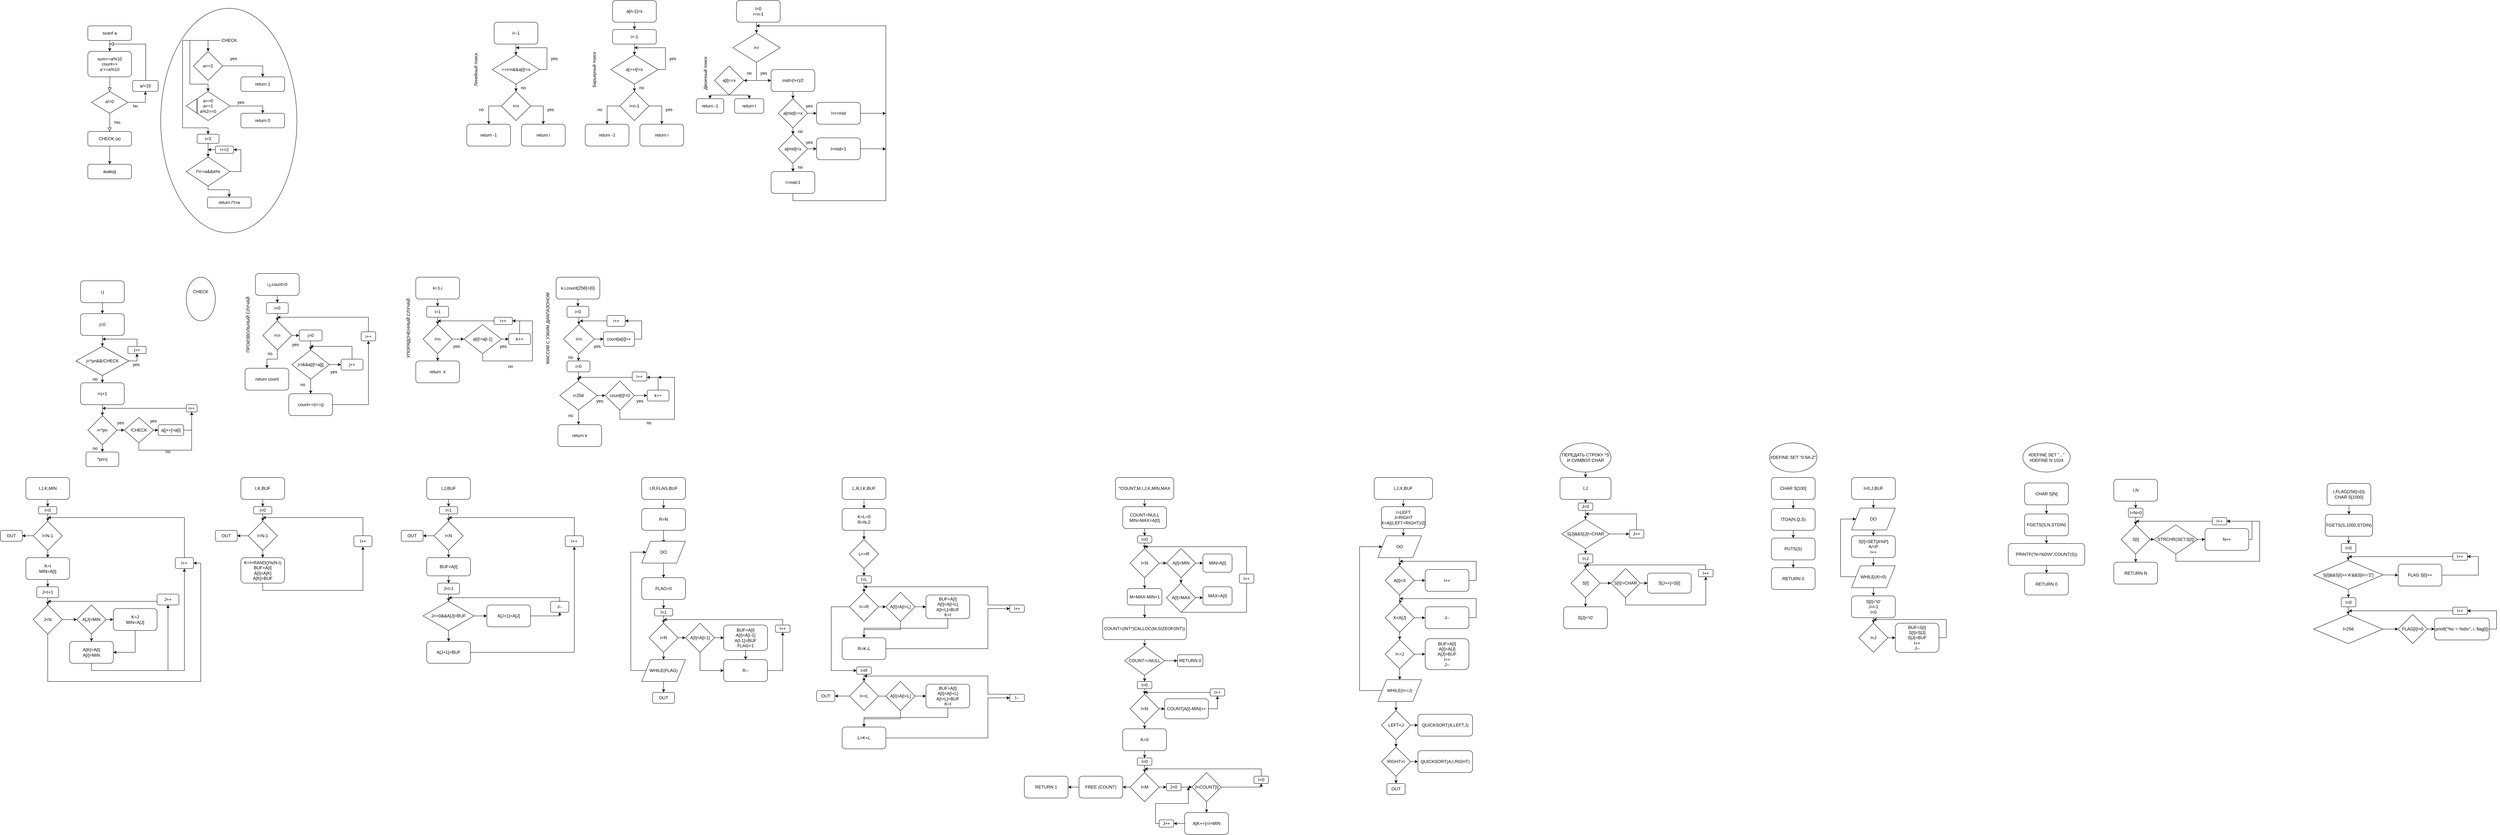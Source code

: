 <mxfile version="12.5.5" type="github">
  <diagram id="C5RBs43oDa-KdzZeNtuy" name="Page-1">
    <mxGraphModel dx="2209" dy="2002" grid="1" gridSize="10" guides="1" tooltips="1" connect="1" arrows="1" fold="1" page="1" pageScale="1" pageWidth="827" pageHeight="1169" math="0" shadow="0">
      <root>
        <mxCell id="WIyWlLk6GJQsqaUBKTNV-0"/>
        <mxCell id="WIyWlLk6GJQsqaUBKTNV-1" parent="WIyWlLk6GJQsqaUBKTNV-0"/>
        <mxCell id="1_-oNqmLX5B8v5c6DyJ9-129" value="return l" style="rounded=1;whiteSpace=wrap;html=1;" parent="WIyWlLk6GJQsqaUBKTNV-1" vertex="1">
          <mxGeometry x="1935" y="210" width="80" height="40" as="geometry"/>
        </mxCell>
        <mxCell id="1_-oNqmLX5B8v5c6DyJ9-34" value="" style="ellipse;whiteSpace=wrap;html=1;rotation=-90;" parent="WIyWlLk6GJQsqaUBKTNV-1" vertex="1">
          <mxGeometry x="238.63" y="83.13" width="616.5" height="373.75" as="geometry"/>
        </mxCell>
        <mxCell id="WIyWlLk6GJQsqaUBKTNV-2" value="" style="rounded=0;html=1;jettySize=auto;orthogonalLoop=1;fontSize=11;endArrow=block;endFill=0;endSize=8;strokeWidth=1;shadow=0;labelBackgroundColor=none;edgeStyle=orthogonalEdgeStyle;" parent="WIyWlLk6GJQsqaUBKTNV-1" target="WIyWlLk6GJQsqaUBKTNV-6" edge="1">
          <mxGeometry relative="1" as="geometry">
            <mxPoint x="220" y="120" as="sourcePoint"/>
          </mxGeometry>
        </mxCell>
        <mxCell id="WIyWlLk6GJQsqaUBKTNV-4" value="Yes" style="rounded=0;html=1;jettySize=auto;orthogonalLoop=1;fontSize=11;endArrow=block;endFill=0;endSize=8;strokeWidth=1;shadow=0;labelBackgroundColor=none;edgeStyle=orthogonalEdgeStyle;entryX=0.5;entryY=0;entryDx=0;entryDy=0;entryPerimeter=0;" parent="WIyWlLk6GJQsqaUBKTNV-1" source="WIyWlLk6GJQsqaUBKTNV-6" target="1_-oNqmLX5B8v5c6DyJ9-2" edge="1">
          <mxGeometry y="20" relative="1" as="geometry">
            <mxPoint as="offset"/>
            <mxPoint x="220" y="290" as="targetPoint"/>
          </mxGeometry>
        </mxCell>
        <mxCell id="WIyWlLk6GJQsqaUBKTNV-5" value="No" style="edgeStyle=orthogonalEdgeStyle;rounded=0;html=1;jettySize=auto;orthogonalLoop=1;fontSize=11;endArrow=block;endFill=0;endSize=8;strokeWidth=1;shadow=0;labelBackgroundColor=none;" parent="WIyWlLk6GJQsqaUBKTNV-1" edge="1">
          <mxGeometry x="-0.904" y="76" relative="1" as="geometry">
            <mxPoint x="47" y="70" as="offset"/>
            <mxPoint x="329" y="160" as="sourcePoint"/>
            <mxPoint x="220" y="60" as="targetPoint"/>
            <Array as="points">
              <mxPoint x="319" y="160"/>
              <mxPoint x="319" y="60"/>
            </Array>
          </mxGeometry>
        </mxCell>
        <mxCell id="1_-oNqmLX5B8v5c6DyJ9-8" value="" style="edgeStyle=orthogonalEdgeStyle;rounded=0;orthogonalLoop=1;jettySize=auto;html=1;entryX=0.5;entryY=1;entryDx=0;entryDy=0;" parent="WIyWlLk6GJQsqaUBKTNV-1" source="WIyWlLk6GJQsqaUBKTNV-6" target="1_-oNqmLX5B8v5c6DyJ9-9" edge="1">
          <mxGeometry relative="1" as="geometry">
            <mxPoint x="310" y="210" as="targetPoint"/>
          </mxGeometry>
        </mxCell>
        <mxCell id="WIyWlLk6GJQsqaUBKTNV-6" value="a!=0" style="rhombus;whiteSpace=wrap;html=1;shadow=0;fontFamily=Helvetica;fontSize=12;align=center;strokeWidth=1;spacing=6;spacingTop=-4;" parent="WIyWlLk6GJQsqaUBKTNV-1" vertex="1">
          <mxGeometry x="170" y="190" width="100" height="60" as="geometry"/>
        </mxCell>
        <mxCell id="1_-oNqmLX5B8v5c6DyJ9-3" style="edgeStyle=orthogonalEdgeStyle;rounded=0;orthogonalLoop=1;jettySize=auto;html=1;exitX=0.5;exitY=1;exitDx=0;exitDy=0;entryX=0.5;entryY=0;entryDx=0;entryDy=0;" parent="WIyWlLk6GJQsqaUBKTNV-1" source="1_-oNqmLX5B8v5c6DyJ9-0" target="1_-oNqmLX5B8v5c6DyJ9-1" edge="1">
          <mxGeometry relative="1" as="geometry"/>
        </mxCell>
        <mxCell id="1_-oNqmLX5B8v5c6DyJ9-0" value="scanf a" style="rounded=1;whiteSpace=wrap;html=1;fontSize=12;glass=0;strokeWidth=1;shadow=0;" parent="WIyWlLk6GJQsqaUBKTNV-1" vertex="1">
          <mxGeometry x="160" y="10" width="120" height="40" as="geometry"/>
        </mxCell>
        <mxCell id="1_-oNqmLX5B8v5c6DyJ9-1" value="sum+=a%10&lt;br&gt;count++&lt;br&gt;a&#39;+=a%10" style="rounded=1;whiteSpace=wrap;html=1;fontSize=12;glass=0;strokeWidth=1;shadow=0;" parent="WIyWlLk6GJQsqaUBKTNV-1" vertex="1">
          <mxGeometry x="160" y="80" width="120" height="70" as="geometry"/>
        </mxCell>
        <mxCell id="1_-oNqmLX5B8v5c6DyJ9-12" style="edgeStyle=orthogonalEdgeStyle;rounded=0;orthogonalLoop=1;jettySize=auto;html=1;exitX=0.5;exitY=1;exitDx=0;exitDy=0;" parent="WIyWlLk6GJQsqaUBKTNV-1" source="1_-oNqmLX5B8v5c6DyJ9-2" target="1_-oNqmLX5B8v5c6DyJ9-11" edge="1">
          <mxGeometry relative="1" as="geometry"/>
        </mxCell>
        <mxCell id="1_-oNqmLX5B8v5c6DyJ9-2" value="CHECK (a)" style="rounded=1;whiteSpace=wrap;html=1;" parent="WIyWlLk6GJQsqaUBKTNV-1" vertex="1">
          <mxGeometry x="160" y="300" width="120" height="40" as="geometry"/>
        </mxCell>
        <mxCell id="1_-oNqmLX5B8v5c6DyJ9-9" value="a/=10" style="rounded=1;whiteSpace=wrap;html=1;" parent="WIyWlLk6GJQsqaUBKTNV-1" vertex="1">
          <mxGeometry x="283" y="160" width="70" height="30" as="geometry"/>
        </mxCell>
        <mxCell id="1_-oNqmLX5B8v5c6DyJ9-11" value="вывод" style="rounded=1;whiteSpace=wrap;html=1;" parent="WIyWlLk6GJQsqaUBKTNV-1" vertex="1">
          <mxGeometry x="160" y="390" width="120" height="40" as="geometry"/>
        </mxCell>
        <mxCell id="1_-oNqmLX5B8v5c6DyJ9-14" style="edgeStyle=orthogonalEdgeStyle;rounded=0;orthogonalLoop=1;jettySize=auto;html=1;exitX=1;exitY=0.5;exitDx=0;exitDy=0;entryX=0.5;entryY=0;entryDx=0;entryDy=0;" parent="WIyWlLk6GJQsqaUBKTNV-1" source="1_-oNqmLX5B8v5c6DyJ9-13" target="1_-oNqmLX5B8v5c6DyJ9-17" edge="1">
          <mxGeometry relative="1" as="geometry">
            <mxPoint x="630" y="120" as="targetPoint"/>
          </mxGeometry>
        </mxCell>
        <mxCell id="1_-oNqmLX5B8v5c6DyJ9-13" value="a==2" style="rhombus;whiteSpace=wrap;html=1;" parent="WIyWlLk6GJQsqaUBKTNV-1" vertex="1">
          <mxGeometry x="450" y="80" width="80" height="80" as="geometry"/>
        </mxCell>
        <mxCell id="1_-oNqmLX5B8v5c6DyJ9-17" value="return 1" style="rounded=1;whiteSpace=wrap;html=1;" parent="WIyWlLk6GJQsqaUBKTNV-1" vertex="1">
          <mxGeometry x="580" y="150" width="120" height="40" as="geometry"/>
        </mxCell>
        <mxCell id="1_-oNqmLX5B8v5c6DyJ9-19" value="yes" style="text;html=1;strokeColor=none;fillColor=none;align=center;verticalAlign=middle;whiteSpace=wrap;rounded=0;" parent="WIyWlLk6GJQsqaUBKTNV-1" vertex="1">
          <mxGeometry x="540" y="90" width="40" height="20" as="geometry"/>
        </mxCell>
        <mxCell id="1_-oNqmLX5B8v5c6DyJ9-28" style="edgeStyle=orthogonalEdgeStyle;rounded=0;orthogonalLoop=1;jettySize=auto;html=1;exitX=1;exitY=0.5;exitDx=0;exitDy=0;entryX=0.5;entryY=0;entryDx=0;entryDy=0;" parent="WIyWlLk6GJQsqaUBKTNV-1" source="1_-oNqmLX5B8v5c6DyJ9-21" target="1_-oNqmLX5B8v5c6DyJ9-29" edge="1">
          <mxGeometry relative="1" as="geometry">
            <mxPoint x="640.0" y="230.167" as="targetPoint"/>
          </mxGeometry>
        </mxCell>
        <mxCell id="1_-oNqmLX5B8v5c6DyJ9-21" value="a==0&lt;br&gt;a==1&lt;br&gt;a%2==0" style="rhombus;whiteSpace=wrap;html=1;" parent="WIyWlLk6GJQsqaUBKTNV-1" vertex="1">
          <mxGeometry x="430" y="190" width="120" height="80" as="geometry"/>
        </mxCell>
        <mxCell id="1_-oNqmLX5B8v5c6DyJ9-24" value="" style="shape=link;html=1;width=2.5;entryX=0;entryY=0;entryDx=0;entryDy=0;exitX=0;exitY=1;exitDx=0;exitDy=0;" parent="WIyWlLk6GJQsqaUBKTNV-1" source="1_-oNqmLX5B8v5c6DyJ9-21" target="1_-oNqmLX5B8v5c6DyJ9-21" edge="1">
          <mxGeometry width="50" height="50" relative="1" as="geometry">
            <mxPoint x="460" y="240" as="sourcePoint"/>
            <mxPoint x="460" y="220" as="targetPoint"/>
          </mxGeometry>
        </mxCell>
        <mxCell id="1_-oNqmLX5B8v5c6DyJ9-29" value="return 0" style="rounded=1;whiteSpace=wrap;html=1;" parent="WIyWlLk6GJQsqaUBKTNV-1" vertex="1">
          <mxGeometry x="580" y="250" width="120" height="40" as="geometry"/>
        </mxCell>
        <mxCell id="1_-oNqmLX5B8v5c6DyJ9-30" value="yes" style="text;html=1;strokeColor=none;fillColor=none;align=center;verticalAlign=middle;whiteSpace=wrap;rounded=0;" parent="WIyWlLk6GJQsqaUBKTNV-1" vertex="1">
          <mxGeometry x="560" y="210" width="40" height="20" as="geometry"/>
        </mxCell>
        <mxCell id="1_-oNqmLX5B8v5c6DyJ9-50" style="edgeStyle=orthogonalEdgeStyle;rounded=0;orthogonalLoop=1;jettySize=auto;html=1;exitX=0;exitY=0.5;exitDx=0;exitDy=0;entryX=0.5;entryY=0;entryDx=0;entryDy=0;" parent="WIyWlLk6GJQsqaUBKTNV-1" source="1_-oNqmLX5B8v5c6DyJ9-35" target="1_-oNqmLX5B8v5c6DyJ9-13" edge="1">
          <mxGeometry relative="1" as="geometry"/>
        </mxCell>
        <mxCell id="1_-oNqmLX5B8v5c6DyJ9-51" style="edgeStyle=orthogonalEdgeStyle;rounded=0;orthogonalLoop=1;jettySize=auto;html=1;exitX=0;exitY=0.5;exitDx=0;exitDy=0;entryX=0.5;entryY=0;entryDx=0;entryDy=0;" parent="WIyWlLk6GJQsqaUBKTNV-1" source="1_-oNqmLX5B8v5c6DyJ9-35" target="1_-oNqmLX5B8v5c6DyJ9-21" edge="1">
          <mxGeometry relative="1" as="geometry">
            <Array as="points">
              <mxPoint x="440" y="50"/>
              <mxPoint x="440" y="170"/>
              <mxPoint x="490" y="170"/>
            </Array>
          </mxGeometry>
        </mxCell>
        <mxCell id="1_-oNqmLX5B8v5c6DyJ9-52" style="edgeStyle=orthogonalEdgeStyle;rounded=0;orthogonalLoop=1;jettySize=auto;html=1;exitX=0;exitY=0.5;exitDx=0;exitDy=0;entryX=0.5;entryY=0;entryDx=0;entryDy=0;" parent="WIyWlLk6GJQsqaUBKTNV-1" source="1_-oNqmLX5B8v5c6DyJ9-35" target="1_-oNqmLX5B8v5c6DyJ9-38" edge="1">
          <mxGeometry relative="1" as="geometry">
            <Array as="points">
              <mxPoint x="420" y="50"/>
              <mxPoint x="420" y="290"/>
              <mxPoint x="490" y="290"/>
            </Array>
          </mxGeometry>
        </mxCell>
        <mxCell id="1_-oNqmLX5B8v5c6DyJ9-35" value="CHECK" style="text;html=1;strokeColor=none;fillColor=none;align=center;verticalAlign=middle;whiteSpace=wrap;rounded=0;" parent="WIyWlLk6GJQsqaUBKTNV-1" vertex="1">
          <mxGeometry x="523.25" y="40" width="50" height="20" as="geometry"/>
        </mxCell>
        <mxCell id="1_-oNqmLX5B8v5c6DyJ9-40" style="edgeStyle=orthogonalEdgeStyle;rounded=0;orthogonalLoop=1;jettySize=auto;html=1;exitX=0.5;exitY=1;exitDx=0;exitDy=0;entryX=0.5;entryY=0;entryDx=0;entryDy=0;" parent="WIyWlLk6GJQsqaUBKTNV-1" source="1_-oNqmLX5B8v5c6DyJ9-38" target="1_-oNqmLX5B8v5c6DyJ9-39" edge="1">
          <mxGeometry relative="1" as="geometry"/>
        </mxCell>
        <mxCell id="1_-oNqmLX5B8v5c6DyJ9-38" value="i=3" style="rounded=1;whiteSpace=wrap;html=1;" parent="WIyWlLk6GJQsqaUBKTNV-1" vertex="1">
          <mxGeometry x="460" y="307.5" width="60" height="25" as="geometry"/>
        </mxCell>
        <mxCell id="1_-oNqmLX5B8v5c6DyJ9-49" style="edgeStyle=orthogonalEdgeStyle;rounded=0;orthogonalLoop=1;jettySize=auto;html=1;exitX=0.5;exitY=1;exitDx=0;exitDy=0;" parent="WIyWlLk6GJQsqaUBKTNV-1" source="1_-oNqmLX5B8v5c6DyJ9-39" target="1_-oNqmLX5B8v5c6DyJ9-48" edge="1">
          <mxGeometry relative="1" as="geometry">
            <Array as="points">
              <mxPoint x="490" y="460"/>
              <mxPoint x="548" y="460"/>
            </Array>
          </mxGeometry>
        </mxCell>
        <mxCell id="1_-oNqmLX5B8v5c6DyJ9-39" value="i*i&amp;lt;=a&amp;amp;&amp;amp;a%i" style="rhombus;whiteSpace=wrap;html=1;" parent="WIyWlLk6GJQsqaUBKTNV-1" vertex="1">
          <mxGeometry x="430" y="370" width="120" height="80" as="geometry"/>
        </mxCell>
        <mxCell id="1_-oNqmLX5B8v5c6DyJ9-41" style="edgeStyle=orthogonalEdgeStyle;rounded=0;orthogonalLoop=1;jettySize=auto;html=1;exitX=1;exitY=0.5;exitDx=0;exitDy=0;entryX=1;entryY=0.5;entryDx=0;entryDy=0;" parent="WIyWlLk6GJQsqaUBKTNV-1" source="1_-oNqmLX5B8v5c6DyJ9-39" target="1_-oNqmLX5B8v5c6DyJ9-42" edge="1">
          <mxGeometry relative="1" as="geometry">
            <mxPoint x="490" y="350" as="targetPoint"/>
            <Array as="points">
              <mxPoint x="580" y="410"/>
              <mxPoint x="580" y="350"/>
            </Array>
          </mxGeometry>
        </mxCell>
        <mxCell id="1_-oNqmLX5B8v5c6DyJ9-43" style="edgeStyle=orthogonalEdgeStyle;rounded=0;orthogonalLoop=1;jettySize=auto;html=1;exitX=0;exitY=0.5;exitDx=0;exitDy=0;" parent="WIyWlLk6GJQsqaUBKTNV-1" source="1_-oNqmLX5B8v5c6DyJ9-42" edge="1">
          <mxGeometry relative="1" as="geometry">
            <mxPoint x="489.667" y="350.333" as="targetPoint"/>
          </mxGeometry>
        </mxCell>
        <mxCell id="1_-oNqmLX5B8v5c6DyJ9-42" value="i+=2" style="rounded=1;whiteSpace=wrap;html=1;" parent="WIyWlLk6GJQsqaUBKTNV-1" vertex="1">
          <mxGeometry x="510" y="340" width="50" height="20" as="geometry"/>
        </mxCell>
        <mxCell id="1_-oNqmLX5B8v5c6DyJ9-48" value="return i*i&amp;gt;a" style="rounded=1;whiteSpace=wrap;html=1;" parent="WIyWlLk6GJQsqaUBKTNV-1" vertex="1">
          <mxGeometry x="488.25" y="480" width="120" height="30" as="geometry"/>
        </mxCell>
        <mxCell id="1_-oNqmLX5B8v5c6DyJ9-57" style="edgeStyle=orthogonalEdgeStyle;rounded=0;orthogonalLoop=1;jettySize=auto;html=1;exitX=0.5;exitY=1;exitDx=0;exitDy=0;" parent="WIyWlLk6GJQsqaUBKTNV-1" source="1_-oNqmLX5B8v5c6DyJ9-53" edge="1">
          <mxGeometry relative="1" as="geometry">
            <mxPoint x="1334.667" y="90.333" as="targetPoint"/>
          </mxGeometry>
        </mxCell>
        <mxCell id="1_-oNqmLX5B8v5c6DyJ9-53" value="i=-1" style="rounded=1;whiteSpace=wrap;html=1;" parent="WIyWlLk6GJQsqaUBKTNV-1" vertex="1">
          <mxGeometry x="1275" width="120" height="60" as="geometry"/>
        </mxCell>
        <mxCell id="1_-oNqmLX5B8v5c6DyJ9-58" style="edgeStyle=orthogonalEdgeStyle;rounded=0;orthogonalLoop=1;jettySize=auto;html=1;exitX=0.5;exitY=1;exitDx=0;exitDy=0;entryX=0.5;entryY=0;entryDx=0;entryDy=0;" parent="WIyWlLk6GJQsqaUBKTNV-1" source="1_-oNqmLX5B8v5c6DyJ9-54" target="1_-oNqmLX5B8v5c6DyJ9-59" edge="1">
          <mxGeometry relative="1" as="geometry"/>
        </mxCell>
        <mxCell id="1_-oNqmLX5B8v5c6DyJ9-54" value="++i&amp;lt;n&amp;amp;&amp;amp;a[i]!=x" style="rhombus;whiteSpace=wrap;html=1;" parent="WIyWlLk6GJQsqaUBKTNV-1" vertex="1">
          <mxGeometry x="1270" y="90" width="130" height="80" as="geometry"/>
        </mxCell>
        <mxCell id="1_-oNqmLX5B8v5c6DyJ9-55" value="return -1" style="rounded=1;whiteSpace=wrap;html=1;" parent="WIyWlLk6GJQsqaUBKTNV-1" vertex="1">
          <mxGeometry x="1200" y="280" width="120" height="60" as="geometry"/>
        </mxCell>
        <mxCell id="1_-oNqmLX5B8v5c6DyJ9-56" style="edgeStyle=orthogonalEdgeStyle;rounded=0;orthogonalLoop=1;jettySize=auto;html=1;exitX=1;exitY=0.5;exitDx=0;exitDy=0;" parent="WIyWlLk6GJQsqaUBKTNV-1" source="1_-oNqmLX5B8v5c6DyJ9-54" edge="1">
          <mxGeometry relative="1" as="geometry">
            <mxPoint x="1335" y="70" as="targetPoint"/>
            <Array as="points">
              <mxPoint x="1420" y="130"/>
              <mxPoint x="1420" y="70"/>
              <mxPoint x="1335" y="70"/>
            </Array>
          </mxGeometry>
        </mxCell>
        <mxCell id="1_-oNqmLX5B8v5c6DyJ9-60" style="edgeStyle=orthogonalEdgeStyle;rounded=0;orthogonalLoop=1;jettySize=auto;html=1;exitX=1;exitY=0.5;exitDx=0;exitDy=0;entryX=0.5;entryY=0;entryDx=0;entryDy=0;" parent="WIyWlLk6GJQsqaUBKTNV-1" source="1_-oNqmLX5B8v5c6DyJ9-59" target="1_-oNqmLX5B8v5c6DyJ9-61" edge="1">
          <mxGeometry relative="1" as="geometry">
            <mxPoint x="1530" y="290" as="targetPoint"/>
          </mxGeometry>
        </mxCell>
        <mxCell id="1_-oNqmLX5B8v5c6DyJ9-62" style="edgeStyle=orthogonalEdgeStyle;rounded=0;orthogonalLoop=1;jettySize=auto;html=1;exitX=0;exitY=0.5;exitDx=0;exitDy=0;entryX=0.5;entryY=0;entryDx=0;entryDy=0;" parent="WIyWlLk6GJQsqaUBKTNV-1" source="1_-oNqmLX5B8v5c6DyJ9-59" target="1_-oNqmLX5B8v5c6DyJ9-55" edge="1">
          <mxGeometry relative="1" as="geometry"/>
        </mxCell>
        <mxCell id="1_-oNqmLX5B8v5c6DyJ9-59" value="i&amp;lt;n" style="rhombus;whiteSpace=wrap;html=1;" parent="WIyWlLk6GJQsqaUBKTNV-1" vertex="1">
          <mxGeometry x="1295" y="190" width="80" height="80" as="geometry"/>
        </mxCell>
        <mxCell id="1_-oNqmLX5B8v5c6DyJ9-61" value="return i" style="rounded=1;whiteSpace=wrap;html=1;" parent="WIyWlLk6GJQsqaUBKTNV-1" vertex="1">
          <mxGeometry x="1350" y="280" width="120" height="60" as="geometry"/>
        </mxCell>
        <mxCell id="1_-oNqmLX5B8v5c6DyJ9-63" value="yes" style="text;html=1;strokeColor=none;fillColor=none;align=center;verticalAlign=middle;whiteSpace=wrap;rounded=0;" parent="WIyWlLk6GJQsqaUBKTNV-1" vertex="1">
          <mxGeometry x="1410" y="230" width="40" height="20" as="geometry"/>
        </mxCell>
        <mxCell id="1_-oNqmLX5B8v5c6DyJ9-64" value="no" style="text;html=1;strokeColor=none;fillColor=none;align=center;verticalAlign=middle;whiteSpace=wrap;rounded=0;" parent="WIyWlLk6GJQsqaUBKTNV-1" vertex="1">
          <mxGeometry x="1219.67" y="230" width="40" height="20" as="geometry"/>
        </mxCell>
        <mxCell id="1_-oNqmLX5B8v5c6DyJ9-65" value="yes" style="text;html=1;strokeColor=none;fillColor=none;align=center;verticalAlign=middle;whiteSpace=wrap;rounded=0;" parent="WIyWlLk6GJQsqaUBKTNV-1" vertex="1">
          <mxGeometry x="1420" y="90" width="40" height="20" as="geometry"/>
        </mxCell>
        <mxCell id="1_-oNqmLX5B8v5c6DyJ9-66" value="no" style="text;html=1;strokeColor=none;fillColor=none;align=center;verticalAlign=middle;whiteSpace=wrap;rounded=0;" parent="WIyWlLk6GJQsqaUBKTNV-1" vertex="1">
          <mxGeometry x="1335" y="170" width="40" height="20" as="geometry"/>
        </mxCell>
        <mxCell id="1_-oNqmLX5B8v5c6DyJ9-67" value="Линейный поиск" style="text;html=1;strokeColor=none;fillColor=none;align=center;verticalAlign=middle;whiteSpace=wrap;rounded=0;rotation=-90;" parent="WIyWlLk6GJQsqaUBKTNV-1" vertex="1">
          <mxGeometry x="1155" y="120" width="140" height="20" as="geometry"/>
        </mxCell>
        <mxCell id="1_-oNqmLX5B8v5c6DyJ9-85" style="edgeStyle=orthogonalEdgeStyle;rounded=0;orthogonalLoop=1;jettySize=auto;html=1;exitX=0.5;exitY=1;exitDx=0;exitDy=0;entryX=0.5;entryY=0;entryDx=0;entryDy=0;" parent="WIyWlLk6GJQsqaUBKTNV-1" source="1_-oNqmLX5B8v5c6DyJ9-69" target="1_-oNqmLX5B8v5c6DyJ9-83" edge="1">
          <mxGeometry relative="1" as="geometry"/>
        </mxCell>
        <mxCell id="1_-oNqmLX5B8v5c6DyJ9-69" value="a[n-1]=x" style="rounded=1;whiteSpace=wrap;html=1;" parent="WIyWlLk6GJQsqaUBKTNV-1" vertex="1">
          <mxGeometry x="1600" y="-60" width="120" height="60" as="geometry"/>
        </mxCell>
        <mxCell id="1_-oNqmLX5B8v5c6DyJ9-70" style="edgeStyle=orthogonalEdgeStyle;rounded=0;orthogonalLoop=1;jettySize=auto;html=1;exitX=0.5;exitY=1;exitDx=0;exitDy=0;entryX=0.5;entryY=0;entryDx=0;entryDy=0;" parent="WIyWlLk6GJQsqaUBKTNV-1" source="1_-oNqmLX5B8v5c6DyJ9-71" target="1_-oNqmLX5B8v5c6DyJ9-76" edge="1">
          <mxGeometry relative="1" as="geometry"/>
        </mxCell>
        <mxCell id="1_-oNqmLX5B8v5c6DyJ9-71" value="a[++i]!=x" style="rhombus;whiteSpace=wrap;html=1;" parent="WIyWlLk6GJQsqaUBKTNV-1" vertex="1">
          <mxGeometry x="1595" y="90" width="130" height="80" as="geometry"/>
        </mxCell>
        <mxCell id="1_-oNqmLX5B8v5c6DyJ9-72" value="return -1" style="rounded=1;whiteSpace=wrap;html=1;" parent="WIyWlLk6GJQsqaUBKTNV-1" vertex="1">
          <mxGeometry x="1525" y="280" width="120" height="60" as="geometry"/>
        </mxCell>
        <mxCell id="1_-oNqmLX5B8v5c6DyJ9-73" style="edgeStyle=orthogonalEdgeStyle;rounded=0;orthogonalLoop=1;jettySize=auto;html=1;exitX=1;exitY=0.5;exitDx=0;exitDy=0;" parent="WIyWlLk6GJQsqaUBKTNV-1" source="1_-oNqmLX5B8v5c6DyJ9-71" edge="1">
          <mxGeometry relative="1" as="geometry">
            <mxPoint x="1659.667" y="70.333" as="targetPoint"/>
            <Array as="points">
              <mxPoint x="1745" y="130"/>
              <mxPoint x="1745" y="70"/>
              <mxPoint x="1660" y="70"/>
            </Array>
          </mxGeometry>
        </mxCell>
        <mxCell id="1_-oNqmLX5B8v5c6DyJ9-74" style="edgeStyle=orthogonalEdgeStyle;rounded=0;orthogonalLoop=1;jettySize=auto;html=1;exitX=1;exitY=0.5;exitDx=0;exitDy=0;entryX=0.5;entryY=0;entryDx=0;entryDy=0;" parent="WIyWlLk6GJQsqaUBKTNV-1" source="1_-oNqmLX5B8v5c6DyJ9-76" target="1_-oNqmLX5B8v5c6DyJ9-77" edge="1">
          <mxGeometry relative="1" as="geometry">
            <mxPoint x="1855" y="290" as="targetPoint"/>
          </mxGeometry>
        </mxCell>
        <mxCell id="1_-oNqmLX5B8v5c6DyJ9-75" style="edgeStyle=orthogonalEdgeStyle;rounded=0;orthogonalLoop=1;jettySize=auto;html=1;exitX=0;exitY=0.5;exitDx=0;exitDy=0;entryX=0.5;entryY=0;entryDx=0;entryDy=0;" parent="WIyWlLk6GJQsqaUBKTNV-1" source="1_-oNqmLX5B8v5c6DyJ9-76" target="1_-oNqmLX5B8v5c6DyJ9-72" edge="1">
          <mxGeometry relative="1" as="geometry"/>
        </mxCell>
        <mxCell id="1_-oNqmLX5B8v5c6DyJ9-76" value="i&amp;lt;n-1" style="rhombus;whiteSpace=wrap;html=1;" parent="WIyWlLk6GJQsqaUBKTNV-1" vertex="1">
          <mxGeometry x="1620" y="190" width="80" height="80" as="geometry"/>
        </mxCell>
        <mxCell id="1_-oNqmLX5B8v5c6DyJ9-77" value="return i" style="rounded=1;whiteSpace=wrap;html=1;" parent="WIyWlLk6GJQsqaUBKTNV-1" vertex="1">
          <mxGeometry x="1675" y="280" width="120" height="60" as="geometry"/>
        </mxCell>
        <mxCell id="1_-oNqmLX5B8v5c6DyJ9-78" value="yes" style="text;html=1;strokeColor=none;fillColor=none;align=center;verticalAlign=middle;whiteSpace=wrap;rounded=0;" parent="WIyWlLk6GJQsqaUBKTNV-1" vertex="1">
          <mxGeometry x="1735" y="230" width="40" height="20" as="geometry"/>
        </mxCell>
        <mxCell id="1_-oNqmLX5B8v5c6DyJ9-79" value="no" style="text;html=1;strokeColor=none;fillColor=none;align=center;verticalAlign=middle;whiteSpace=wrap;rounded=0;" parent="WIyWlLk6GJQsqaUBKTNV-1" vertex="1">
          <mxGeometry x="1544.67" y="230" width="40" height="20" as="geometry"/>
        </mxCell>
        <mxCell id="1_-oNqmLX5B8v5c6DyJ9-80" value="yes" style="text;html=1;strokeColor=none;fillColor=none;align=center;verticalAlign=middle;whiteSpace=wrap;rounded=0;" parent="WIyWlLk6GJQsqaUBKTNV-1" vertex="1">
          <mxGeometry x="1745" y="90" width="40" height="20" as="geometry"/>
        </mxCell>
        <mxCell id="1_-oNqmLX5B8v5c6DyJ9-81" value="no" style="text;html=1;strokeColor=none;fillColor=none;align=center;verticalAlign=middle;whiteSpace=wrap;rounded=0;" parent="WIyWlLk6GJQsqaUBKTNV-1" vertex="1">
          <mxGeometry x="1660" y="170" width="40" height="20" as="geometry"/>
        </mxCell>
        <mxCell id="1_-oNqmLX5B8v5c6DyJ9-82" value="Барьерный поиск" style="text;html=1;strokeColor=none;fillColor=none;align=center;verticalAlign=middle;whiteSpace=wrap;rounded=0;rotation=-90;" parent="WIyWlLk6GJQsqaUBKTNV-1" vertex="1">
          <mxGeometry x="1480" y="120" width="140" height="20" as="geometry"/>
        </mxCell>
        <mxCell id="1_-oNqmLX5B8v5c6DyJ9-86" style="edgeStyle=orthogonalEdgeStyle;rounded=0;orthogonalLoop=1;jettySize=auto;html=1;exitX=0.5;exitY=1;exitDx=0;exitDy=0;entryX=0.5;entryY=0;entryDx=0;entryDy=0;" parent="WIyWlLk6GJQsqaUBKTNV-1" source="1_-oNqmLX5B8v5c6DyJ9-83" target="1_-oNqmLX5B8v5c6DyJ9-71" edge="1">
          <mxGeometry relative="1" as="geometry"/>
        </mxCell>
        <mxCell id="1_-oNqmLX5B8v5c6DyJ9-83" value="i=-1" style="rounded=1;whiteSpace=wrap;html=1;" parent="WIyWlLk6GJQsqaUBKTNV-1" vertex="1">
          <mxGeometry x="1600" y="20" width="120" height="40" as="geometry"/>
        </mxCell>
        <mxCell id="1_-oNqmLX5B8v5c6DyJ9-87" style="edgeStyle=orthogonalEdgeStyle;rounded=0;orthogonalLoop=1;jettySize=auto;html=1;exitX=0.5;exitY=1;exitDx=0;exitDy=0;entryX=0.5;entryY=0;entryDx=0;entryDy=0;" parent="WIyWlLk6GJQsqaUBKTNV-1" source="1_-oNqmLX5B8v5c6DyJ9-88" target="1_-oNqmLX5B8v5c6DyJ9-90" edge="1">
          <mxGeometry relative="1" as="geometry">
            <mxPoint x="1999.667" y="20.333" as="targetPoint"/>
          </mxGeometry>
        </mxCell>
        <mxCell id="1_-oNqmLX5B8v5c6DyJ9-88" value="l=0&lt;br&gt;r=n-1" style="rounded=1;whiteSpace=wrap;html=1;" parent="WIyWlLk6GJQsqaUBKTNV-1" vertex="1">
          <mxGeometry x="1940" y="-60" width="120" height="60" as="geometry"/>
        </mxCell>
        <mxCell id="1_-oNqmLX5B8v5c6DyJ9-89" style="edgeStyle=orthogonalEdgeStyle;rounded=0;orthogonalLoop=1;jettySize=auto;html=1;exitX=0.5;exitY=1;exitDx=0;exitDy=0;entryX=0;entryY=0.5;entryDx=0;entryDy=0;" parent="WIyWlLk6GJQsqaUBKTNV-1" source="1_-oNqmLX5B8v5c6DyJ9-90" target="1_-oNqmLX5B8v5c6DyJ9-104" edge="1">
          <mxGeometry relative="1" as="geometry">
            <mxPoint x="1999.667" y="190.333" as="targetPoint"/>
            <Array as="points"/>
          </mxGeometry>
        </mxCell>
        <mxCell id="1_-oNqmLX5B8v5c6DyJ9-127" style="edgeStyle=orthogonalEdgeStyle;rounded=0;orthogonalLoop=1;jettySize=auto;html=1;exitX=0.5;exitY=1;exitDx=0;exitDy=0;entryX=1;entryY=0.5;entryDx=0;entryDy=0;" parent="WIyWlLk6GJQsqaUBKTNV-1" source="1_-oNqmLX5B8v5c6DyJ9-90" target="1_-oNqmLX5B8v5c6DyJ9-126" edge="1">
          <mxGeometry relative="1" as="geometry"/>
        </mxCell>
        <mxCell id="1_-oNqmLX5B8v5c6DyJ9-90" value="l&amp;lt;r" style="rhombus;whiteSpace=wrap;html=1;" parent="WIyWlLk6GJQsqaUBKTNV-1" vertex="1">
          <mxGeometry x="1930" y="30" width="130" height="80" as="geometry"/>
        </mxCell>
        <mxCell id="1_-oNqmLX5B8v5c6DyJ9-99" value="yes" style="text;html=1;strokeColor=none;fillColor=none;align=center;verticalAlign=middle;whiteSpace=wrap;rounded=0;" parent="WIyWlLk6GJQsqaUBKTNV-1" vertex="1">
          <mxGeometry x="1995" y="130" width="40" height="20" as="geometry"/>
        </mxCell>
        <mxCell id="1_-oNqmLX5B8v5c6DyJ9-101" value="Двоичный поиск" style="text;html=1;strokeColor=none;fillColor=none;align=center;verticalAlign=middle;whiteSpace=wrap;rounded=0;rotation=-90;" parent="WIyWlLk6GJQsqaUBKTNV-1" vertex="1">
          <mxGeometry x="1785" y="130" width="140" height="20" as="geometry"/>
        </mxCell>
        <mxCell id="1_-oNqmLX5B8v5c6DyJ9-108" style="edgeStyle=orthogonalEdgeStyle;rounded=0;orthogonalLoop=1;jettySize=auto;html=1;exitX=0.5;exitY=1;exitDx=0;exitDy=0;entryX=0.5;entryY=0;entryDx=0;entryDy=0;" parent="WIyWlLk6GJQsqaUBKTNV-1" source="1_-oNqmLX5B8v5c6DyJ9-104" target="1_-oNqmLX5B8v5c6DyJ9-105" edge="1">
          <mxGeometry relative="1" as="geometry"/>
        </mxCell>
        <mxCell id="1_-oNqmLX5B8v5c6DyJ9-104" value="mid=(l+r)/2" style="rounded=1;whiteSpace=wrap;html=1;" parent="WIyWlLk6GJQsqaUBKTNV-1" vertex="1">
          <mxGeometry x="2035" y="130" width="120" height="60" as="geometry"/>
        </mxCell>
        <mxCell id="1_-oNqmLX5B8v5c6DyJ9-111" style="edgeStyle=orthogonalEdgeStyle;rounded=0;orthogonalLoop=1;jettySize=auto;html=1;exitX=1;exitY=0.5;exitDx=0;exitDy=0;entryX=0;entryY=0.5;entryDx=0;entryDy=0;" parent="WIyWlLk6GJQsqaUBKTNV-1" source="1_-oNqmLX5B8v5c6DyJ9-105" target="1_-oNqmLX5B8v5c6DyJ9-109" edge="1">
          <mxGeometry relative="1" as="geometry"/>
        </mxCell>
        <mxCell id="1_-oNqmLX5B8v5c6DyJ9-114" style="edgeStyle=orthogonalEdgeStyle;rounded=0;orthogonalLoop=1;jettySize=auto;html=1;exitX=0.5;exitY=1;exitDx=0;exitDy=0;entryX=0.5;entryY=0;entryDx=0;entryDy=0;" parent="WIyWlLk6GJQsqaUBKTNV-1" source="1_-oNqmLX5B8v5c6DyJ9-105" target="1_-oNqmLX5B8v5c6DyJ9-113" edge="1">
          <mxGeometry relative="1" as="geometry"/>
        </mxCell>
        <mxCell id="1_-oNqmLX5B8v5c6DyJ9-105" value="&lt;span style=&quot;white-space: normal&quot;&gt;a[mid]==x&lt;/span&gt;" style="rhombus;whiteSpace=wrap;html=1;" parent="WIyWlLk6GJQsqaUBKTNV-1" vertex="1">
          <mxGeometry x="2055" y="210" width="80" height="80" as="geometry"/>
        </mxCell>
        <mxCell id="1_-oNqmLX5B8v5c6DyJ9-124" style="edgeStyle=orthogonalEdgeStyle;rounded=0;orthogonalLoop=1;jettySize=auto;html=1;exitX=1;exitY=0.5;exitDx=0;exitDy=0;" parent="WIyWlLk6GJQsqaUBKTNV-1" source="1_-oNqmLX5B8v5c6DyJ9-109" edge="1">
          <mxGeometry relative="1" as="geometry">
            <mxPoint x="2350" y="250.333" as="targetPoint"/>
          </mxGeometry>
        </mxCell>
        <mxCell id="1_-oNqmLX5B8v5c6DyJ9-109" value="l=r=mid" style="rounded=1;whiteSpace=wrap;html=1;" parent="WIyWlLk6GJQsqaUBKTNV-1" vertex="1">
          <mxGeometry x="2160" y="220" width="120" height="60" as="geometry"/>
        </mxCell>
        <mxCell id="1_-oNqmLX5B8v5c6DyJ9-112" value="yes" style="text;html=1;strokeColor=none;fillColor=none;align=center;verticalAlign=middle;whiteSpace=wrap;rounded=0;" parent="WIyWlLk6GJQsqaUBKTNV-1" vertex="1">
          <mxGeometry x="2120" y="220" width="40" height="20" as="geometry"/>
        </mxCell>
        <mxCell id="1_-oNqmLX5B8v5c6DyJ9-117" style="edgeStyle=orthogonalEdgeStyle;rounded=0;orthogonalLoop=1;jettySize=auto;html=1;exitX=1;exitY=0.5;exitDx=0;exitDy=0;entryX=0;entryY=0.5;entryDx=0;entryDy=0;" parent="WIyWlLk6GJQsqaUBKTNV-1" source="1_-oNqmLX5B8v5c6DyJ9-113" target="1_-oNqmLX5B8v5c6DyJ9-116" edge="1">
          <mxGeometry relative="1" as="geometry"/>
        </mxCell>
        <mxCell id="1_-oNqmLX5B8v5c6DyJ9-120" style="edgeStyle=orthogonalEdgeStyle;rounded=0;orthogonalLoop=1;jettySize=auto;html=1;exitX=0.5;exitY=1;exitDx=0;exitDy=0;entryX=0.5;entryY=0;entryDx=0;entryDy=0;" parent="WIyWlLk6GJQsqaUBKTNV-1" source="1_-oNqmLX5B8v5c6DyJ9-113" target="1_-oNqmLX5B8v5c6DyJ9-119" edge="1">
          <mxGeometry relative="1" as="geometry"/>
        </mxCell>
        <mxCell id="1_-oNqmLX5B8v5c6DyJ9-113" value="a[mid]&amp;lt;x" style="rhombus;whiteSpace=wrap;html=1;" parent="WIyWlLk6GJQsqaUBKTNV-1" vertex="1">
          <mxGeometry x="2055" y="307.5" width="80" height="80" as="geometry"/>
        </mxCell>
        <mxCell id="1_-oNqmLX5B8v5c6DyJ9-115" value="no" style="text;html=1;strokeColor=none;fillColor=none;align=center;verticalAlign=middle;whiteSpace=wrap;rounded=0;" parent="WIyWlLk6GJQsqaUBKTNV-1" vertex="1">
          <mxGeometry x="2095" y="290" width="40" height="20" as="geometry"/>
        </mxCell>
        <mxCell id="1_-oNqmLX5B8v5c6DyJ9-123" style="edgeStyle=orthogonalEdgeStyle;rounded=0;orthogonalLoop=1;jettySize=auto;html=1;exitX=1;exitY=0.5;exitDx=0;exitDy=0;" parent="WIyWlLk6GJQsqaUBKTNV-1" source="1_-oNqmLX5B8v5c6DyJ9-116" edge="1">
          <mxGeometry relative="1" as="geometry">
            <mxPoint x="2350" y="347.833" as="targetPoint"/>
          </mxGeometry>
        </mxCell>
        <mxCell id="1_-oNqmLX5B8v5c6DyJ9-116" value="l=mid+1" style="rounded=1;whiteSpace=wrap;html=1;" parent="WIyWlLk6GJQsqaUBKTNV-1" vertex="1">
          <mxGeometry x="2160" y="317.5" width="120" height="60" as="geometry"/>
        </mxCell>
        <mxCell id="1_-oNqmLX5B8v5c6DyJ9-118" value="yes" style="text;html=1;strokeColor=none;fillColor=none;align=center;verticalAlign=middle;whiteSpace=wrap;rounded=0;" parent="WIyWlLk6GJQsqaUBKTNV-1" vertex="1">
          <mxGeometry x="2120" y="320" width="40" height="20" as="geometry"/>
        </mxCell>
        <mxCell id="1_-oNqmLX5B8v5c6DyJ9-122" style="edgeStyle=orthogonalEdgeStyle;rounded=0;orthogonalLoop=1;jettySize=auto;html=1;exitX=0.5;exitY=1;exitDx=0;exitDy=0;" parent="WIyWlLk6GJQsqaUBKTNV-1" source="1_-oNqmLX5B8v5c6DyJ9-119" edge="1">
          <mxGeometry relative="1" as="geometry">
            <mxPoint x="1994.667" y="10" as="targetPoint"/>
            <Array as="points">
              <mxPoint x="2095" y="490"/>
              <mxPoint x="2350" y="490"/>
              <mxPoint x="2350" y="10"/>
            </Array>
          </mxGeometry>
        </mxCell>
        <mxCell id="1_-oNqmLX5B8v5c6DyJ9-119" value="r=mid-1" style="rounded=1;whiteSpace=wrap;html=1;" parent="WIyWlLk6GJQsqaUBKTNV-1" vertex="1">
          <mxGeometry x="2035" y="410" width="120" height="60" as="geometry"/>
        </mxCell>
        <mxCell id="1_-oNqmLX5B8v5c6DyJ9-121" value="no" style="text;html=1;strokeColor=none;fillColor=none;align=center;verticalAlign=middle;whiteSpace=wrap;rounded=0;" parent="WIyWlLk6GJQsqaUBKTNV-1" vertex="1">
          <mxGeometry x="2095" y="387.5" width="40" height="20" as="geometry"/>
        </mxCell>
        <mxCell id="1_-oNqmLX5B8v5c6DyJ9-125" value="return -1" style="rounded=1;whiteSpace=wrap;html=1;" parent="WIyWlLk6GJQsqaUBKTNV-1" vertex="1">
          <mxGeometry x="1830" y="210" width="75" height="40" as="geometry"/>
        </mxCell>
        <mxCell id="1_-oNqmLX5B8v5c6DyJ9-130" style="edgeStyle=orthogonalEdgeStyle;rounded=0;orthogonalLoop=1;jettySize=auto;html=1;exitX=0.5;exitY=1;exitDx=0;exitDy=0;entryX=0.5;entryY=0;entryDx=0;entryDy=0;" parent="WIyWlLk6GJQsqaUBKTNV-1" source="1_-oNqmLX5B8v5c6DyJ9-126" target="1_-oNqmLX5B8v5c6DyJ9-125" edge="1">
          <mxGeometry relative="1" as="geometry">
            <Array as="points">
              <mxPoint x="1867" y="200"/>
            </Array>
          </mxGeometry>
        </mxCell>
        <mxCell id="1_-oNqmLX5B8v5c6DyJ9-131" style="edgeStyle=orthogonalEdgeStyle;rounded=0;orthogonalLoop=1;jettySize=auto;html=1;exitX=0.5;exitY=1;exitDx=0;exitDy=0;" parent="WIyWlLk6GJQsqaUBKTNV-1" source="1_-oNqmLX5B8v5c6DyJ9-126" target="1_-oNqmLX5B8v5c6DyJ9-129" edge="1">
          <mxGeometry relative="1" as="geometry">
            <Array as="points">
              <mxPoint x="1975" y="200"/>
            </Array>
          </mxGeometry>
        </mxCell>
        <mxCell id="1_-oNqmLX5B8v5c6DyJ9-126" value="a[l]==x" style="rhombus;whiteSpace=wrap;html=1;" parent="WIyWlLk6GJQsqaUBKTNV-1" vertex="1">
          <mxGeometry x="1880" y="120" width="80" height="80" as="geometry"/>
        </mxCell>
        <mxCell id="1_-oNqmLX5B8v5c6DyJ9-128" value="no" style="text;html=1;strokeColor=none;fillColor=none;align=center;verticalAlign=middle;whiteSpace=wrap;rounded=0;" parent="WIyWlLk6GJQsqaUBKTNV-1" vertex="1">
          <mxGeometry x="1955" y="130" width="40" height="20" as="geometry"/>
        </mxCell>
        <mxCell id="1_-oNqmLX5B8v5c6DyJ9-136" style="edgeStyle=orthogonalEdgeStyle;rounded=0;orthogonalLoop=1;jettySize=auto;html=1;exitX=0.5;exitY=1;exitDx=0;exitDy=0;entryX=0.5;entryY=0;entryDx=0;entryDy=0;" parent="WIyWlLk6GJQsqaUBKTNV-1" source="1_-oNqmLX5B8v5c6DyJ9-132" target="1_-oNqmLX5B8v5c6DyJ9-134" edge="1">
          <mxGeometry relative="1" as="geometry"/>
        </mxCell>
        <mxCell id="1_-oNqmLX5B8v5c6DyJ9-132" value="i,j" style="rounded=1;whiteSpace=wrap;html=1;" parent="WIyWlLk6GJQsqaUBKTNV-1" vertex="1">
          <mxGeometry x="140" y="710" width="120" height="60" as="geometry"/>
        </mxCell>
        <mxCell id="1_-oNqmLX5B8v5c6DyJ9-137" style="edgeStyle=orthogonalEdgeStyle;rounded=0;orthogonalLoop=1;jettySize=auto;html=1;exitX=1;exitY=0.5;exitDx=0;exitDy=0;" parent="WIyWlLk6GJQsqaUBKTNV-1" source="1_-oNqmLX5B8v5c6DyJ9-138" edge="1">
          <mxGeometry relative="1" as="geometry">
            <mxPoint x="200" y="870" as="targetPoint"/>
            <Array as="points">
              <mxPoint x="295" y="900"/>
              <mxPoint x="295" y="870"/>
            </Array>
          </mxGeometry>
        </mxCell>
        <mxCell id="1_-oNqmLX5B8v5c6DyJ9-145" style="edgeStyle=orthogonalEdgeStyle;rounded=0;orthogonalLoop=1;jettySize=auto;html=1;exitX=0.5;exitY=1;exitDx=0;exitDy=0;entryX=0.5;entryY=0;entryDx=0;entryDy=0;" parent="WIyWlLk6GJQsqaUBKTNV-1" source="1_-oNqmLX5B8v5c6DyJ9-133" target="1_-oNqmLX5B8v5c6DyJ9-142" edge="1">
          <mxGeometry relative="1" as="geometry"/>
        </mxCell>
        <mxCell id="1_-oNqmLX5B8v5c6DyJ9-133" value="j&amp;lt;*pn&amp;amp;&amp;amp;!CHECK" style="rhombus;whiteSpace=wrap;html=1;" parent="WIyWlLk6GJQsqaUBKTNV-1" vertex="1">
          <mxGeometry x="127.5" y="890" width="145" height="80" as="geometry"/>
        </mxCell>
        <mxCell id="1_-oNqmLX5B8v5c6DyJ9-135" style="edgeStyle=orthogonalEdgeStyle;rounded=0;orthogonalLoop=1;jettySize=auto;html=1;exitX=0.5;exitY=1;exitDx=0;exitDy=0;entryX=0.5;entryY=0;entryDx=0;entryDy=0;" parent="WIyWlLk6GJQsqaUBKTNV-1" source="1_-oNqmLX5B8v5c6DyJ9-134" target="1_-oNqmLX5B8v5c6DyJ9-133" edge="1">
          <mxGeometry relative="1" as="geometry"/>
        </mxCell>
        <mxCell id="1_-oNqmLX5B8v5c6DyJ9-134" value="j=0" style="rounded=1;whiteSpace=wrap;html=1;" parent="WIyWlLk6GJQsqaUBKTNV-1" vertex="1">
          <mxGeometry x="140" y="800" width="120" height="60" as="geometry"/>
        </mxCell>
        <mxCell id="1_-oNqmLX5B8v5c6DyJ9-138" value="j++" style="rounded=1;whiteSpace=wrap;html=1;" parent="WIyWlLk6GJQsqaUBKTNV-1" vertex="1">
          <mxGeometry x="270" y="890" width="50" height="20" as="geometry"/>
        </mxCell>
        <mxCell id="1_-oNqmLX5B8v5c6DyJ9-139" style="edgeStyle=orthogonalEdgeStyle;rounded=0;orthogonalLoop=1;jettySize=auto;html=1;exitX=1;exitY=0.5;exitDx=0;exitDy=0;" parent="WIyWlLk6GJQsqaUBKTNV-1" source="1_-oNqmLX5B8v5c6DyJ9-133" target="1_-oNqmLX5B8v5c6DyJ9-138" edge="1">
          <mxGeometry relative="1" as="geometry">
            <mxPoint x="210" y="870" as="targetPoint"/>
            <mxPoint x="280" y="930" as="sourcePoint"/>
          </mxGeometry>
        </mxCell>
        <mxCell id="1_-oNqmLX5B8v5c6DyJ9-146" style="edgeStyle=orthogonalEdgeStyle;rounded=0;orthogonalLoop=1;jettySize=auto;html=1;exitX=0.5;exitY=1;exitDx=0;exitDy=0;entryX=0.5;entryY=0;entryDx=0;entryDy=0;" parent="WIyWlLk6GJQsqaUBKTNV-1" source="1_-oNqmLX5B8v5c6DyJ9-142" target="1_-oNqmLX5B8v5c6DyJ9-143" edge="1">
          <mxGeometry relative="1" as="geometry"/>
        </mxCell>
        <mxCell id="1_-oNqmLX5B8v5c6DyJ9-142" value="i=j+1" style="rounded=1;whiteSpace=wrap;html=1;" parent="WIyWlLk6GJQsqaUBKTNV-1" vertex="1">
          <mxGeometry x="140" y="990" width="120" height="60" as="geometry"/>
        </mxCell>
        <mxCell id="1_-oNqmLX5B8v5c6DyJ9-152" style="edgeStyle=orthogonalEdgeStyle;rounded=0;orthogonalLoop=1;jettySize=auto;html=1;exitX=1;exitY=0.5;exitDx=0;exitDy=0;entryX=0;entryY=0.5;entryDx=0;entryDy=0;" parent="WIyWlLk6GJQsqaUBKTNV-1" source="1_-oNqmLX5B8v5c6DyJ9-143" target="1_-oNqmLX5B8v5c6DyJ9-149" edge="1">
          <mxGeometry relative="1" as="geometry"/>
        </mxCell>
        <mxCell id="1_-oNqmLX5B8v5c6DyJ9-159" style="edgeStyle=orthogonalEdgeStyle;rounded=0;orthogonalLoop=1;jettySize=auto;html=1;exitX=0.5;exitY=1;exitDx=0;exitDy=0;entryX=0.5;entryY=0;entryDx=0;entryDy=0;" parent="WIyWlLk6GJQsqaUBKTNV-1" source="1_-oNqmLX5B8v5c6DyJ9-143" target="1_-oNqmLX5B8v5c6DyJ9-158" edge="1">
          <mxGeometry relative="1" as="geometry"/>
        </mxCell>
        <mxCell id="1_-oNqmLX5B8v5c6DyJ9-143" value="i&amp;lt;*pn" style="rhombus;whiteSpace=wrap;html=1;" parent="WIyWlLk6GJQsqaUBKTNV-1" vertex="1">
          <mxGeometry x="160" y="1080" width="80" height="80" as="geometry"/>
        </mxCell>
        <mxCell id="1_-oNqmLX5B8v5c6DyJ9-157" style="edgeStyle=orthogonalEdgeStyle;rounded=0;orthogonalLoop=1;jettySize=auto;html=1;exitX=0;exitY=0.5;exitDx=0;exitDy=0;" parent="WIyWlLk6GJQsqaUBKTNV-1" source="1_-oNqmLX5B8v5c6DyJ9-144" edge="1">
          <mxGeometry relative="1" as="geometry">
            <mxPoint x="200" y="1060" as="targetPoint"/>
            <Array as="points">
              <mxPoint x="200" y="1060"/>
            </Array>
          </mxGeometry>
        </mxCell>
        <mxCell id="1_-oNqmLX5B8v5c6DyJ9-144" value="i++" style="rounded=1;whiteSpace=wrap;html=1;" parent="WIyWlLk6GJQsqaUBKTNV-1" vertex="1">
          <mxGeometry x="430" y="1050" width="30" height="20" as="geometry"/>
        </mxCell>
        <mxCell id="1_-oNqmLX5B8v5c6DyJ9-154" style="edgeStyle=orthogonalEdgeStyle;rounded=0;orthogonalLoop=1;jettySize=auto;html=1;exitX=1;exitY=0.5;exitDx=0;exitDy=0;entryX=0;entryY=0.5;entryDx=0;entryDy=0;" parent="WIyWlLk6GJQsqaUBKTNV-1" source="1_-oNqmLX5B8v5c6DyJ9-149" target="1_-oNqmLX5B8v5c6DyJ9-153" edge="1">
          <mxGeometry relative="1" as="geometry"/>
        </mxCell>
        <mxCell id="1_-oNqmLX5B8v5c6DyJ9-162" style="edgeStyle=orthogonalEdgeStyle;rounded=0;orthogonalLoop=1;jettySize=auto;html=1;exitX=0.5;exitY=1;exitDx=0;exitDy=0;entryX=0.5;entryY=1;entryDx=0;entryDy=0;" parent="WIyWlLk6GJQsqaUBKTNV-1" source="1_-oNqmLX5B8v5c6DyJ9-149" target="1_-oNqmLX5B8v5c6DyJ9-144" edge="1">
          <mxGeometry relative="1" as="geometry"/>
        </mxCell>
        <mxCell id="1_-oNqmLX5B8v5c6DyJ9-149" value="!CHECK" style="rhombus;whiteSpace=wrap;html=1;" parent="WIyWlLk6GJQsqaUBKTNV-1" vertex="1">
          <mxGeometry x="260" y="1085" width="80" height="70" as="geometry"/>
        </mxCell>
        <mxCell id="1_-oNqmLX5B8v5c6DyJ9-156" style="edgeStyle=orthogonalEdgeStyle;rounded=0;orthogonalLoop=1;jettySize=auto;html=1;exitX=1;exitY=0.5;exitDx=0;exitDy=0;entryX=0.5;entryY=1;entryDx=0;entryDy=0;" parent="WIyWlLk6GJQsqaUBKTNV-1" source="1_-oNqmLX5B8v5c6DyJ9-153" target="1_-oNqmLX5B8v5c6DyJ9-144" edge="1">
          <mxGeometry relative="1" as="geometry"/>
        </mxCell>
        <mxCell id="1_-oNqmLX5B8v5c6DyJ9-153" value="a[j++]=a[i]" style="rounded=1;whiteSpace=wrap;html=1;" parent="WIyWlLk6GJQsqaUBKTNV-1" vertex="1">
          <mxGeometry x="353" y="1105" width="70" height="30" as="geometry"/>
        </mxCell>
        <mxCell id="1_-oNqmLX5B8v5c6DyJ9-158" value="*pn=j" style="rounded=1;whiteSpace=wrap;html=1;" parent="WIyWlLk6GJQsqaUBKTNV-1" vertex="1">
          <mxGeometry x="155" y="1180" width="90" height="40" as="geometry"/>
        </mxCell>
        <mxCell id="1_-oNqmLX5B8v5c6DyJ9-160" value="yes" style="text;html=1;strokeColor=none;fillColor=none;align=center;verticalAlign=middle;whiteSpace=wrap;rounded=0;" parent="WIyWlLk6GJQsqaUBKTNV-1" vertex="1">
          <mxGeometry x="230" y="1090" width="40" height="20" as="geometry"/>
        </mxCell>
        <mxCell id="1_-oNqmLX5B8v5c6DyJ9-161" value="yes" style="text;html=1;strokeColor=none;fillColor=none;align=center;verticalAlign=middle;whiteSpace=wrap;rounded=0;" parent="WIyWlLk6GJQsqaUBKTNV-1" vertex="1">
          <mxGeometry x="320" y="1085" width="40" height="20" as="geometry"/>
        </mxCell>
        <mxCell id="1_-oNqmLX5B8v5c6DyJ9-163" value="no" style="text;html=1;strokeColor=none;fillColor=none;align=center;verticalAlign=middle;whiteSpace=wrap;rounded=0;" parent="WIyWlLk6GJQsqaUBKTNV-1" vertex="1">
          <mxGeometry x="360" y="1169" width="40" height="20" as="geometry"/>
        </mxCell>
        <mxCell id="1_-oNqmLX5B8v5c6DyJ9-164" value="no" style="text;html=1;strokeColor=none;fillColor=none;align=center;verticalAlign=middle;whiteSpace=wrap;rounded=0;" parent="WIyWlLk6GJQsqaUBKTNV-1" vertex="1">
          <mxGeometry x="160" y="1160" width="40" height="20" as="geometry"/>
        </mxCell>
        <mxCell id="1_-oNqmLX5B8v5c6DyJ9-165" value="yes" style="text;html=1;strokeColor=none;fillColor=none;align=center;verticalAlign=middle;whiteSpace=wrap;rounded=0;" parent="WIyWlLk6GJQsqaUBKTNV-1" vertex="1">
          <mxGeometry x="272.5" y="930" width="40" height="20" as="geometry"/>
        </mxCell>
        <mxCell id="1_-oNqmLX5B8v5c6DyJ9-166" value="no" style="text;html=1;strokeColor=none;fillColor=none;align=center;verticalAlign=middle;whiteSpace=wrap;rounded=0;" parent="WIyWlLk6GJQsqaUBKTNV-1" vertex="1">
          <mxGeometry x="160" y="970" width="40" height="20" as="geometry"/>
        </mxCell>
        <mxCell id="1_-oNqmLX5B8v5c6DyJ9-167" value="" style="ellipse;whiteSpace=wrap;html=1;rotation=90;" parent="WIyWlLk6GJQsqaUBKTNV-1" vertex="1">
          <mxGeometry x="410" y="720" width="120" height="80" as="geometry"/>
        </mxCell>
        <mxCell id="1_-oNqmLX5B8v5c6DyJ9-168" value="CHECK" style="text;html=1;strokeColor=none;fillColor=none;align=center;verticalAlign=middle;whiteSpace=wrap;rounded=0;" parent="WIyWlLk6GJQsqaUBKTNV-1" vertex="1">
          <mxGeometry x="450" y="730" width="40" height="20" as="geometry"/>
        </mxCell>
        <mxCell id="1_-oNqmLX5B8v5c6DyJ9-183" style="edgeStyle=orthogonalEdgeStyle;rounded=0;orthogonalLoop=1;jettySize=auto;html=1;exitX=0.5;exitY=1;exitDx=0;exitDy=0;entryX=0.5;entryY=0;entryDx=0;entryDy=0;" parent="WIyWlLk6GJQsqaUBKTNV-1" source="1_-oNqmLX5B8v5c6DyJ9-169" target="1_-oNqmLX5B8v5c6DyJ9-170" edge="1">
          <mxGeometry relative="1" as="geometry"/>
        </mxCell>
        <mxCell id="1_-oNqmLX5B8v5c6DyJ9-169" value="i,j,count=0" style="rounded=1;whiteSpace=wrap;html=1;" parent="WIyWlLk6GJQsqaUBKTNV-1" vertex="1">
          <mxGeometry x="620" y="690" width="120" height="60" as="geometry"/>
        </mxCell>
        <mxCell id="1_-oNqmLX5B8v5c6DyJ9-184" style="edgeStyle=orthogonalEdgeStyle;rounded=0;orthogonalLoop=1;jettySize=auto;html=1;exitX=0.5;exitY=1;exitDx=0;exitDy=0;entryX=0.5;entryY=0;entryDx=0;entryDy=0;" parent="WIyWlLk6GJQsqaUBKTNV-1" source="1_-oNqmLX5B8v5c6DyJ9-170" target="1_-oNqmLX5B8v5c6DyJ9-171" edge="1">
          <mxGeometry relative="1" as="geometry"/>
        </mxCell>
        <mxCell id="1_-oNqmLX5B8v5c6DyJ9-170" value="i=0" style="rounded=1;whiteSpace=wrap;html=1;" parent="WIyWlLk6GJQsqaUBKTNV-1" vertex="1">
          <mxGeometry x="650" y="770" width="60" height="30" as="geometry"/>
        </mxCell>
        <mxCell id="1_-oNqmLX5B8v5c6DyJ9-172" style="edgeStyle=orthogonalEdgeStyle;rounded=0;orthogonalLoop=1;jettySize=auto;html=1;exitX=1;exitY=0.5;exitDx=0;exitDy=0;entryX=0;entryY=0.5;entryDx=0;entryDy=0;" parent="WIyWlLk6GJQsqaUBKTNV-1" source="1_-oNqmLX5B8v5c6DyJ9-171" target="1_-oNqmLX5B8v5c6DyJ9-174" edge="1">
          <mxGeometry relative="1" as="geometry">
            <mxPoint x="750" y="860" as="targetPoint"/>
          </mxGeometry>
        </mxCell>
        <mxCell id="1_-oNqmLX5B8v5c6DyJ9-188" style="edgeStyle=orthogonalEdgeStyle;rounded=0;orthogonalLoop=1;jettySize=auto;html=1;exitX=0.5;exitY=1;exitDx=0;exitDy=0;" parent="WIyWlLk6GJQsqaUBKTNV-1" source="1_-oNqmLX5B8v5c6DyJ9-171" target="1_-oNqmLX5B8v5c6DyJ9-189" edge="1">
          <mxGeometry relative="1" as="geometry">
            <mxPoint x="650" y="940" as="targetPoint"/>
          </mxGeometry>
        </mxCell>
        <mxCell id="1_-oNqmLX5B8v5c6DyJ9-171" value="i&amp;lt;n" style="rhombus;whiteSpace=wrap;html=1;" parent="WIyWlLk6GJQsqaUBKTNV-1" vertex="1">
          <mxGeometry x="640" y="820" width="80" height="80" as="geometry"/>
        </mxCell>
        <mxCell id="1_-oNqmLX5B8v5c6DyJ9-177" style="edgeStyle=orthogonalEdgeStyle;rounded=0;orthogonalLoop=1;jettySize=auto;html=1;exitX=1;exitY=0.5;exitDx=0;exitDy=0;entryX=0;entryY=0.5;entryDx=0;entryDy=0;" parent="WIyWlLk6GJQsqaUBKTNV-1" source="1_-oNqmLX5B8v5c6DyJ9-173" target="1_-oNqmLX5B8v5c6DyJ9-176" edge="1">
          <mxGeometry relative="1" as="geometry">
            <mxPoint x="990" y="940" as="targetPoint"/>
            <Array as="points"/>
          </mxGeometry>
        </mxCell>
        <mxCell id="1_-oNqmLX5B8v5c6DyJ9-181" style="edgeStyle=orthogonalEdgeStyle;rounded=0;orthogonalLoop=1;jettySize=auto;html=1;exitX=0.5;exitY=1;exitDx=0;exitDy=0;" parent="WIyWlLk6GJQsqaUBKTNV-1" source="1_-oNqmLX5B8v5c6DyJ9-173" target="1_-oNqmLX5B8v5c6DyJ9-182" edge="1">
          <mxGeometry relative="1" as="geometry">
            <mxPoint x="772" y="1000" as="targetPoint"/>
          </mxGeometry>
        </mxCell>
        <mxCell id="1_-oNqmLX5B8v5c6DyJ9-173" value="j&amp;lt;i&amp;amp;&amp;amp;a[i]!=a[j]" style="rhombus;whiteSpace=wrap;html=1;" parent="WIyWlLk6GJQsqaUBKTNV-1" vertex="1">
          <mxGeometry x="720" y="900" width="103" height="80" as="geometry"/>
        </mxCell>
        <mxCell id="1_-oNqmLX5B8v5c6DyJ9-175" style="edgeStyle=orthogonalEdgeStyle;rounded=0;orthogonalLoop=1;jettySize=auto;html=1;exitX=0.5;exitY=1;exitDx=0;exitDy=0;entryX=0.5;entryY=0;entryDx=0;entryDy=0;" parent="WIyWlLk6GJQsqaUBKTNV-1" source="1_-oNqmLX5B8v5c6DyJ9-174" target="1_-oNqmLX5B8v5c6DyJ9-173" edge="1">
          <mxGeometry relative="1" as="geometry">
            <mxPoint x="720" y="960" as="targetPoint"/>
            <Array as="points">
              <mxPoint x="772" y="900"/>
              <mxPoint x="772" y="900"/>
            </Array>
          </mxGeometry>
        </mxCell>
        <mxCell id="1_-oNqmLX5B8v5c6DyJ9-174" value="j=0" style="rounded=1;whiteSpace=wrap;html=1;" parent="WIyWlLk6GJQsqaUBKTNV-1" vertex="1">
          <mxGeometry x="740" y="845" width="63" height="30" as="geometry"/>
        </mxCell>
        <mxCell id="1_-oNqmLX5B8v5c6DyJ9-180" style="edgeStyle=orthogonalEdgeStyle;rounded=0;orthogonalLoop=1;jettySize=auto;html=1;exitX=0.5;exitY=0;exitDx=0;exitDy=0;" parent="WIyWlLk6GJQsqaUBKTNV-1" source="1_-oNqmLX5B8v5c6DyJ9-176" edge="1">
          <mxGeometry relative="1" as="geometry">
            <mxPoint x="770" y="890" as="targetPoint"/>
            <Array as="points">
              <mxPoint x="885" y="890"/>
            </Array>
          </mxGeometry>
        </mxCell>
        <mxCell id="1_-oNqmLX5B8v5c6DyJ9-176" value="j++" style="rounded=1;whiteSpace=wrap;html=1;" parent="WIyWlLk6GJQsqaUBKTNV-1" vertex="1">
          <mxGeometry x="855.13" y="925" width="60" height="30" as="geometry"/>
        </mxCell>
        <mxCell id="1_-oNqmLX5B8v5c6DyJ9-185" style="edgeStyle=orthogonalEdgeStyle;rounded=0;orthogonalLoop=1;jettySize=auto;html=1;exitX=0.5;exitY=0;exitDx=0;exitDy=0;" parent="WIyWlLk6GJQsqaUBKTNV-1" source="1_-oNqmLX5B8v5c6DyJ9-186" edge="1">
          <mxGeometry relative="1" as="geometry">
            <mxPoint x="680" y="810" as="targetPoint"/>
            <Array as="points">
              <mxPoint x="930" y="810"/>
            </Array>
          </mxGeometry>
        </mxCell>
        <mxCell id="1_-oNqmLX5B8v5c6DyJ9-182" value="count+=(i==j)" style="rounded=1;whiteSpace=wrap;html=1;" parent="WIyWlLk6GJQsqaUBKTNV-1" vertex="1">
          <mxGeometry x="711.5" y="1020" width="120" height="60" as="geometry"/>
        </mxCell>
        <mxCell id="1_-oNqmLX5B8v5c6DyJ9-186" value="i++" style="rounded=1;whiteSpace=wrap;html=1;" parent="WIyWlLk6GJQsqaUBKTNV-1" vertex="1">
          <mxGeometry x="910" y="850" width="40" height="25" as="geometry"/>
        </mxCell>
        <mxCell id="1_-oNqmLX5B8v5c6DyJ9-187" style="edgeStyle=orthogonalEdgeStyle;rounded=0;orthogonalLoop=1;jettySize=auto;html=1;exitX=1;exitY=0.5;exitDx=0;exitDy=0;entryX=0.5;entryY=1;entryDx=0;entryDy=0;" parent="WIyWlLk6GJQsqaUBKTNV-1" source="1_-oNqmLX5B8v5c6DyJ9-182" target="1_-oNqmLX5B8v5c6DyJ9-186" edge="1">
          <mxGeometry relative="1" as="geometry">
            <mxPoint x="680" y="810" as="targetPoint"/>
            <mxPoint x="832" y="1050" as="sourcePoint"/>
            <Array as="points">
              <mxPoint x="930" y="1050"/>
            </Array>
          </mxGeometry>
        </mxCell>
        <mxCell id="1_-oNqmLX5B8v5c6DyJ9-189" value="return count" style="rounded=1;whiteSpace=wrap;html=1;" parent="WIyWlLk6GJQsqaUBKTNV-1" vertex="1">
          <mxGeometry x="591.5" y="950" width="120" height="60" as="geometry"/>
        </mxCell>
        <mxCell id="1_-oNqmLX5B8v5c6DyJ9-190" value="ПРОИЗВОЛЬНЫЙ СЛУЧАЙ" style="text;html=1;strokeColor=none;fillColor=none;align=center;verticalAlign=middle;whiteSpace=wrap;rounded=0;rotation=-90;" parent="WIyWlLk6GJQsqaUBKTNV-1" vertex="1">
          <mxGeometry x="510" y="820" width="180" height="20" as="geometry"/>
        </mxCell>
        <mxCell id="1_-oNqmLX5B8v5c6DyJ9-191" style="edgeStyle=orthogonalEdgeStyle;rounded=0;orthogonalLoop=1;jettySize=auto;html=1;exitX=0.5;exitY=1;exitDx=0;exitDy=0;entryX=0.5;entryY=0;entryDx=0;entryDy=0;" parent="WIyWlLk6GJQsqaUBKTNV-1" source="1_-oNqmLX5B8v5c6DyJ9-192" target="1_-oNqmLX5B8v5c6DyJ9-194" edge="1">
          <mxGeometry relative="1" as="geometry"/>
        </mxCell>
        <mxCell id="1_-oNqmLX5B8v5c6DyJ9-192" value="k=1,i" style="rounded=1;whiteSpace=wrap;html=1;" parent="WIyWlLk6GJQsqaUBKTNV-1" vertex="1">
          <mxGeometry x="1060" y="700" width="120" height="60" as="geometry"/>
        </mxCell>
        <mxCell id="1_-oNqmLX5B8v5c6DyJ9-193" style="edgeStyle=orthogonalEdgeStyle;rounded=0;orthogonalLoop=1;jettySize=auto;html=1;exitX=0.5;exitY=1;exitDx=0;exitDy=0;entryX=0.5;entryY=0;entryDx=0;entryDy=0;" parent="WIyWlLk6GJQsqaUBKTNV-1" source="1_-oNqmLX5B8v5c6DyJ9-194" target="1_-oNqmLX5B8v5c6DyJ9-197" edge="1">
          <mxGeometry relative="1" as="geometry"/>
        </mxCell>
        <mxCell id="1_-oNqmLX5B8v5c6DyJ9-194" value="i=1" style="rounded=1;whiteSpace=wrap;html=1;" parent="WIyWlLk6GJQsqaUBKTNV-1" vertex="1">
          <mxGeometry x="1090" y="780" width="60" height="30" as="geometry"/>
        </mxCell>
        <mxCell id="1_-oNqmLX5B8v5c6DyJ9-212" style="edgeStyle=orthogonalEdgeStyle;rounded=0;orthogonalLoop=1;jettySize=auto;html=1;exitX=0.5;exitY=1;exitDx=0;exitDy=0;" parent="WIyWlLk6GJQsqaUBKTNV-1" source="1_-oNqmLX5B8v5c6DyJ9-197" target="1_-oNqmLX5B8v5c6DyJ9-211" edge="1">
          <mxGeometry relative="1" as="geometry"/>
        </mxCell>
        <mxCell id="1_-oNqmLX5B8v5c6DyJ9-197" value="i&amp;lt;n" style="rhombus;whiteSpace=wrap;html=1;" parent="WIyWlLk6GJQsqaUBKTNV-1" vertex="1">
          <mxGeometry x="1080" y="830" width="80" height="80" as="geometry"/>
        </mxCell>
        <mxCell id="1_-oNqmLX5B8v5c6DyJ9-198" style="edgeStyle=orthogonalEdgeStyle;rounded=0;orthogonalLoop=1;jettySize=auto;html=1;exitX=1;exitY=0.5;exitDx=0;exitDy=0;entryX=0;entryY=0.5;entryDx=0;entryDy=0;" parent="WIyWlLk6GJQsqaUBKTNV-1" source="1_-oNqmLX5B8v5c6DyJ9-200" target="1_-oNqmLX5B8v5c6DyJ9-204" edge="1">
          <mxGeometry relative="1" as="geometry">
            <mxPoint x="1430" y="950" as="targetPoint"/>
            <Array as="points"/>
          </mxGeometry>
        </mxCell>
        <mxCell id="1_-oNqmLX5B8v5c6DyJ9-237" style="edgeStyle=orthogonalEdgeStyle;rounded=0;orthogonalLoop=1;jettySize=auto;html=1;exitX=0.5;exitY=1;exitDx=0;exitDy=0;entryX=1;entryY=0.5;entryDx=0;entryDy=0;" parent="WIyWlLk6GJQsqaUBKTNV-1" source="1_-oNqmLX5B8v5c6DyJ9-200" target="1_-oNqmLX5B8v5c6DyJ9-235" edge="1">
          <mxGeometry relative="1" as="geometry">
            <mxPoint x="1380" y="810" as="targetPoint"/>
            <Array as="points">
              <mxPoint x="1244" y="930"/>
              <mxPoint x="1380" y="930"/>
              <mxPoint x="1380" y="820"/>
            </Array>
          </mxGeometry>
        </mxCell>
        <mxCell id="1_-oNqmLX5B8v5c6DyJ9-200" value="a[i]!=a[i-1]" style="rhombus;whiteSpace=wrap;html=1;" parent="WIyWlLk6GJQsqaUBKTNV-1" vertex="1">
          <mxGeometry x="1192.13" y="830" width="103" height="80" as="geometry"/>
        </mxCell>
        <mxCell id="1_-oNqmLX5B8v5c6DyJ9-201" style="edgeStyle=orthogonalEdgeStyle;rounded=0;orthogonalLoop=1;jettySize=auto;html=1;exitX=1;exitY=0.5;exitDx=0;exitDy=0;entryX=0;entryY=0.5;entryDx=0;entryDy=0;" parent="WIyWlLk6GJQsqaUBKTNV-1" source="1_-oNqmLX5B8v5c6DyJ9-197" target="1_-oNqmLX5B8v5c6DyJ9-200" edge="1">
          <mxGeometry relative="1" as="geometry">
            <mxPoint x="1160" y="970" as="targetPoint"/>
            <Array as="points">
              <mxPoint x="1192" y="870"/>
            </Array>
            <mxPoint x="1212" y="885" as="sourcePoint"/>
          </mxGeometry>
        </mxCell>
        <mxCell id="1_-oNqmLX5B8v5c6DyJ9-203" style="edgeStyle=orthogonalEdgeStyle;rounded=0;orthogonalLoop=1;jettySize=auto;html=1;exitX=0.5;exitY=0;exitDx=0;exitDy=0;" parent="WIyWlLk6GJQsqaUBKTNV-1" source="1_-oNqmLX5B8v5c6DyJ9-235" edge="1">
          <mxGeometry relative="1" as="geometry">
            <mxPoint x="1120" y="820" as="targetPoint"/>
            <Array as="points">
              <mxPoint x="1300" y="820"/>
            </Array>
          </mxGeometry>
        </mxCell>
        <mxCell id="1_-oNqmLX5B8v5c6DyJ9-204" value="k++" style="rounded=1;whiteSpace=wrap;html=1;" parent="WIyWlLk6GJQsqaUBKTNV-1" vertex="1">
          <mxGeometry x="1315" y="855" width="60" height="30" as="geometry"/>
        </mxCell>
        <mxCell id="1_-oNqmLX5B8v5c6DyJ9-210" value="УПОРЯДОЧЕННЫЙ СЛУЧАЙ" style="text;html=1;strokeColor=none;fillColor=none;align=center;verticalAlign=middle;whiteSpace=wrap;rounded=0;rotation=-90;" parent="WIyWlLk6GJQsqaUBKTNV-1" vertex="1">
          <mxGeometry x="950" y="830" width="180" height="20" as="geometry"/>
        </mxCell>
        <mxCell id="1_-oNqmLX5B8v5c6DyJ9-211" value="return&amp;nbsp; k" style="rounded=1;whiteSpace=wrap;html=1;" parent="WIyWlLk6GJQsqaUBKTNV-1" vertex="1">
          <mxGeometry x="1060" y="930" width="120" height="60" as="geometry"/>
        </mxCell>
        <mxCell id="1_-oNqmLX5B8v5c6DyJ9-214" value="no" style="text;html=1;strokeColor=none;fillColor=none;align=center;verticalAlign=middle;whiteSpace=wrap;rounded=0;" parent="WIyWlLk6GJQsqaUBKTNV-1" vertex="1">
          <mxGeometry x="640" y="900" width="40" height="20" as="geometry"/>
        </mxCell>
        <mxCell id="1_-oNqmLX5B8v5c6DyJ9-215" style="edgeStyle=orthogonalEdgeStyle;rounded=0;orthogonalLoop=1;jettySize=auto;html=1;exitX=0.5;exitY=1;exitDx=0;exitDy=0;entryX=0.5;entryY=0;entryDx=0;entryDy=0;" parent="WIyWlLk6GJQsqaUBKTNV-1" source="1_-oNqmLX5B8v5c6DyJ9-216" target="1_-oNqmLX5B8v5c6DyJ9-218" edge="1">
          <mxGeometry relative="1" as="geometry"/>
        </mxCell>
        <mxCell id="1_-oNqmLX5B8v5c6DyJ9-216" value="k,i,count[256]={0}" style="rounded=1;whiteSpace=wrap;html=1;" parent="WIyWlLk6GJQsqaUBKTNV-1" vertex="1">
          <mxGeometry x="1445" y="700" width="120" height="60" as="geometry"/>
        </mxCell>
        <mxCell id="1_-oNqmLX5B8v5c6DyJ9-217" style="edgeStyle=orthogonalEdgeStyle;rounded=0;orthogonalLoop=1;jettySize=auto;html=1;exitX=0.5;exitY=1;exitDx=0;exitDy=0;entryX=0.5;entryY=0;entryDx=0;entryDy=0;" parent="WIyWlLk6GJQsqaUBKTNV-1" source="1_-oNqmLX5B8v5c6DyJ9-218" target="1_-oNqmLX5B8v5c6DyJ9-221" edge="1">
          <mxGeometry relative="1" as="geometry"/>
        </mxCell>
        <mxCell id="1_-oNqmLX5B8v5c6DyJ9-218" value="i=0" style="rounded=1;whiteSpace=wrap;html=1;" parent="WIyWlLk6GJQsqaUBKTNV-1" vertex="1">
          <mxGeometry x="1475" y="780" width="60" height="30" as="geometry"/>
        </mxCell>
        <mxCell id="1_-oNqmLX5B8v5c6DyJ9-240" style="edgeStyle=orthogonalEdgeStyle;rounded=0;orthogonalLoop=1;jettySize=auto;html=1;exitX=1;exitY=0.5;exitDx=0;exitDy=0;entryX=0;entryY=0.5;entryDx=0;entryDy=0;" parent="WIyWlLk6GJQsqaUBKTNV-1" source="1_-oNqmLX5B8v5c6DyJ9-221" target="1_-oNqmLX5B8v5c6DyJ9-238" edge="1">
          <mxGeometry relative="1" as="geometry"/>
        </mxCell>
        <mxCell id="1_-oNqmLX5B8v5c6DyJ9-243" style="edgeStyle=orthogonalEdgeStyle;rounded=0;orthogonalLoop=1;jettySize=auto;html=1;exitX=0.5;exitY=1;exitDx=0;exitDy=0;entryX=0.5;entryY=0;entryDx=0;entryDy=0;" parent="WIyWlLk6GJQsqaUBKTNV-1" source="1_-oNqmLX5B8v5c6DyJ9-221" target="1_-oNqmLX5B8v5c6DyJ9-226" edge="1">
          <mxGeometry relative="1" as="geometry"/>
        </mxCell>
        <mxCell id="1_-oNqmLX5B8v5c6DyJ9-221" value="i&amp;lt;n" style="rhombus;whiteSpace=wrap;html=1;" parent="WIyWlLk6GJQsqaUBKTNV-1" vertex="1">
          <mxGeometry x="1465" y="830" width="85" height="80" as="geometry"/>
        </mxCell>
        <mxCell id="1_-oNqmLX5B8v5c6DyJ9-222" style="edgeStyle=orthogonalEdgeStyle;rounded=0;orthogonalLoop=1;jettySize=auto;html=1;exitX=1;exitY=0.5;exitDx=0;exitDy=0;entryX=0;entryY=0.5;entryDx=0;entryDy=0;" parent="WIyWlLk6GJQsqaUBKTNV-1" source="1_-oNqmLX5B8v5c6DyJ9-224" target="1_-oNqmLX5B8v5c6DyJ9-244" edge="1">
          <mxGeometry relative="1" as="geometry">
            <mxPoint x="1725" y="1025" as="targetPoint"/>
            <Array as="points"/>
          </mxGeometry>
        </mxCell>
        <mxCell id="1_-oNqmLX5B8v5c6DyJ9-223" style="edgeStyle=orthogonalEdgeStyle;rounded=0;orthogonalLoop=1;jettySize=auto;html=1;exitX=0.5;exitY=1;exitDx=0;exitDy=0;" parent="WIyWlLk6GJQsqaUBKTNV-1" source="1_-oNqmLX5B8v5c6DyJ9-224" edge="1">
          <mxGeometry relative="1" as="geometry">
            <mxPoint x="1506.5" y="1105" as="targetPoint"/>
          </mxGeometry>
        </mxCell>
        <mxCell id="1_-oNqmLX5B8v5c6DyJ9-224" value="i&amp;lt;256" style="rhombus;whiteSpace=wrap;html=1;" parent="WIyWlLk6GJQsqaUBKTNV-1" vertex="1">
          <mxGeometry x="1455" y="985" width="103" height="80" as="geometry"/>
        </mxCell>
        <mxCell id="1_-oNqmLX5B8v5c6DyJ9-225" style="edgeStyle=orthogonalEdgeStyle;rounded=0;orthogonalLoop=1;jettySize=auto;html=1;exitX=0.5;exitY=1;exitDx=0;exitDy=0;entryX=0.5;entryY=0;entryDx=0;entryDy=0;" parent="WIyWlLk6GJQsqaUBKTNV-1" source="1_-oNqmLX5B8v5c6DyJ9-226" target="1_-oNqmLX5B8v5c6DyJ9-224" edge="1">
          <mxGeometry relative="1" as="geometry">
            <mxPoint x="1455" y="1045" as="targetPoint"/>
            <Array as="points">
              <mxPoint x="1507" y="985"/>
              <mxPoint x="1507" y="985"/>
            </Array>
          </mxGeometry>
        </mxCell>
        <mxCell id="1_-oNqmLX5B8v5c6DyJ9-226" value="i=0" style="rounded=1;whiteSpace=wrap;html=1;" parent="WIyWlLk6GJQsqaUBKTNV-1" vertex="1">
          <mxGeometry x="1475" y="930" width="63" height="30" as="geometry"/>
        </mxCell>
        <mxCell id="1_-oNqmLX5B8v5c6DyJ9-227" style="edgeStyle=orthogonalEdgeStyle;rounded=0;orthogonalLoop=1;jettySize=auto;html=1;exitX=0;exitY=0.5;exitDx=0;exitDy=0;" parent="WIyWlLk6GJQsqaUBKTNV-1" source="1_-oNqmLX5B8v5c6DyJ9-231" edge="1">
          <mxGeometry relative="1" as="geometry">
            <mxPoint x="1505" y="975" as="targetPoint"/>
            <Array as="points">
              <mxPoint x="1654" y="975"/>
            </Array>
          </mxGeometry>
        </mxCell>
        <mxCell id="1_-oNqmLX5B8v5c6DyJ9-228" value="k++" style="rounded=1;whiteSpace=wrap;html=1;" parent="WIyWlLk6GJQsqaUBKTNV-1" vertex="1">
          <mxGeometry x="1695" y="1010" width="60" height="30" as="geometry"/>
        </mxCell>
        <mxCell id="1_-oNqmLX5B8v5c6DyJ9-233" value="return k" style="rounded=1;whiteSpace=wrap;html=1;" parent="WIyWlLk6GJQsqaUBKTNV-1" vertex="1">
          <mxGeometry x="1450" y="1105" width="120" height="60" as="geometry"/>
        </mxCell>
        <mxCell id="1_-oNqmLX5B8v5c6DyJ9-234" value="МАССИВ С УЗКИМ ДИАПАЗОНОМ" style="text;html=1;strokeColor=none;fillColor=none;align=center;verticalAlign=middle;whiteSpace=wrap;rounded=0;rotation=-90;" parent="WIyWlLk6GJQsqaUBKTNV-1" vertex="1">
          <mxGeometry x="1315" y="830" width="215" height="20" as="geometry"/>
        </mxCell>
        <mxCell id="1_-oNqmLX5B8v5c6DyJ9-235" value="i++" style="rounded=1;whiteSpace=wrap;html=1;" parent="WIyWlLk6GJQsqaUBKTNV-1" vertex="1">
          <mxGeometry x="1275" y="810" width="50" height="20" as="geometry"/>
        </mxCell>
        <mxCell id="1_-oNqmLX5B8v5c6DyJ9-236" style="edgeStyle=orthogonalEdgeStyle;rounded=0;orthogonalLoop=1;jettySize=auto;html=1;exitX=0.5;exitY=0;exitDx=0;exitDy=0;" parent="WIyWlLk6GJQsqaUBKTNV-1" source="1_-oNqmLX5B8v5c6DyJ9-204" target="1_-oNqmLX5B8v5c6DyJ9-235" edge="1">
          <mxGeometry relative="1" as="geometry">
            <mxPoint x="1120" y="820" as="targetPoint"/>
            <Array as="points">
              <mxPoint x="1345" y="820"/>
            </Array>
            <mxPoint x="1345" y="855" as="sourcePoint"/>
          </mxGeometry>
        </mxCell>
        <mxCell id="1_-oNqmLX5B8v5c6DyJ9-241" style="edgeStyle=orthogonalEdgeStyle;rounded=0;orthogonalLoop=1;jettySize=auto;html=1;exitX=1;exitY=0.5;exitDx=0;exitDy=0;entryX=1;entryY=0.5;entryDx=0;entryDy=0;" parent="WIyWlLk6GJQsqaUBKTNV-1" source="1_-oNqmLX5B8v5c6DyJ9-238" target="1_-oNqmLX5B8v5c6DyJ9-239" edge="1">
          <mxGeometry relative="1" as="geometry"/>
        </mxCell>
        <mxCell id="1_-oNqmLX5B8v5c6DyJ9-238" value="count[a[i]]++" style="rounded=1;whiteSpace=wrap;html=1;" parent="WIyWlLk6GJQsqaUBKTNV-1" vertex="1">
          <mxGeometry x="1575" y="850" width="85" height="40" as="geometry"/>
        </mxCell>
        <mxCell id="1_-oNqmLX5B8v5c6DyJ9-242" style="edgeStyle=orthogonalEdgeStyle;rounded=0;orthogonalLoop=1;jettySize=auto;html=1;exitX=0;exitY=0.5;exitDx=0;exitDy=0;" parent="WIyWlLk6GJQsqaUBKTNV-1" source="1_-oNqmLX5B8v5c6DyJ9-239" edge="1">
          <mxGeometry relative="1" as="geometry">
            <mxPoint x="1510" y="820" as="targetPoint"/>
          </mxGeometry>
        </mxCell>
        <mxCell id="1_-oNqmLX5B8v5c6DyJ9-239" value="i++" style="rounded=1;whiteSpace=wrap;html=1;" parent="WIyWlLk6GJQsqaUBKTNV-1" vertex="1">
          <mxGeometry x="1584.67" y="805" width="50" height="30" as="geometry"/>
        </mxCell>
        <mxCell id="1_-oNqmLX5B8v5c6DyJ9-245" style="edgeStyle=orthogonalEdgeStyle;rounded=0;orthogonalLoop=1;jettySize=auto;html=1;exitX=0.5;exitY=1;exitDx=0;exitDy=0;" parent="WIyWlLk6GJQsqaUBKTNV-1" source="1_-oNqmLX5B8v5c6DyJ9-244" edge="1">
          <mxGeometry relative="1" as="geometry">
            <mxPoint x="1725" y="975" as="targetPoint"/>
            <mxPoint x="1795" y="1070" as="sourcePoint"/>
            <Array as="points">
              <mxPoint x="1620" y="1090"/>
              <mxPoint x="1770" y="1090"/>
              <mxPoint x="1770" y="975"/>
            </Array>
          </mxGeometry>
        </mxCell>
        <mxCell id="1_-oNqmLX5B8v5c6DyJ9-246" style="edgeStyle=orthogonalEdgeStyle;rounded=0;orthogonalLoop=1;jettySize=auto;html=1;exitX=1;exitY=0.5;exitDx=0;exitDy=0;entryX=0;entryY=0.5;entryDx=0;entryDy=0;" parent="WIyWlLk6GJQsqaUBKTNV-1" source="1_-oNqmLX5B8v5c6DyJ9-244" target="1_-oNqmLX5B8v5c6DyJ9-228" edge="1">
          <mxGeometry relative="1" as="geometry">
            <mxPoint x="1680" y="1025" as="targetPoint"/>
          </mxGeometry>
        </mxCell>
        <mxCell id="1_-oNqmLX5B8v5c6DyJ9-244" value="count[i]!=0" style="rhombus;whiteSpace=wrap;html=1;" parent="WIyWlLk6GJQsqaUBKTNV-1" vertex="1">
          <mxGeometry x="1580" y="985" width="80" height="80" as="geometry"/>
        </mxCell>
        <mxCell id="1_-oNqmLX5B8v5c6DyJ9-231" value="i++" style="rounded=1;whiteSpace=wrap;html=1;" parent="WIyWlLk6GJQsqaUBKTNV-1" vertex="1">
          <mxGeometry x="1654" y="960" width="40" height="25" as="geometry"/>
        </mxCell>
        <mxCell id="1_-oNqmLX5B8v5c6DyJ9-248" style="edgeStyle=orthogonalEdgeStyle;rounded=0;orthogonalLoop=1;jettySize=auto;html=1;exitX=0.5;exitY=0;exitDx=0;exitDy=0;" parent="WIyWlLk6GJQsqaUBKTNV-1" source="1_-oNqmLX5B8v5c6DyJ9-228" target="1_-oNqmLX5B8v5c6DyJ9-231" edge="1">
          <mxGeometry relative="1" as="geometry">
            <mxPoint x="1505" y="975" as="targetPoint"/>
            <Array as="points">
              <mxPoint x="1725" y="975"/>
            </Array>
            <mxPoint x="1725" y="1010" as="sourcePoint"/>
          </mxGeometry>
        </mxCell>
        <mxCell id="1_-oNqmLX5B8v5c6DyJ9-249" value="yes" style="text;html=1;strokeColor=none;fillColor=none;align=center;verticalAlign=middle;whiteSpace=wrap;rounded=0;" parent="WIyWlLk6GJQsqaUBKTNV-1" vertex="1">
          <mxGeometry x="710" y="875" width="40" height="20" as="geometry"/>
        </mxCell>
        <mxCell id="1_-oNqmLX5B8v5c6DyJ9-250" value="yes" style="text;html=1;strokeColor=none;fillColor=none;align=center;verticalAlign=middle;whiteSpace=wrap;rounded=0;" parent="WIyWlLk6GJQsqaUBKTNV-1" vertex="1">
          <mxGeometry x="815.13" y="950" width="40" height="20" as="geometry"/>
        </mxCell>
        <mxCell id="1_-oNqmLX5B8v5c6DyJ9-251" value="yes" style="text;html=1;strokeColor=none;fillColor=none;align=center;verticalAlign=middle;whiteSpace=wrap;rounded=0;" parent="WIyWlLk6GJQsqaUBKTNV-1" vertex="1">
          <mxGeometry x="1152.13" y="880" width="40" height="20" as="geometry"/>
        </mxCell>
        <mxCell id="1_-oNqmLX5B8v5c6DyJ9-252" value="yes" style="text;html=1;strokeColor=none;fillColor=none;align=center;verticalAlign=middle;whiteSpace=wrap;rounded=0;" parent="WIyWlLk6GJQsqaUBKTNV-1" vertex="1">
          <mxGeometry x="1280" y="880" width="40" height="20" as="geometry"/>
        </mxCell>
        <mxCell id="1_-oNqmLX5B8v5c6DyJ9-253" value="yes" style="text;html=1;strokeColor=none;fillColor=none;align=center;verticalAlign=middle;whiteSpace=wrap;rounded=0;" parent="WIyWlLk6GJQsqaUBKTNV-1" vertex="1">
          <mxGeometry x="1538" y="880" width="40" height="20" as="geometry"/>
        </mxCell>
        <mxCell id="1_-oNqmLX5B8v5c6DyJ9-254" value="yes" style="text;html=1;strokeColor=none;fillColor=none;align=center;verticalAlign=middle;whiteSpace=wrap;rounded=0;" parent="WIyWlLk6GJQsqaUBKTNV-1" vertex="1">
          <mxGeometry x="1655" y="1030" width="40" height="20" as="geometry"/>
        </mxCell>
        <mxCell id="1_-oNqmLX5B8v5c6DyJ9-255" value="yes" style="text;html=1;strokeColor=none;fillColor=none;align=center;verticalAlign=middle;whiteSpace=wrap;rounded=0;" parent="WIyWlLk6GJQsqaUBKTNV-1" vertex="1">
          <mxGeometry x="1544.67" y="1030" width="40" height="20" as="geometry"/>
        </mxCell>
        <mxCell id="1_-oNqmLX5B8v5c6DyJ9-256" value="no" style="text;html=1;strokeColor=none;fillColor=none;align=center;verticalAlign=middle;whiteSpace=wrap;rounded=0;" parent="WIyWlLk6GJQsqaUBKTNV-1" vertex="1">
          <mxGeometry x="730" y="985" width="40" height="20" as="geometry"/>
        </mxCell>
        <mxCell id="1_-oNqmLX5B8v5c6DyJ9-257" value="no" style="text;html=1;strokeColor=none;fillColor=none;align=center;verticalAlign=middle;whiteSpace=wrap;rounded=0;" parent="WIyWlLk6GJQsqaUBKTNV-1" vertex="1">
          <mxGeometry x="1300" y="935" width="40" height="20" as="geometry"/>
        </mxCell>
        <mxCell id="1_-oNqmLX5B8v5c6DyJ9-258" value="no" style="text;html=1;strokeColor=none;fillColor=none;align=center;verticalAlign=middle;whiteSpace=wrap;rounded=0;" parent="WIyWlLk6GJQsqaUBKTNV-1" vertex="1">
          <mxGeometry x="1465" y="1070" width="40" height="20" as="geometry"/>
        </mxCell>
        <mxCell id="1_-oNqmLX5B8v5c6DyJ9-259" value="no" style="text;html=1;strokeColor=none;fillColor=none;align=center;verticalAlign=middle;whiteSpace=wrap;rounded=0;" parent="WIyWlLk6GJQsqaUBKTNV-1" vertex="1">
          <mxGeometry x="1680" y="1090" width="40" height="20" as="geometry"/>
        </mxCell>
        <mxCell id="1_-oNqmLX5B8v5c6DyJ9-260" value="no" style="text;html=1;strokeColor=none;fillColor=none;align=center;verticalAlign=middle;whiteSpace=wrap;rounded=0;" parent="WIyWlLk6GJQsqaUBKTNV-1" vertex="1">
          <mxGeometry x="1465" y="910" width="40" height="20" as="geometry"/>
        </mxCell>
        <mxCell id="PpnY--8BTq10CP7_f4mS-3" style="edgeStyle=orthogonalEdgeStyle;rounded=0;orthogonalLoop=1;jettySize=auto;html=1;exitX=0.5;exitY=1;exitDx=0;exitDy=0;entryX=0.5;entryY=0;entryDx=0;entryDy=0;" edge="1" parent="WIyWlLk6GJQsqaUBKTNV-1" source="PpnY--8BTq10CP7_f4mS-0" target="PpnY--8BTq10CP7_f4mS-1">
          <mxGeometry relative="1" as="geometry"/>
        </mxCell>
        <mxCell id="PpnY--8BTq10CP7_f4mS-0" value="I,J,K,MIN" style="rounded=1;whiteSpace=wrap;html=1;" vertex="1" parent="WIyWlLk6GJQsqaUBKTNV-1">
          <mxGeometry x="-10" y="1250" width="120" height="60" as="geometry"/>
        </mxCell>
        <mxCell id="PpnY--8BTq10CP7_f4mS-4" style="edgeStyle=orthogonalEdgeStyle;rounded=0;orthogonalLoop=1;jettySize=auto;html=1;exitX=0.5;exitY=1;exitDx=0;exitDy=0;entryX=0.5;entryY=0;entryDx=0;entryDy=0;" edge="1" parent="WIyWlLk6GJQsqaUBKTNV-1" source="PpnY--8BTq10CP7_f4mS-1" target="PpnY--8BTq10CP7_f4mS-2">
          <mxGeometry relative="1" as="geometry"/>
        </mxCell>
        <mxCell id="PpnY--8BTq10CP7_f4mS-1" value="I=0" style="rounded=1;whiteSpace=wrap;html=1;" vertex="1" parent="WIyWlLk6GJQsqaUBKTNV-1">
          <mxGeometry x="25" y="1330" width="50" height="20" as="geometry"/>
        </mxCell>
        <mxCell id="PpnY--8BTq10CP7_f4mS-14" style="edgeStyle=orthogonalEdgeStyle;rounded=0;orthogonalLoop=1;jettySize=auto;html=1;exitX=0.5;exitY=1;exitDx=0;exitDy=0;entryX=0.5;entryY=0;entryDx=0;entryDy=0;" edge="1" parent="WIyWlLk6GJQsqaUBKTNV-1" source="PpnY--8BTq10CP7_f4mS-2" target="PpnY--8BTq10CP7_f4mS-5">
          <mxGeometry relative="1" as="geometry"/>
        </mxCell>
        <mxCell id="PpnY--8BTq10CP7_f4mS-21" style="edgeStyle=orthogonalEdgeStyle;rounded=0;orthogonalLoop=1;jettySize=auto;html=1;exitX=0;exitY=0.5;exitDx=0;exitDy=0;" edge="1" parent="WIyWlLk6GJQsqaUBKTNV-1" source="PpnY--8BTq10CP7_f4mS-2">
          <mxGeometry relative="1" as="geometry">
            <mxPoint x="-20" y="1410" as="targetPoint"/>
          </mxGeometry>
        </mxCell>
        <mxCell id="PpnY--8BTq10CP7_f4mS-2" value="I&amp;lt;N-1" style="rhombus;whiteSpace=wrap;html=1;" vertex="1" parent="WIyWlLk6GJQsqaUBKTNV-1">
          <mxGeometry x="10" y="1370" width="80" height="80" as="geometry"/>
        </mxCell>
        <mxCell id="PpnY--8BTq10CP7_f4mS-15" style="edgeStyle=orthogonalEdgeStyle;rounded=0;orthogonalLoop=1;jettySize=auto;html=1;exitX=0.5;exitY=1;exitDx=0;exitDy=0;entryX=0.5;entryY=0;entryDx=0;entryDy=0;" edge="1" parent="WIyWlLk6GJQsqaUBKTNV-1" source="PpnY--8BTq10CP7_f4mS-5" target="PpnY--8BTq10CP7_f4mS-6">
          <mxGeometry relative="1" as="geometry"/>
        </mxCell>
        <mxCell id="PpnY--8BTq10CP7_f4mS-5" value="K=I&lt;br&gt;MIN=A[I]&lt;br&gt;" style="rounded=1;whiteSpace=wrap;html=1;" vertex="1" parent="WIyWlLk6GJQsqaUBKTNV-1">
          <mxGeometry x="-10" y="1470" width="120" height="60" as="geometry"/>
        </mxCell>
        <mxCell id="PpnY--8BTq10CP7_f4mS-16" style="edgeStyle=orthogonalEdgeStyle;rounded=0;orthogonalLoop=1;jettySize=auto;html=1;exitX=0.5;exitY=1;exitDx=0;exitDy=0;entryX=0.5;entryY=0;entryDx=0;entryDy=0;" edge="1" parent="WIyWlLk6GJQsqaUBKTNV-1" source="PpnY--8BTq10CP7_f4mS-6" target="PpnY--8BTq10CP7_f4mS-7">
          <mxGeometry relative="1" as="geometry"/>
        </mxCell>
        <mxCell id="PpnY--8BTq10CP7_f4mS-6" value="J=I+1" style="rounded=1;whiteSpace=wrap;html=1;" vertex="1" parent="WIyWlLk6GJQsqaUBKTNV-1">
          <mxGeometry x="20" y="1550" width="60" height="30" as="geometry"/>
        </mxCell>
        <mxCell id="PpnY--8BTq10CP7_f4mS-17" style="edgeStyle=orthogonalEdgeStyle;rounded=0;orthogonalLoop=1;jettySize=auto;html=1;exitX=1;exitY=0.5;exitDx=0;exitDy=0;entryX=0;entryY=0.5;entryDx=0;entryDy=0;" edge="1" parent="WIyWlLk6GJQsqaUBKTNV-1" source="PpnY--8BTq10CP7_f4mS-7" target="PpnY--8BTq10CP7_f4mS-8">
          <mxGeometry relative="1" as="geometry"/>
        </mxCell>
        <mxCell id="PpnY--8BTq10CP7_f4mS-72" style="edgeStyle=orthogonalEdgeStyle;rounded=0;orthogonalLoop=1;jettySize=auto;html=1;exitX=0.5;exitY=1;exitDx=0;exitDy=0;entryX=1;entryY=0.5;entryDx=0;entryDy=0;" edge="1" parent="WIyWlLk6GJQsqaUBKTNV-1" source="PpnY--8BTq10CP7_f4mS-7" target="PpnY--8BTq10CP7_f4mS-23">
          <mxGeometry relative="1" as="geometry">
            <Array as="points">
              <mxPoint x="50" y="1810"/>
              <mxPoint x="470" y="1810"/>
              <mxPoint x="470" y="1485"/>
            </Array>
          </mxGeometry>
        </mxCell>
        <mxCell id="PpnY--8BTq10CP7_f4mS-7" value="J&amp;lt;N" style="rhombus;whiteSpace=wrap;html=1;" vertex="1" parent="WIyWlLk6GJQsqaUBKTNV-1">
          <mxGeometry x="10" y="1600" width="80" height="80" as="geometry"/>
        </mxCell>
        <mxCell id="PpnY--8BTq10CP7_f4mS-10" style="edgeStyle=orthogonalEdgeStyle;rounded=0;orthogonalLoop=1;jettySize=auto;html=1;exitX=1;exitY=0.5;exitDx=0;exitDy=0;entryX=0;entryY=0.5;entryDx=0;entryDy=0;" edge="1" parent="WIyWlLk6GJQsqaUBKTNV-1" source="PpnY--8BTq10CP7_f4mS-8" target="PpnY--8BTq10CP7_f4mS-9">
          <mxGeometry relative="1" as="geometry"/>
        </mxCell>
        <mxCell id="PpnY--8BTq10CP7_f4mS-13" style="edgeStyle=orthogonalEdgeStyle;rounded=0;orthogonalLoop=1;jettySize=auto;html=1;exitX=0.5;exitY=1;exitDx=0;exitDy=0;entryX=0.5;entryY=0;entryDx=0;entryDy=0;" edge="1" parent="WIyWlLk6GJQsqaUBKTNV-1" source="PpnY--8BTq10CP7_f4mS-8" target="PpnY--8BTq10CP7_f4mS-12">
          <mxGeometry relative="1" as="geometry">
            <Array as="points">
              <mxPoint x="170" y="1700"/>
              <mxPoint x="170" y="1700"/>
            </Array>
          </mxGeometry>
        </mxCell>
        <mxCell id="PpnY--8BTq10CP7_f4mS-8" value="A[J]&amp;lt;MIN" style="rhombus;whiteSpace=wrap;html=1;" vertex="1" parent="WIyWlLk6GJQsqaUBKTNV-1">
          <mxGeometry x="130" y="1600" width="80" height="80" as="geometry"/>
        </mxCell>
        <mxCell id="PpnY--8BTq10CP7_f4mS-11" style="edgeStyle=orthogonalEdgeStyle;rounded=0;orthogonalLoop=1;jettySize=auto;html=1;exitX=0.5;exitY=1;exitDx=0;exitDy=0;entryX=1;entryY=0.5;entryDx=0;entryDy=0;" edge="1" parent="WIyWlLk6GJQsqaUBKTNV-1" source="PpnY--8BTq10CP7_f4mS-9" target="PpnY--8BTq10CP7_f4mS-12">
          <mxGeometry relative="1" as="geometry">
            <mxPoint x="160" y="1820" as="targetPoint"/>
            <Array as="points">
              <mxPoint x="290" y="1730"/>
            </Array>
          </mxGeometry>
        </mxCell>
        <mxCell id="PpnY--8BTq10CP7_f4mS-9" value="K=J&lt;br&gt;MIN=A[J]" style="rounded=1;whiteSpace=wrap;html=1;" vertex="1" parent="WIyWlLk6GJQsqaUBKTNV-1">
          <mxGeometry x="230" y="1610" width="120" height="60" as="geometry"/>
        </mxCell>
        <mxCell id="PpnY--8BTq10CP7_f4mS-19" style="edgeStyle=orthogonalEdgeStyle;rounded=0;orthogonalLoop=1;jettySize=auto;html=1;exitX=0.5;exitY=1;exitDx=0;exitDy=0;entryX=0.5;entryY=1;entryDx=0;entryDy=0;" edge="1" parent="WIyWlLk6GJQsqaUBKTNV-1" source="PpnY--8BTq10CP7_f4mS-12" target="PpnY--8BTq10CP7_f4mS-18">
          <mxGeometry relative="1" as="geometry"/>
        </mxCell>
        <mxCell id="PpnY--8BTq10CP7_f4mS-22" style="edgeStyle=orthogonalEdgeStyle;rounded=0;orthogonalLoop=1;jettySize=auto;html=1;exitX=0.5;exitY=1;exitDx=0;exitDy=0;" edge="1" parent="WIyWlLk6GJQsqaUBKTNV-1" source="PpnY--8BTq10CP7_f4mS-12" target="PpnY--8BTq10CP7_f4mS-23">
          <mxGeometry relative="1" as="geometry">
            <mxPoint x="360" y="1670" as="targetPoint"/>
          </mxGeometry>
        </mxCell>
        <mxCell id="PpnY--8BTq10CP7_f4mS-12" value="A[K]=A[I]&lt;br&gt;A[I]=MIN" style="rounded=1;whiteSpace=wrap;html=1;" vertex="1" parent="WIyWlLk6GJQsqaUBKTNV-1">
          <mxGeometry x="110" y="1700" width="120" height="60" as="geometry"/>
        </mxCell>
        <mxCell id="PpnY--8BTq10CP7_f4mS-20" style="edgeStyle=orthogonalEdgeStyle;rounded=0;orthogonalLoop=1;jettySize=auto;html=1;exitX=0;exitY=0.5;exitDx=0;exitDy=0;" edge="1" parent="WIyWlLk6GJQsqaUBKTNV-1" source="PpnY--8BTq10CP7_f4mS-18">
          <mxGeometry relative="1" as="geometry">
            <mxPoint x="50" y="1590" as="targetPoint"/>
            <Array as="points">
              <mxPoint x="350" y="1590"/>
            </Array>
          </mxGeometry>
        </mxCell>
        <mxCell id="PpnY--8BTq10CP7_f4mS-18" value="J++" style="rounded=1;whiteSpace=wrap;html=1;" vertex="1" parent="WIyWlLk6GJQsqaUBKTNV-1">
          <mxGeometry x="350" y="1570" width="60" height="30" as="geometry"/>
        </mxCell>
        <mxCell id="PpnY--8BTq10CP7_f4mS-24" style="edgeStyle=orthogonalEdgeStyle;rounded=0;orthogonalLoop=1;jettySize=auto;html=1;" edge="1" parent="WIyWlLk6GJQsqaUBKTNV-1">
          <mxGeometry relative="1" as="geometry">
            <mxPoint x="50" y="1360" as="targetPoint"/>
            <mxPoint x="425" y="1500" as="sourcePoint"/>
            <Array as="points">
              <mxPoint x="425" y="1360"/>
            </Array>
          </mxGeometry>
        </mxCell>
        <mxCell id="PpnY--8BTq10CP7_f4mS-23" value="I++" style="rounded=1;whiteSpace=wrap;html=1;" vertex="1" parent="WIyWlLk6GJQsqaUBKTNV-1">
          <mxGeometry x="400" y="1470" width="50" height="30" as="geometry"/>
        </mxCell>
        <mxCell id="PpnY--8BTq10CP7_f4mS-25" value="OUT" style="rounded=1;whiteSpace=wrap;html=1;" vertex="1" parent="WIyWlLk6GJQsqaUBKTNV-1">
          <mxGeometry x="-80" y="1395" width="60" height="30" as="geometry"/>
        </mxCell>
        <mxCell id="PpnY--8BTq10CP7_f4mS-26" style="edgeStyle=orthogonalEdgeStyle;rounded=0;orthogonalLoop=1;jettySize=auto;html=1;exitX=0.5;exitY=1;exitDx=0;exitDy=0;entryX=0.5;entryY=0;entryDx=0;entryDy=0;" edge="1" parent="WIyWlLk6GJQsqaUBKTNV-1" source="PpnY--8BTq10CP7_f4mS-27" target="PpnY--8BTq10CP7_f4mS-29">
          <mxGeometry relative="1" as="geometry"/>
        </mxCell>
        <mxCell id="PpnY--8BTq10CP7_f4mS-27" value="I,K,BUF" style="rounded=1;whiteSpace=wrap;html=1;" vertex="1" parent="WIyWlLk6GJQsqaUBKTNV-1">
          <mxGeometry x="580" y="1250" width="120" height="60" as="geometry"/>
        </mxCell>
        <mxCell id="PpnY--8BTq10CP7_f4mS-28" style="edgeStyle=orthogonalEdgeStyle;rounded=0;orthogonalLoop=1;jettySize=auto;html=1;exitX=0.5;exitY=1;exitDx=0;exitDy=0;entryX=0.5;entryY=0;entryDx=0;entryDy=0;" edge="1" parent="WIyWlLk6GJQsqaUBKTNV-1" source="PpnY--8BTq10CP7_f4mS-29" target="PpnY--8BTq10CP7_f4mS-32">
          <mxGeometry relative="1" as="geometry"/>
        </mxCell>
        <mxCell id="PpnY--8BTq10CP7_f4mS-29" value="I=0" style="rounded=1;whiteSpace=wrap;html=1;" vertex="1" parent="WIyWlLk6GJQsqaUBKTNV-1">
          <mxGeometry x="615" y="1330" width="50" height="20" as="geometry"/>
        </mxCell>
        <mxCell id="PpnY--8BTq10CP7_f4mS-30" style="edgeStyle=orthogonalEdgeStyle;rounded=0;orthogonalLoop=1;jettySize=auto;html=1;exitX=0.5;exitY=1;exitDx=0;exitDy=0;entryX=0.5;entryY=0;entryDx=0;entryDy=0;" edge="1" parent="WIyWlLk6GJQsqaUBKTNV-1" source="PpnY--8BTq10CP7_f4mS-32" target="PpnY--8BTq10CP7_f4mS-34">
          <mxGeometry relative="1" as="geometry"/>
        </mxCell>
        <mxCell id="PpnY--8BTq10CP7_f4mS-31" style="edgeStyle=orthogonalEdgeStyle;rounded=0;orthogonalLoop=1;jettySize=auto;html=1;exitX=0;exitY=0.5;exitDx=0;exitDy=0;" edge="1" parent="WIyWlLk6GJQsqaUBKTNV-1" source="PpnY--8BTq10CP7_f4mS-32">
          <mxGeometry relative="1" as="geometry">
            <mxPoint x="570" y="1410" as="targetPoint"/>
          </mxGeometry>
        </mxCell>
        <mxCell id="PpnY--8BTq10CP7_f4mS-32" value="I&amp;lt;N-1" style="rhombus;whiteSpace=wrap;html=1;" vertex="1" parent="WIyWlLk6GJQsqaUBKTNV-1">
          <mxGeometry x="600" y="1370" width="80" height="80" as="geometry"/>
        </mxCell>
        <mxCell id="PpnY--8BTq10CP7_f4mS-34" value="K=I+RAND()%(N-I)&lt;br&gt;BUF=A[I]&lt;br&gt;A[I]=A[K]&lt;br&gt;A[K]=BUF" style="rounded=1;whiteSpace=wrap;html=1;" vertex="1" parent="WIyWlLk6GJQsqaUBKTNV-1">
          <mxGeometry x="580" y="1470" width="120" height="70" as="geometry"/>
        </mxCell>
        <mxCell id="PpnY--8BTq10CP7_f4mS-45" style="edgeStyle=orthogonalEdgeStyle;rounded=0;orthogonalLoop=1;jettySize=auto;html=1;exitX=0.5;exitY=1;exitDx=0;exitDy=0;" edge="1" parent="WIyWlLk6GJQsqaUBKTNV-1" source="PpnY--8BTq10CP7_f4mS-34" target="PpnY--8BTq10CP7_f4mS-50">
          <mxGeometry relative="1" as="geometry">
            <mxPoint x="950" y="1670" as="targetPoint"/>
            <mxPoint x="640" y="1870" as="sourcePoint"/>
          </mxGeometry>
        </mxCell>
        <mxCell id="PpnY--8BTq10CP7_f4mS-49" style="edgeStyle=orthogonalEdgeStyle;rounded=0;orthogonalLoop=1;jettySize=auto;html=1;exitX=0.5;exitY=0;exitDx=0;exitDy=0;" edge="1" parent="WIyWlLk6GJQsqaUBKTNV-1" source="PpnY--8BTq10CP7_f4mS-50">
          <mxGeometry relative="1" as="geometry">
            <mxPoint x="640" y="1360" as="targetPoint"/>
            <Array as="points">
              <mxPoint x="915" y="1360"/>
            </Array>
          </mxGeometry>
        </mxCell>
        <mxCell id="PpnY--8BTq10CP7_f4mS-50" value="I++" style="rounded=1;whiteSpace=wrap;html=1;" vertex="1" parent="WIyWlLk6GJQsqaUBKTNV-1">
          <mxGeometry x="890" y="1410" width="50" height="30" as="geometry"/>
        </mxCell>
        <mxCell id="PpnY--8BTq10CP7_f4mS-51" value="OUT" style="rounded=1;whiteSpace=wrap;html=1;" vertex="1" parent="WIyWlLk6GJQsqaUBKTNV-1">
          <mxGeometry x="510" y="1395" width="60" height="30" as="geometry"/>
        </mxCell>
        <mxCell id="PpnY--8BTq10CP7_f4mS-52" style="edgeStyle=orthogonalEdgeStyle;rounded=0;orthogonalLoop=1;jettySize=auto;html=1;exitX=0.5;exitY=1;exitDx=0;exitDy=0;entryX=0.5;entryY=0;entryDx=0;entryDy=0;" edge="1" source="PpnY--8BTq10CP7_f4mS-53" target="PpnY--8BTq10CP7_f4mS-55" parent="WIyWlLk6GJQsqaUBKTNV-1">
          <mxGeometry relative="1" as="geometry"/>
        </mxCell>
        <mxCell id="PpnY--8BTq10CP7_f4mS-53" value="I,J,BUF" style="rounded=1;whiteSpace=wrap;html=1;" vertex="1" parent="WIyWlLk6GJQsqaUBKTNV-1">
          <mxGeometry x="1090" y="1250" width="120" height="60" as="geometry"/>
        </mxCell>
        <mxCell id="PpnY--8BTq10CP7_f4mS-54" style="edgeStyle=orthogonalEdgeStyle;rounded=0;orthogonalLoop=1;jettySize=auto;html=1;exitX=0.5;exitY=1;exitDx=0;exitDy=0;entryX=0.5;entryY=0;entryDx=0;entryDy=0;" edge="1" source="PpnY--8BTq10CP7_f4mS-55" target="PpnY--8BTq10CP7_f4mS-58" parent="WIyWlLk6GJQsqaUBKTNV-1">
          <mxGeometry relative="1" as="geometry"/>
        </mxCell>
        <mxCell id="PpnY--8BTq10CP7_f4mS-55" value="I=1" style="rounded=1;whiteSpace=wrap;html=1;" vertex="1" parent="WIyWlLk6GJQsqaUBKTNV-1">
          <mxGeometry x="1125" y="1330" width="50" height="20" as="geometry"/>
        </mxCell>
        <mxCell id="PpnY--8BTq10CP7_f4mS-56" style="edgeStyle=orthogonalEdgeStyle;rounded=0;orthogonalLoop=1;jettySize=auto;html=1;exitX=0.5;exitY=1;exitDx=0;exitDy=0;entryX=0.5;entryY=0;entryDx=0;entryDy=0;" edge="1" source="PpnY--8BTq10CP7_f4mS-58" target="PpnY--8BTq10CP7_f4mS-59" parent="WIyWlLk6GJQsqaUBKTNV-1">
          <mxGeometry relative="1" as="geometry"/>
        </mxCell>
        <mxCell id="PpnY--8BTq10CP7_f4mS-57" style="edgeStyle=orthogonalEdgeStyle;rounded=0;orthogonalLoop=1;jettySize=auto;html=1;exitX=0;exitY=0.5;exitDx=0;exitDy=0;" edge="1" source="PpnY--8BTq10CP7_f4mS-58" parent="WIyWlLk6GJQsqaUBKTNV-1">
          <mxGeometry relative="1" as="geometry">
            <mxPoint x="1080" y="1410" as="targetPoint"/>
          </mxGeometry>
        </mxCell>
        <mxCell id="PpnY--8BTq10CP7_f4mS-58" value="I&amp;lt;N" style="rhombus;whiteSpace=wrap;html=1;" vertex="1" parent="WIyWlLk6GJQsqaUBKTNV-1">
          <mxGeometry x="1110" y="1370" width="80" height="80" as="geometry"/>
        </mxCell>
        <mxCell id="PpnY--8BTq10CP7_f4mS-68" style="edgeStyle=orthogonalEdgeStyle;rounded=0;orthogonalLoop=1;jettySize=auto;html=1;exitX=0.5;exitY=1;exitDx=0;exitDy=0;" edge="1" parent="WIyWlLk6GJQsqaUBKTNV-1" source="PpnY--8BTq10CP7_f4mS-59" target="PpnY--8BTq10CP7_f4mS-64">
          <mxGeometry relative="1" as="geometry"/>
        </mxCell>
        <mxCell id="PpnY--8BTq10CP7_f4mS-59" value="BUF=A[I]" style="rounded=1;whiteSpace=wrap;html=1;" vertex="1" parent="WIyWlLk6GJQsqaUBKTNV-1">
          <mxGeometry x="1090" y="1470" width="120" height="50" as="geometry"/>
        </mxCell>
        <mxCell id="PpnY--8BTq10CP7_f4mS-60" style="edgeStyle=orthogonalEdgeStyle;rounded=0;orthogonalLoop=1;jettySize=auto;html=1;exitX=1;exitY=0.5;exitDx=0;exitDy=0;entryX=0.5;entryY=1;entryDx=0;entryDy=0;" edge="1" source="PpnY--8BTq10CP7_f4mS-71" target="PpnY--8BTq10CP7_f4mS-62" parent="WIyWlLk6GJQsqaUBKTNV-1">
          <mxGeometry relative="1" as="geometry">
            <mxPoint x="1460" y="1670" as="targetPoint"/>
            <mxPoint x="1280" y="1500" as="sourcePoint"/>
          </mxGeometry>
        </mxCell>
        <mxCell id="PpnY--8BTq10CP7_f4mS-61" style="edgeStyle=orthogonalEdgeStyle;rounded=0;orthogonalLoop=1;jettySize=auto;html=1;exitX=0.5;exitY=0;exitDx=0;exitDy=0;" edge="1" source="PpnY--8BTq10CP7_f4mS-62" parent="WIyWlLk6GJQsqaUBKTNV-1">
          <mxGeometry relative="1" as="geometry">
            <mxPoint x="1150" y="1360" as="targetPoint"/>
            <Array as="points">
              <mxPoint x="1495" y="1360"/>
            </Array>
          </mxGeometry>
        </mxCell>
        <mxCell id="PpnY--8BTq10CP7_f4mS-62" value="I++" style="rounded=1;whiteSpace=wrap;html=1;" vertex="1" parent="WIyWlLk6GJQsqaUBKTNV-1">
          <mxGeometry x="1470" y="1410" width="50" height="30" as="geometry"/>
        </mxCell>
        <mxCell id="PpnY--8BTq10CP7_f4mS-63" value="OUT" style="rounded=1;whiteSpace=wrap;html=1;" vertex="1" parent="WIyWlLk6GJQsqaUBKTNV-1">
          <mxGeometry x="1020" y="1395" width="60" height="30" as="geometry"/>
        </mxCell>
        <mxCell id="PpnY--8BTq10CP7_f4mS-69" style="edgeStyle=orthogonalEdgeStyle;rounded=0;orthogonalLoop=1;jettySize=auto;html=1;exitX=0.5;exitY=1;exitDx=0;exitDy=0;entryX=0.5;entryY=0;entryDx=0;entryDy=0;" edge="1" parent="WIyWlLk6GJQsqaUBKTNV-1" source="PpnY--8BTq10CP7_f4mS-64" target="PpnY--8BTq10CP7_f4mS-65">
          <mxGeometry relative="1" as="geometry"/>
        </mxCell>
        <mxCell id="PpnY--8BTq10CP7_f4mS-64" value="J=I-1" style="rounded=1;whiteSpace=wrap;html=1;" vertex="1" parent="WIyWlLk6GJQsqaUBKTNV-1">
          <mxGeometry x="1120" y="1540" width="60" height="30" as="geometry"/>
        </mxCell>
        <mxCell id="PpnY--8BTq10CP7_f4mS-70" style="edgeStyle=orthogonalEdgeStyle;rounded=0;orthogonalLoop=1;jettySize=auto;html=1;exitX=1;exitY=0.5;exitDx=0;exitDy=0;entryX=0;entryY=0.5;entryDx=0;entryDy=0;" edge="1" parent="WIyWlLk6GJQsqaUBKTNV-1" source="PpnY--8BTq10CP7_f4mS-65" target="PpnY--8BTq10CP7_f4mS-66">
          <mxGeometry relative="1" as="geometry"/>
        </mxCell>
        <mxCell id="PpnY--8BTq10CP7_f4mS-75" style="edgeStyle=orthogonalEdgeStyle;rounded=0;orthogonalLoop=1;jettySize=auto;html=1;exitX=0.5;exitY=1;exitDx=0;exitDy=0;entryX=0.5;entryY=0;entryDx=0;entryDy=0;" edge="1" parent="WIyWlLk6GJQsqaUBKTNV-1" source="PpnY--8BTq10CP7_f4mS-65" target="PpnY--8BTq10CP7_f4mS-71">
          <mxGeometry relative="1" as="geometry">
            <mxPoint x="1540" y="1690" as="targetPoint"/>
            <Array as="points">
              <mxPoint x="1150" y="1700"/>
            </Array>
          </mxGeometry>
        </mxCell>
        <mxCell id="PpnY--8BTq10CP7_f4mS-65" value="J&amp;gt;=0&amp;amp;&amp;amp;A[J]&amp;gt;BUF" style="rhombus;whiteSpace=wrap;html=1;" vertex="1" parent="WIyWlLk6GJQsqaUBKTNV-1">
          <mxGeometry x="1080" y="1590" width="140" height="80" as="geometry"/>
        </mxCell>
        <mxCell id="PpnY--8BTq10CP7_f4mS-73" style="edgeStyle=orthogonalEdgeStyle;rounded=0;orthogonalLoop=1;jettySize=auto;html=1;exitX=1;exitY=0.5;exitDx=0;exitDy=0;entryX=0.5;entryY=1;entryDx=0;entryDy=0;" edge="1" parent="WIyWlLk6GJQsqaUBKTNV-1" source="PpnY--8BTq10CP7_f4mS-66" target="PpnY--8BTq10CP7_f4mS-74">
          <mxGeometry relative="1" as="geometry">
            <mxPoint x="1420" y="1630" as="targetPoint"/>
            <Array as="points">
              <mxPoint x="1455" y="1630"/>
            </Array>
          </mxGeometry>
        </mxCell>
        <mxCell id="PpnY--8BTq10CP7_f4mS-66" value="A[J+1]=A[J]" style="rounded=1;whiteSpace=wrap;html=1;" vertex="1" parent="WIyWlLk6GJQsqaUBKTNV-1">
          <mxGeometry x="1255" y="1600" width="120" height="60" as="geometry"/>
        </mxCell>
        <mxCell id="PpnY--8BTq10CP7_f4mS-71" value="A[J+1]=BUF" style="rounded=1;whiteSpace=wrap;html=1;" vertex="1" parent="WIyWlLk6GJQsqaUBKTNV-1">
          <mxGeometry x="1090" y="1700" width="120" height="60" as="geometry"/>
        </mxCell>
        <mxCell id="PpnY--8BTq10CP7_f4mS-76" style="edgeStyle=orthogonalEdgeStyle;rounded=0;orthogonalLoop=1;jettySize=auto;html=1;exitX=0.5;exitY=0;exitDx=0;exitDy=0;" edge="1" parent="WIyWlLk6GJQsqaUBKTNV-1" source="PpnY--8BTq10CP7_f4mS-74">
          <mxGeometry relative="1" as="geometry">
            <mxPoint x="1150" y="1580" as="targetPoint"/>
            <Array as="points">
              <mxPoint x="1455" y="1580"/>
            </Array>
          </mxGeometry>
        </mxCell>
        <mxCell id="PpnY--8BTq10CP7_f4mS-74" value="J--" style="rounded=1;whiteSpace=wrap;html=1;" vertex="1" parent="WIyWlLk6GJQsqaUBKTNV-1">
          <mxGeometry x="1430" y="1590" width="50" height="30" as="geometry"/>
        </mxCell>
        <mxCell id="PpnY--8BTq10CP7_f4mS-89" style="edgeStyle=orthogonalEdgeStyle;rounded=0;orthogonalLoop=1;jettySize=auto;html=1;exitX=0.5;exitY=1;exitDx=0;exitDy=0;entryX=0.5;entryY=0;entryDx=0;entryDy=0;" edge="1" parent="WIyWlLk6GJQsqaUBKTNV-1" source="PpnY--8BTq10CP7_f4mS-77" target="PpnY--8BTq10CP7_f4mS-78">
          <mxGeometry relative="1" as="geometry"/>
        </mxCell>
        <mxCell id="PpnY--8BTq10CP7_f4mS-77" value="I,R,FLAG,BUF" style="rounded=1;whiteSpace=wrap;html=1;" vertex="1" parent="WIyWlLk6GJQsqaUBKTNV-1">
          <mxGeometry x="1680" y="1250" width="120" height="60" as="geometry"/>
        </mxCell>
        <mxCell id="PpnY--8BTq10CP7_f4mS-90" style="edgeStyle=orthogonalEdgeStyle;rounded=0;orthogonalLoop=1;jettySize=auto;html=1;exitX=0.5;exitY=1;exitDx=0;exitDy=0;entryX=0.5;entryY=0.083;entryDx=0;entryDy=0;entryPerimeter=0;" edge="1" parent="WIyWlLk6GJQsqaUBKTNV-1" source="PpnY--8BTq10CP7_f4mS-78" target="PpnY--8BTq10CP7_f4mS-98">
          <mxGeometry relative="1" as="geometry">
            <mxPoint x="1740" y="1420" as="targetPoint"/>
          </mxGeometry>
        </mxCell>
        <mxCell id="PpnY--8BTq10CP7_f4mS-78" value="R=N" style="rounded=1;whiteSpace=wrap;html=1;" vertex="1" parent="WIyWlLk6GJQsqaUBKTNV-1">
          <mxGeometry x="1680" y="1335" width="120" height="60" as="geometry"/>
        </mxCell>
        <mxCell id="PpnY--8BTq10CP7_f4mS-91" style="edgeStyle=orthogonalEdgeStyle;rounded=0;orthogonalLoop=1;jettySize=auto;html=1;exitX=0.5;exitY=1;exitDx=0;exitDy=0;entryX=0.5;entryY=0;entryDx=0;entryDy=0;" edge="1" parent="WIyWlLk6GJQsqaUBKTNV-1" source="PpnY--8BTq10CP7_f4mS-98" target="PpnY--8BTq10CP7_f4mS-80">
          <mxGeometry relative="1" as="geometry">
            <mxPoint x="1740" y="1500" as="sourcePoint"/>
          </mxGeometry>
        </mxCell>
        <mxCell id="PpnY--8BTq10CP7_f4mS-92" style="edgeStyle=orthogonalEdgeStyle;rounded=0;orthogonalLoop=1;jettySize=auto;html=1;exitX=0.5;exitY=1;exitDx=0;exitDy=0;entryX=0.5;entryY=0;entryDx=0;entryDy=0;" edge="1" parent="WIyWlLk6GJQsqaUBKTNV-1" source="PpnY--8BTq10CP7_f4mS-80" target="PpnY--8BTq10CP7_f4mS-82">
          <mxGeometry relative="1" as="geometry"/>
        </mxCell>
        <mxCell id="PpnY--8BTq10CP7_f4mS-80" value="FLAG=0" style="rounded=1;whiteSpace=wrap;html=1;" vertex="1" parent="WIyWlLk6GJQsqaUBKTNV-1">
          <mxGeometry x="1680" y="1525" width="120" height="60" as="geometry"/>
        </mxCell>
        <mxCell id="PpnY--8BTq10CP7_f4mS-87" style="edgeStyle=orthogonalEdgeStyle;rounded=0;orthogonalLoop=1;jettySize=auto;html=1;exitX=1;exitY=0.5;exitDx=0;exitDy=0;entryX=0;entryY=0.5;entryDx=0;entryDy=0;" edge="1" parent="WIyWlLk6GJQsqaUBKTNV-1" source="PpnY--8BTq10CP7_f4mS-81" target="PpnY--8BTq10CP7_f4mS-83">
          <mxGeometry relative="1" as="geometry"/>
        </mxCell>
        <mxCell id="PpnY--8BTq10CP7_f4mS-99" style="edgeStyle=orthogonalEdgeStyle;rounded=0;orthogonalLoop=1;jettySize=auto;html=1;exitX=0.5;exitY=1;exitDx=0;exitDy=0;" edge="1" parent="WIyWlLk6GJQsqaUBKTNV-1" source="PpnY--8BTq10CP7_f4mS-81" target="PpnY--8BTq10CP7_f4mS-100">
          <mxGeometry relative="1" as="geometry">
            <mxPoint x="1740" y="1780" as="targetPoint"/>
          </mxGeometry>
        </mxCell>
        <mxCell id="PpnY--8BTq10CP7_f4mS-81" value="I&amp;lt;R" style="rhombus;whiteSpace=wrap;html=1;" vertex="1" parent="WIyWlLk6GJQsqaUBKTNV-1">
          <mxGeometry x="1700" y="1650" width="80" height="80" as="geometry"/>
        </mxCell>
        <mxCell id="PpnY--8BTq10CP7_f4mS-88" style="edgeStyle=orthogonalEdgeStyle;rounded=0;orthogonalLoop=1;jettySize=auto;html=1;exitX=0.5;exitY=1;exitDx=0;exitDy=0;entryX=0.5;entryY=0;entryDx=0;entryDy=0;" edge="1" parent="WIyWlLk6GJQsqaUBKTNV-1" source="PpnY--8BTq10CP7_f4mS-82" target="PpnY--8BTq10CP7_f4mS-81">
          <mxGeometry relative="1" as="geometry"/>
        </mxCell>
        <mxCell id="PpnY--8BTq10CP7_f4mS-82" value="I=1" style="rounded=1;whiteSpace=wrap;html=1;" vertex="1" parent="WIyWlLk6GJQsqaUBKTNV-1">
          <mxGeometry x="1715" y="1610" width="50" height="20" as="geometry"/>
        </mxCell>
        <mxCell id="PpnY--8BTq10CP7_f4mS-85" style="edgeStyle=orthogonalEdgeStyle;rounded=0;orthogonalLoop=1;jettySize=auto;html=1;exitX=1;exitY=0.5;exitDx=0;exitDy=0;entryX=0;entryY=0.5;entryDx=0;entryDy=0;" edge="1" parent="WIyWlLk6GJQsqaUBKTNV-1" source="PpnY--8BTq10CP7_f4mS-83" target="PpnY--8BTq10CP7_f4mS-84">
          <mxGeometry relative="1" as="geometry"/>
        </mxCell>
        <mxCell id="PpnY--8BTq10CP7_f4mS-86" style="edgeStyle=orthogonalEdgeStyle;rounded=0;orthogonalLoop=1;jettySize=auto;html=1;exitX=0.5;exitY=1;exitDx=0;exitDy=0;entryX=0;entryY=0.5;entryDx=0;entryDy=0;" edge="1" parent="WIyWlLk6GJQsqaUBKTNV-1" source="PpnY--8BTq10CP7_f4mS-83" target="PpnY--8BTq10CP7_f4mS-94">
          <mxGeometry relative="1" as="geometry">
            <mxPoint x="1880" y="1750" as="targetPoint"/>
            <Array as="points">
              <mxPoint x="1840" y="1780"/>
            </Array>
          </mxGeometry>
        </mxCell>
        <mxCell id="PpnY--8BTq10CP7_f4mS-83" value="A[I]&amp;lt;A[I-1]" style="rhombus;whiteSpace=wrap;html=1;" vertex="1" parent="WIyWlLk6GJQsqaUBKTNV-1">
          <mxGeometry x="1800" y="1650" width="80" height="80" as="geometry"/>
        </mxCell>
        <mxCell id="PpnY--8BTq10CP7_f4mS-93" style="edgeStyle=orthogonalEdgeStyle;rounded=0;orthogonalLoop=1;jettySize=auto;html=1;exitX=0.5;exitY=1;exitDx=0;exitDy=0;" edge="1" parent="WIyWlLk6GJQsqaUBKTNV-1" source="PpnY--8BTq10CP7_f4mS-84" target="PpnY--8BTq10CP7_f4mS-94">
          <mxGeometry relative="1" as="geometry">
            <mxPoint x="1965" y="1750" as="targetPoint"/>
          </mxGeometry>
        </mxCell>
        <mxCell id="PpnY--8BTq10CP7_f4mS-84" value="BUF=A[I]&lt;br&gt;A[I]=A[I-1]&lt;br&gt;A[I-1]=BUF&lt;br&gt;FLAG=1" style="rounded=1;whiteSpace=wrap;html=1;" vertex="1" parent="WIyWlLk6GJQsqaUBKTNV-1">
          <mxGeometry x="1905" y="1655" width="120" height="70" as="geometry"/>
        </mxCell>
        <mxCell id="PpnY--8BTq10CP7_f4mS-95" style="edgeStyle=orthogonalEdgeStyle;rounded=0;orthogonalLoop=1;jettySize=auto;html=1;exitX=1;exitY=0.5;exitDx=0;exitDy=0;" edge="1" parent="WIyWlLk6GJQsqaUBKTNV-1" source="PpnY--8BTq10CP7_f4mS-94" target="PpnY--8BTq10CP7_f4mS-96">
          <mxGeometry relative="1" as="geometry">
            <mxPoint x="2070" y="1690" as="targetPoint"/>
          </mxGeometry>
        </mxCell>
        <mxCell id="PpnY--8BTq10CP7_f4mS-94" value="R--" style="rounded=1;whiteSpace=wrap;html=1;" vertex="1" parent="WIyWlLk6GJQsqaUBKTNV-1">
          <mxGeometry x="1905" y="1750" width="120" height="60" as="geometry"/>
        </mxCell>
        <mxCell id="PpnY--8BTq10CP7_f4mS-97" style="edgeStyle=orthogonalEdgeStyle;rounded=0;orthogonalLoop=1;jettySize=auto;html=1;exitX=0.5;exitY=0;exitDx=0;exitDy=0;" edge="1" parent="WIyWlLk6GJQsqaUBKTNV-1" source="PpnY--8BTq10CP7_f4mS-96">
          <mxGeometry relative="1" as="geometry">
            <mxPoint x="1740" y="1640" as="targetPoint"/>
            <Array as="points">
              <mxPoint x="2067" y="1640"/>
              <mxPoint x="1880" y="1640"/>
            </Array>
          </mxGeometry>
        </mxCell>
        <mxCell id="PpnY--8BTq10CP7_f4mS-96" value="I++" style="rounded=1;whiteSpace=wrap;html=1;" vertex="1" parent="WIyWlLk6GJQsqaUBKTNV-1">
          <mxGeometry x="2047" y="1655" width="40" height="20" as="geometry"/>
        </mxCell>
        <mxCell id="PpnY--8BTq10CP7_f4mS-98" value="DO" style="shape=parallelogram;perimeter=parallelogramPerimeter;whiteSpace=wrap;html=1;" vertex="1" parent="WIyWlLk6GJQsqaUBKTNV-1">
          <mxGeometry x="1680" y="1425" width="120" height="60" as="geometry"/>
        </mxCell>
        <mxCell id="PpnY--8BTq10CP7_f4mS-101" style="edgeStyle=orthogonalEdgeStyle;rounded=0;orthogonalLoop=1;jettySize=auto;html=1;exitX=0.5;exitY=1;exitDx=0;exitDy=0;" edge="1" parent="WIyWlLk6GJQsqaUBKTNV-1" source="PpnY--8BTq10CP7_f4mS-100" target="PpnY--8BTq10CP7_f4mS-102">
          <mxGeometry relative="1" as="geometry">
            <mxPoint x="1740" y="1850" as="targetPoint"/>
          </mxGeometry>
        </mxCell>
        <mxCell id="PpnY--8BTq10CP7_f4mS-275" style="edgeStyle=orthogonalEdgeStyle;rounded=0;orthogonalLoop=1;jettySize=auto;html=1;exitX=0;exitY=0.5;exitDx=0;exitDy=0;entryX=0;entryY=0.5;entryDx=0;entryDy=0;" edge="1" parent="WIyWlLk6GJQsqaUBKTNV-1" source="PpnY--8BTq10CP7_f4mS-100" target="PpnY--8BTq10CP7_f4mS-98">
          <mxGeometry relative="1" as="geometry">
            <Array as="points">
              <mxPoint x="1650" y="1780"/>
              <mxPoint x="1650" y="1455"/>
            </Array>
          </mxGeometry>
        </mxCell>
        <mxCell id="PpnY--8BTq10CP7_f4mS-100" value="WHILE(FLAG)" style="shape=parallelogram;perimeter=parallelogramPerimeter;whiteSpace=wrap;html=1;" vertex="1" parent="WIyWlLk6GJQsqaUBKTNV-1">
          <mxGeometry x="1680" y="1750" width="120" height="60" as="geometry"/>
        </mxCell>
        <mxCell id="PpnY--8BTq10CP7_f4mS-102" value="OUT" style="rounded=1;whiteSpace=wrap;html=1;" vertex="1" parent="WIyWlLk6GJQsqaUBKTNV-1">
          <mxGeometry x="1710" y="1840" width="60" height="30" as="geometry"/>
        </mxCell>
        <mxCell id="PpnY--8BTq10CP7_f4mS-104" style="edgeStyle=orthogonalEdgeStyle;rounded=0;orthogonalLoop=1;jettySize=auto;html=1;exitX=0.5;exitY=1;exitDx=0;exitDy=0;" edge="1" parent="WIyWlLk6GJQsqaUBKTNV-1" source="PpnY--8BTq10CP7_f4mS-103" target="PpnY--8BTq10CP7_f4mS-105">
          <mxGeometry relative="1" as="geometry">
            <mxPoint x="2290" y="1340" as="targetPoint"/>
          </mxGeometry>
        </mxCell>
        <mxCell id="PpnY--8BTq10CP7_f4mS-103" value="L,R,I,K,BUF" style="rounded=1;whiteSpace=wrap;html=1;" vertex="1" parent="WIyWlLk6GJQsqaUBKTNV-1">
          <mxGeometry x="2230" y="1250" width="120" height="60" as="geometry"/>
        </mxCell>
        <mxCell id="PpnY--8BTq10CP7_f4mS-107" style="edgeStyle=orthogonalEdgeStyle;rounded=0;orthogonalLoop=1;jettySize=auto;html=1;exitX=0.5;exitY=1;exitDx=0;exitDy=0;entryX=0.5;entryY=0;entryDx=0;entryDy=0;" edge="1" parent="WIyWlLk6GJQsqaUBKTNV-1" source="PpnY--8BTq10CP7_f4mS-105" target="PpnY--8BTq10CP7_f4mS-106">
          <mxGeometry relative="1" as="geometry"/>
        </mxCell>
        <mxCell id="PpnY--8BTq10CP7_f4mS-105" value="K=L=0&lt;br&gt;R=N-2" style="rounded=1;whiteSpace=wrap;html=1;" vertex="1" parent="WIyWlLk6GJQsqaUBKTNV-1">
          <mxGeometry x="2230" y="1335" width="120" height="60" as="geometry"/>
        </mxCell>
        <mxCell id="PpnY--8BTq10CP7_f4mS-109" style="edgeStyle=orthogonalEdgeStyle;rounded=0;orthogonalLoop=1;jettySize=auto;html=1;exitX=0.5;exitY=1;exitDx=0;exitDy=0;entryX=0.5;entryY=0;entryDx=0;entryDy=0;" edge="1" parent="WIyWlLk6GJQsqaUBKTNV-1" source="PpnY--8BTq10CP7_f4mS-106" target="PpnY--8BTq10CP7_f4mS-108">
          <mxGeometry relative="1" as="geometry"/>
        </mxCell>
        <mxCell id="PpnY--8BTq10CP7_f4mS-106" value="L&amp;lt;=R" style="rhombus;whiteSpace=wrap;html=1;" vertex="1" parent="WIyWlLk6GJQsqaUBKTNV-1">
          <mxGeometry x="2250" y="1420" width="80" height="80" as="geometry"/>
        </mxCell>
        <mxCell id="PpnY--8BTq10CP7_f4mS-110" style="edgeStyle=orthogonalEdgeStyle;rounded=0;orthogonalLoop=1;jettySize=auto;html=1;exitX=0.5;exitY=1;exitDx=0;exitDy=0;" edge="1" parent="WIyWlLk6GJQsqaUBKTNV-1" source="PpnY--8BTq10CP7_f4mS-108" target="PpnY--8BTq10CP7_f4mS-111">
          <mxGeometry relative="1" as="geometry">
            <mxPoint x="2290" y="1560" as="targetPoint"/>
          </mxGeometry>
        </mxCell>
        <mxCell id="PpnY--8BTq10CP7_f4mS-108" value="I=L" style="rounded=1;whiteSpace=wrap;html=1;" vertex="1" parent="WIyWlLk6GJQsqaUBKTNV-1">
          <mxGeometry x="2270" y="1520" width="40" height="20" as="geometry"/>
        </mxCell>
        <mxCell id="PpnY--8BTq10CP7_f4mS-112" style="edgeStyle=orthogonalEdgeStyle;rounded=0;orthogonalLoop=1;jettySize=auto;html=1;exitX=1;exitY=0.5;exitDx=0;exitDy=0;" edge="1" parent="WIyWlLk6GJQsqaUBKTNV-1" source="PpnY--8BTq10CP7_f4mS-111" target="PpnY--8BTq10CP7_f4mS-113">
          <mxGeometry relative="1" as="geometry">
            <mxPoint x="2350" y="1605" as="targetPoint"/>
          </mxGeometry>
        </mxCell>
        <mxCell id="PpnY--8BTq10CP7_f4mS-122" style="edgeStyle=orthogonalEdgeStyle;rounded=0;orthogonalLoop=1;jettySize=auto;html=1;exitX=0;exitY=0.5;exitDx=0;exitDy=0;entryX=0;entryY=0.5;entryDx=0;entryDy=0;" edge="1" parent="WIyWlLk6GJQsqaUBKTNV-1" source="PpnY--8BTq10CP7_f4mS-111" target="PpnY--8BTq10CP7_f4mS-123">
          <mxGeometry relative="1" as="geometry">
            <mxPoint x="2210" y="1780" as="targetPoint"/>
            <Array as="points">
              <mxPoint x="2200" y="1605"/>
              <mxPoint x="2200" y="1780"/>
            </Array>
          </mxGeometry>
        </mxCell>
        <mxCell id="PpnY--8BTq10CP7_f4mS-111" value="I&amp;lt;=R" style="rhombus;whiteSpace=wrap;html=1;" vertex="1" parent="WIyWlLk6GJQsqaUBKTNV-1">
          <mxGeometry x="2250" y="1565" width="80" height="80" as="geometry"/>
        </mxCell>
        <mxCell id="PpnY--8BTq10CP7_f4mS-115" style="edgeStyle=orthogonalEdgeStyle;rounded=0;orthogonalLoop=1;jettySize=auto;html=1;exitX=1;exitY=0.5;exitDx=0;exitDy=0;entryX=0;entryY=0.5;entryDx=0;entryDy=0;" edge="1" parent="WIyWlLk6GJQsqaUBKTNV-1" source="PpnY--8BTq10CP7_f4mS-113" target="PpnY--8BTq10CP7_f4mS-114">
          <mxGeometry relative="1" as="geometry"/>
        </mxCell>
        <mxCell id="PpnY--8BTq10CP7_f4mS-116" style="edgeStyle=orthogonalEdgeStyle;rounded=0;orthogonalLoop=1;jettySize=auto;html=1;exitX=0.5;exitY=1;exitDx=0;exitDy=0;" edge="1" parent="WIyWlLk6GJQsqaUBKTNV-1" source="PpnY--8BTq10CP7_f4mS-113" target="PpnY--8BTq10CP7_f4mS-117">
          <mxGeometry relative="1" as="geometry">
            <mxPoint x="2290" y="1690" as="targetPoint"/>
          </mxGeometry>
        </mxCell>
        <mxCell id="PpnY--8BTq10CP7_f4mS-113" value="A[I]&amp;gt;A[I+L]" style="rhombus;whiteSpace=wrap;html=1;" vertex="1" parent="WIyWlLk6GJQsqaUBKTNV-1">
          <mxGeometry x="2350" y="1565" width="80" height="80" as="geometry"/>
        </mxCell>
        <mxCell id="PpnY--8BTq10CP7_f4mS-118" style="edgeStyle=orthogonalEdgeStyle;rounded=0;orthogonalLoop=1;jettySize=auto;html=1;exitX=0.5;exitY=1;exitDx=0;exitDy=0;entryX=0.5;entryY=0;entryDx=0;entryDy=0;" edge="1" parent="WIyWlLk6GJQsqaUBKTNV-1" source="PpnY--8BTq10CP7_f4mS-114" target="PpnY--8BTq10CP7_f4mS-117">
          <mxGeometry relative="1" as="geometry"/>
        </mxCell>
        <mxCell id="PpnY--8BTq10CP7_f4mS-114" value="BUF=A[I]&lt;br&gt;A[I]=A[I+L]&lt;br&gt;A[I+L]=BUF&lt;br&gt;K=I" style="rounded=1;whiteSpace=wrap;html=1;" vertex="1" parent="WIyWlLk6GJQsqaUBKTNV-1">
          <mxGeometry x="2460" y="1572.5" width="120" height="65" as="geometry"/>
        </mxCell>
        <mxCell id="PpnY--8BTq10CP7_f4mS-119" style="edgeStyle=orthogonalEdgeStyle;rounded=0;orthogonalLoop=1;jettySize=auto;html=1;exitX=0.5;exitY=0;exitDx=0;exitDy=0;" edge="1" parent="WIyWlLk6GJQsqaUBKTNV-1" source="PpnY--8BTq10CP7_f4mS-120">
          <mxGeometry relative="1" as="geometry">
            <mxPoint x="2290" y="1550" as="targetPoint"/>
            <Array as="points">
              <mxPoint x="2630" y="1550"/>
            </Array>
          </mxGeometry>
        </mxCell>
        <mxCell id="PpnY--8BTq10CP7_f4mS-117" value="R=K-L" style="rounded=1;whiteSpace=wrap;html=1;" vertex="1" parent="WIyWlLk6GJQsqaUBKTNV-1">
          <mxGeometry x="2230" y="1690" width="120" height="60" as="geometry"/>
        </mxCell>
        <mxCell id="PpnY--8BTq10CP7_f4mS-120" value="I++" style="rounded=1;whiteSpace=wrap;html=1;" vertex="1" parent="WIyWlLk6GJQsqaUBKTNV-1">
          <mxGeometry x="2690" y="1600" width="40" height="20" as="geometry"/>
        </mxCell>
        <mxCell id="PpnY--8BTq10CP7_f4mS-121" style="edgeStyle=orthogonalEdgeStyle;rounded=0;orthogonalLoop=1;jettySize=auto;html=1;exitX=1;exitY=0.5;exitDx=0;exitDy=0;" edge="1" parent="WIyWlLk6GJQsqaUBKTNV-1" source="PpnY--8BTq10CP7_f4mS-117" target="PpnY--8BTq10CP7_f4mS-120">
          <mxGeometry relative="1" as="geometry">
            <mxPoint x="2290" y="1550" as="targetPoint"/>
            <mxPoint x="2350" y="1720" as="sourcePoint"/>
            <Array as="points">
              <mxPoint x="2630" y="1720"/>
            </Array>
          </mxGeometry>
        </mxCell>
        <mxCell id="PpnY--8BTq10CP7_f4mS-124" style="edgeStyle=orthogonalEdgeStyle;rounded=0;orthogonalLoop=1;jettySize=auto;html=1;exitX=0.5;exitY=1;exitDx=0;exitDy=0;" edge="1" parent="WIyWlLk6GJQsqaUBKTNV-1" source="PpnY--8BTq10CP7_f4mS-123" target="PpnY--8BTq10CP7_f4mS-125">
          <mxGeometry relative="1" as="geometry">
            <mxPoint x="2290" y="1810" as="targetPoint"/>
          </mxGeometry>
        </mxCell>
        <mxCell id="PpnY--8BTq10CP7_f4mS-123" value="I=R" style="rounded=1;whiteSpace=wrap;html=1;" vertex="1" parent="WIyWlLk6GJQsqaUBKTNV-1">
          <mxGeometry x="2270" y="1770" width="40" height="20" as="geometry"/>
        </mxCell>
        <mxCell id="PpnY--8BTq10CP7_f4mS-137" style="edgeStyle=orthogonalEdgeStyle;rounded=0;orthogonalLoop=1;jettySize=auto;html=1;exitX=0;exitY=0.5;exitDx=0;exitDy=0;" edge="1" parent="WIyWlLk6GJQsqaUBKTNV-1" source="PpnY--8BTq10CP7_f4mS-125" target="PpnY--8BTq10CP7_f4mS-138">
          <mxGeometry relative="1" as="geometry">
            <mxPoint x="2210" y="1850" as="targetPoint"/>
          </mxGeometry>
        </mxCell>
        <mxCell id="PpnY--8BTq10CP7_f4mS-125" value="I&amp;gt;=L" style="rhombus;whiteSpace=wrap;html=1;" vertex="1" parent="WIyWlLk6GJQsqaUBKTNV-1">
          <mxGeometry x="2250" y="1810" width="80" height="80" as="geometry"/>
        </mxCell>
        <mxCell id="PpnY--8BTq10CP7_f4mS-126" style="edgeStyle=orthogonalEdgeStyle;rounded=0;orthogonalLoop=1;jettySize=auto;html=1;exitX=1;exitY=0.5;exitDx=0;exitDy=0;" edge="1" parent="WIyWlLk6GJQsqaUBKTNV-1" target="PpnY--8BTq10CP7_f4mS-130">
          <mxGeometry relative="1" as="geometry">
            <mxPoint x="2350" y="1850" as="targetPoint"/>
            <mxPoint x="2330" y="1850" as="sourcePoint"/>
          </mxGeometry>
        </mxCell>
        <mxCell id="PpnY--8BTq10CP7_f4mS-128" style="edgeStyle=orthogonalEdgeStyle;rounded=0;orthogonalLoop=1;jettySize=auto;html=1;exitX=1;exitY=0.5;exitDx=0;exitDy=0;entryX=0;entryY=0.5;entryDx=0;entryDy=0;" edge="1" parent="WIyWlLk6GJQsqaUBKTNV-1" source="PpnY--8BTq10CP7_f4mS-130" target="PpnY--8BTq10CP7_f4mS-132">
          <mxGeometry relative="1" as="geometry"/>
        </mxCell>
        <mxCell id="PpnY--8BTq10CP7_f4mS-129" style="edgeStyle=orthogonalEdgeStyle;rounded=0;orthogonalLoop=1;jettySize=auto;html=1;exitX=0.5;exitY=1;exitDx=0;exitDy=0;" edge="1" parent="WIyWlLk6GJQsqaUBKTNV-1" source="PpnY--8BTq10CP7_f4mS-130" target="PpnY--8BTq10CP7_f4mS-134">
          <mxGeometry relative="1" as="geometry">
            <mxPoint x="2290" y="1935" as="targetPoint"/>
          </mxGeometry>
        </mxCell>
        <mxCell id="PpnY--8BTq10CP7_f4mS-130" value="A[I]&amp;gt;A[I+L]" style="rhombus;whiteSpace=wrap;html=1;" vertex="1" parent="WIyWlLk6GJQsqaUBKTNV-1">
          <mxGeometry x="2350" y="1810" width="80" height="80" as="geometry"/>
        </mxCell>
        <mxCell id="PpnY--8BTq10CP7_f4mS-131" style="edgeStyle=orthogonalEdgeStyle;rounded=0;orthogonalLoop=1;jettySize=auto;html=1;exitX=0.5;exitY=1;exitDx=0;exitDy=0;entryX=0.5;entryY=0;entryDx=0;entryDy=0;" edge="1" parent="WIyWlLk6GJQsqaUBKTNV-1" source="PpnY--8BTq10CP7_f4mS-132" target="PpnY--8BTq10CP7_f4mS-134">
          <mxGeometry relative="1" as="geometry"/>
        </mxCell>
        <mxCell id="PpnY--8BTq10CP7_f4mS-132" value="BUF=A[I]&lt;br&gt;A[I]=A[I+L]&lt;br&gt;A[I+L]=BUF&lt;br&gt;K=I" style="rounded=1;whiteSpace=wrap;html=1;" vertex="1" parent="WIyWlLk6GJQsqaUBKTNV-1">
          <mxGeometry x="2460" y="1817.5" width="120" height="65" as="geometry"/>
        </mxCell>
        <mxCell id="PpnY--8BTq10CP7_f4mS-133" style="edgeStyle=orthogonalEdgeStyle;rounded=0;orthogonalLoop=1;jettySize=auto;html=1;exitX=0.5;exitY=0;exitDx=0;exitDy=0;" edge="1" parent="WIyWlLk6GJQsqaUBKTNV-1" source="PpnY--8BTq10CP7_f4mS-135">
          <mxGeometry relative="1" as="geometry">
            <mxPoint x="2290" y="1795" as="targetPoint"/>
            <Array as="points">
              <mxPoint x="2630" y="1795"/>
            </Array>
          </mxGeometry>
        </mxCell>
        <mxCell id="PpnY--8BTq10CP7_f4mS-134" value="L=K+L" style="rounded=1;whiteSpace=wrap;html=1;" vertex="1" parent="WIyWlLk6GJQsqaUBKTNV-1">
          <mxGeometry x="2230" y="1935" width="120" height="60" as="geometry"/>
        </mxCell>
        <mxCell id="PpnY--8BTq10CP7_f4mS-135" value="I--" style="rounded=1;whiteSpace=wrap;html=1;" vertex="1" parent="WIyWlLk6GJQsqaUBKTNV-1">
          <mxGeometry x="2690" y="1845" width="40" height="20" as="geometry"/>
        </mxCell>
        <mxCell id="PpnY--8BTq10CP7_f4mS-136" style="edgeStyle=orthogonalEdgeStyle;rounded=0;orthogonalLoop=1;jettySize=auto;html=1;exitX=1;exitY=0.5;exitDx=0;exitDy=0;" edge="1" parent="WIyWlLk6GJQsqaUBKTNV-1" source="PpnY--8BTq10CP7_f4mS-134" target="PpnY--8BTq10CP7_f4mS-135">
          <mxGeometry relative="1" as="geometry">
            <mxPoint x="2290" y="1795" as="targetPoint"/>
            <mxPoint x="2350" y="1965" as="sourcePoint"/>
            <Array as="points">
              <mxPoint x="2630" y="1965"/>
            </Array>
          </mxGeometry>
        </mxCell>
        <mxCell id="PpnY--8BTq10CP7_f4mS-138" value="OUT" style="rounded=1;whiteSpace=wrap;html=1;" vertex="1" parent="WIyWlLk6GJQsqaUBKTNV-1">
          <mxGeometry x="2160" y="1835" width="50" height="30" as="geometry"/>
        </mxCell>
        <mxCell id="PpnY--8BTq10CP7_f4mS-141" style="edgeStyle=orthogonalEdgeStyle;rounded=0;orthogonalLoop=1;jettySize=auto;html=1;exitX=0.5;exitY=1;exitDx=0;exitDy=0;" edge="1" parent="WIyWlLk6GJQsqaUBKTNV-1" source="PpnY--8BTq10CP7_f4mS-140" target="PpnY--8BTq10CP7_f4mS-142">
          <mxGeometry relative="1" as="geometry">
            <mxPoint x="3060" y="1350" as="targetPoint"/>
          </mxGeometry>
        </mxCell>
        <mxCell id="PpnY--8BTq10CP7_f4mS-140" value="*COUNT,M,I,J,K,MIN,MAX" style="rounded=1;whiteSpace=wrap;html=1;" vertex="1" parent="WIyWlLk6GJQsqaUBKTNV-1">
          <mxGeometry x="2980" y="1250" width="160" height="60" as="geometry"/>
        </mxCell>
        <mxCell id="PpnY--8BTq10CP7_f4mS-143" style="edgeStyle=orthogonalEdgeStyle;rounded=0;orthogonalLoop=1;jettySize=auto;html=1;exitX=0.5;exitY=1;exitDx=0;exitDy=0;" edge="1" parent="WIyWlLk6GJQsqaUBKTNV-1" source="PpnY--8BTq10CP7_f4mS-142" target="PpnY--8BTq10CP7_f4mS-144">
          <mxGeometry relative="1" as="geometry">
            <mxPoint x="3060" y="1410" as="targetPoint"/>
          </mxGeometry>
        </mxCell>
        <mxCell id="PpnY--8BTq10CP7_f4mS-142" value="COUNT=NULL&lt;br&gt;MIN=MAX=A[0]" style="rounded=1;whiteSpace=wrap;html=1;" vertex="1" parent="WIyWlLk6GJQsqaUBKTNV-1">
          <mxGeometry x="3000" y="1330" width="120" height="60" as="geometry"/>
        </mxCell>
        <mxCell id="PpnY--8BTq10CP7_f4mS-149" style="edgeStyle=orthogonalEdgeStyle;rounded=0;orthogonalLoop=1;jettySize=auto;html=1;exitX=0.5;exitY=1;exitDx=0;exitDy=0;entryX=0.5;entryY=0;entryDx=0;entryDy=0;" edge="1" parent="WIyWlLk6GJQsqaUBKTNV-1" source="PpnY--8BTq10CP7_f4mS-144" target="PpnY--8BTq10CP7_f4mS-145">
          <mxGeometry relative="1" as="geometry"/>
        </mxCell>
        <mxCell id="PpnY--8BTq10CP7_f4mS-144" value="I=0" style="rounded=1;whiteSpace=wrap;html=1;arcSize=30;" vertex="1" parent="WIyWlLk6GJQsqaUBKTNV-1">
          <mxGeometry x="3040" y="1410" width="40" height="20" as="geometry"/>
        </mxCell>
        <mxCell id="PpnY--8BTq10CP7_f4mS-148" style="edgeStyle=orthogonalEdgeStyle;rounded=0;orthogonalLoop=1;jettySize=auto;html=1;exitX=1;exitY=0.5;exitDx=0;exitDy=0;entryX=0;entryY=0.5;entryDx=0;entryDy=0;" edge="1" parent="WIyWlLk6GJQsqaUBKTNV-1" source="PpnY--8BTq10CP7_f4mS-145" target="PpnY--8BTq10CP7_f4mS-146">
          <mxGeometry relative="1" as="geometry"/>
        </mxCell>
        <mxCell id="PpnY--8BTq10CP7_f4mS-158" style="edgeStyle=orthogonalEdgeStyle;rounded=0;orthogonalLoop=1;jettySize=auto;html=1;exitX=0.5;exitY=1;exitDx=0;exitDy=0;" edge="1" parent="WIyWlLk6GJQsqaUBKTNV-1" source="PpnY--8BTq10CP7_f4mS-145" target="PpnY--8BTq10CP7_f4mS-159">
          <mxGeometry relative="1" as="geometry">
            <mxPoint x="3060" y="1560" as="targetPoint"/>
          </mxGeometry>
        </mxCell>
        <mxCell id="PpnY--8BTq10CP7_f4mS-145" value="I&amp;lt;N" style="rhombus;whiteSpace=wrap;html=1;" vertex="1" parent="WIyWlLk6GJQsqaUBKTNV-1">
          <mxGeometry x="3020" y="1445" width="80" height="80" as="geometry"/>
        </mxCell>
        <mxCell id="PpnY--8BTq10CP7_f4mS-150" style="edgeStyle=orthogonalEdgeStyle;rounded=0;orthogonalLoop=1;jettySize=auto;html=1;exitX=1;exitY=0.5;exitDx=0;exitDy=0;" edge="1" parent="WIyWlLk6GJQsqaUBKTNV-1" source="PpnY--8BTq10CP7_f4mS-146">
          <mxGeometry relative="1" as="geometry">
            <mxPoint x="3220" y="1485" as="targetPoint"/>
          </mxGeometry>
        </mxCell>
        <mxCell id="PpnY--8BTq10CP7_f4mS-152" style="edgeStyle=orthogonalEdgeStyle;rounded=0;orthogonalLoop=1;jettySize=auto;html=1;exitX=0.5;exitY=1;exitDx=0;exitDy=0;entryX=0.5;entryY=0;entryDx=0;entryDy=0;" edge="1" parent="WIyWlLk6GJQsqaUBKTNV-1" source="PpnY--8BTq10CP7_f4mS-146" target="PpnY--8BTq10CP7_f4mS-147">
          <mxGeometry relative="1" as="geometry"/>
        </mxCell>
        <mxCell id="PpnY--8BTq10CP7_f4mS-146" value="A[I]&amp;lt;MIN" style="rhombus;whiteSpace=wrap;html=1;" vertex="1" parent="WIyWlLk6GJQsqaUBKTNV-1">
          <mxGeometry x="3120" y="1445" width="80" height="80" as="geometry"/>
        </mxCell>
        <mxCell id="PpnY--8BTq10CP7_f4mS-151" style="edgeStyle=orthogonalEdgeStyle;rounded=0;orthogonalLoop=1;jettySize=auto;html=1;exitX=1;exitY=0.5;exitDx=0;exitDy=0;" edge="1" parent="WIyWlLk6GJQsqaUBKTNV-1" source="PpnY--8BTq10CP7_f4mS-147">
          <mxGeometry relative="1" as="geometry">
            <mxPoint x="3220" y="1580" as="targetPoint"/>
          </mxGeometry>
        </mxCell>
        <mxCell id="PpnY--8BTq10CP7_f4mS-153" style="edgeStyle=orthogonalEdgeStyle;rounded=0;orthogonalLoop=1;jettySize=auto;html=1;exitX=0.5;exitY=1;exitDx=0;exitDy=0;" edge="1" parent="WIyWlLk6GJQsqaUBKTNV-1" source="PpnY--8BTq10CP7_f4mS-147">
          <mxGeometry relative="1" as="geometry">
            <mxPoint x="3060" y="1440" as="targetPoint"/>
            <Array as="points">
              <mxPoint x="3340" y="1620"/>
              <mxPoint x="3340" y="1440"/>
            </Array>
          </mxGeometry>
        </mxCell>
        <mxCell id="PpnY--8BTq10CP7_f4mS-147" value="A[I]&amp;gt;MAX" style="rhombus;whiteSpace=wrap;html=1;" vertex="1" parent="WIyWlLk6GJQsqaUBKTNV-1">
          <mxGeometry x="3120" y="1540" width="80" height="80" as="geometry"/>
        </mxCell>
        <mxCell id="PpnY--8BTq10CP7_f4mS-154" value="I++" style="rounded=1;whiteSpace=wrap;html=1;" vertex="1" parent="WIyWlLk6GJQsqaUBKTNV-1">
          <mxGeometry x="3320" y="1515" width="40" height="25" as="geometry"/>
        </mxCell>
        <mxCell id="PpnY--8BTq10CP7_f4mS-156" value="MAX=A[I]" style="rounded=1;whiteSpace=wrap;html=1;" vertex="1" parent="WIyWlLk6GJQsqaUBKTNV-1">
          <mxGeometry x="3220" y="1550" width="80" height="50" as="geometry"/>
        </mxCell>
        <mxCell id="PpnY--8BTq10CP7_f4mS-157" value="MIN=A[I]" style="rounded=1;whiteSpace=wrap;html=1;" vertex="1" parent="WIyWlLk6GJQsqaUBKTNV-1">
          <mxGeometry x="3220" y="1460" width="80" height="50" as="geometry"/>
        </mxCell>
        <mxCell id="PpnY--8BTq10CP7_f4mS-161" style="edgeStyle=orthogonalEdgeStyle;rounded=0;orthogonalLoop=1;jettySize=auto;html=1;exitX=0.5;exitY=1;exitDx=0;exitDy=0;entryX=0.5;entryY=0;entryDx=0;entryDy=0;" edge="1" parent="WIyWlLk6GJQsqaUBKTNV-1" source="PpnY--8BTq10CP7_f4mS-159" target="PpnY--8BTq10CP7_f4mS-160">
          <mxGeometry relative="1" as="geometry"/>
        </mxCell>
        <mxCell id="PpnY--8BTq10CP7_f4mS-159" value="M=MAX-MIN+1" style="rounded=1;whiteSpace=wrap;html=1;" vertex="1" parent="WIyWlLk6GJQsqaUBKTNV-1">
          <mxGeometry x="3012.5" y="1555" width="95" height="45" as="geometry"/>
        </mxCell>
        <mxCell id="PpnY--8BTq10CP7_f4mS-162" style="edgeStyle=orthogonalEdgeStyle;rounded=0;orthogonalLoop=1;jettySize=auto;html=1;exitX=0.5;exitY=1;exitDx=0;exitDy=0;" edge="1" parent="WIyWlLk6GJQsqaUBKTNV-1" source="PpnY--8BTq10CP7_f4mS-160" target="PpnY--8BTq10CP7_f4mS-163">
          <mxGeometry relative="1" as="geometry">
            <mxPoint x="3060" y="1720" as="targetPoint"/>
          </mxGeometry>
        </mxCell>
        <mxCell id="PpnY--8BTq10CP7_f4mS-160" value="COUNT=(INT*)CALLOC(M,SIZEOF(INT))" style="rounded=1;whiteSpace=wrap;html=1;" vertex="1" parent="WIyWlLk6GJQsqaUBKTNV-1">
          <mxGeometry x="2945" y="1635" width="230" height="60" as="geometry"/>
        </mxCell>
        <mxCell id="PpnY--8BTq10CP7_f4mS-164" style="edgeStyle=orthogonalEdgeStyle;rounded=0;orthogonalLoop=1;jettySize=auto;html=1;exitX=1;exitY=0.5;exitDx=0;exitDy=0;" edge="1" parent="WIyWlLk6GJQsqaUBKTNV-1" source="PpnY--8BTq10CP7_f4mS-163" target="PpnY--8BTq10CP7_f4mS-165">
          <mxGeometry relative="1" as="geometry">
            <mxPoint x="3140" y="1753" as="targetPoint"/>
          </mxGeometry>
        </mxCell>
        <mxCell id="PpnY--8BTq10CP7_f4mS-168" style="edgeStyle=orthogonalEdgeStyle;rounded=0;orthogonalLoop=1;jettySize=auto;html=1;exitX=0.5;exitY=1;exitDx=0;exitDy=0;entryX=0.5;entryY=0;entryDx=0;entryDy=0;" edge="1" parent="WIyWlLk6GJQsqaUBKTNV-1" source="PpnY--8BTq10CP7_f4mS-163" target="PpnY--8BTq10CP7_f4mS-166">
          <mxGeometry relative="1" as="geometry"/>
        </mxCell>
        <mxCell id="PpnY--8BTq10CP7_f4mS-163" value="COUNT==NULL" style="rhombus;whiteSpace=wrap;html=1;" vertex="1" parent="WIyWlLk6GJQsqaUBKTNV-1">
          <mxGeometry x="3005" y="1713" width="110" height="80" as="geometry"/>
        </mxCell>
        <mxCell id="PpnY--8BTq10CP7_f4mS-165" value="RETURN 0" style="rounded=1;whiteSpace=wrap;html=1;" vertex="1" parent="WIyWlLk6GJQsqaUBKTNV-1">
          <mxGeometry x="3150" y="1736.5" width="70" height="33" as="geometry"/>
        </mxCell>
        <mxCell id="PpnY--8BTq10CP7_f4mS-171" style="edgeStyle=orthogonalEdgeStyle;rounded=0;orthogonalLoop=1;jettySize=auto;html=1;exitX=0.5;exitY=1;exitDx=0;exitDy=0;entryX=0.5;entryY=0;entryDx=0;entryDy=0;" edge="1" parent="WIyWlLk6GJQsqaUBKTNV-1" source="PpnY--8BTq10CP7_f4mS-166" target="PpnY--8BTq10CP7_f4mS-170">
          <mxGeometry relative="1" as="geometry"/>
        </mxCell>
        <mxCell id="PpnY--8BTq10CP7_f4mS-166" value="I=0" style="rounded=1;whiteSpace=wrap;html=1;" vertex="1" parent="WIyWlLk6GJQsqaUBKTNV-1">
          <mxGeometry x="3040" y="1810" width="40" height="20" as="geometry"/>
        </mxCell>
        <mxCell id="PpnY--8BTq10CP7_f4mS-169" style="edgeStyle=orthogonalEdgeStyle;rounded=0;orthogonalLoop=1;jettySize=auto;html=1;exitX=0.5;exitY=0;exitDx=0;exitDy=0;" edge="1" parent="WIyWlLk6GJQsqaUBKTNV-1" source="PpnY--8BTq10CP7_f4mS-167">
          <mxGeometry relative="1" as="geometry">
            <mxPoint x="3060" y="1840" as="targetPoint"/>
            <Array as="points">
              <mxPoint x="3260" y="1840"/>
              <mxPoint x="3060" y="1840"/>
            </Array>
          </mxGeometry>
        </mxCell>
        <mxCell id="PpnY--8BTq10CP7_f4mS-167" value="I++" style="rounded=1;whiteSpace=wrap;html=1;" vertex="1" parent="WIyWlLk6GJQsqaUBKTNV-1">
          <mxGeometry x="3240" y="1830" width="40" height="20" as="geometry"/>
        </mxCell>
        <mxCell id="PpnY--8BTq10CP7_f4mS-173" style="edgeStyle=orthogonalEdgeStyle;rounded=0;orthogonalLoop=1;jettySize=auto;html=1;exitX=1;exitY=0.5;exitDx=0;exitDy=0;entryX=0;entryY=0.5;entryDx=0;entryDy=0;" edge="1" parent="WIyWlLk6GJQsqaUBKTNV-1" source="PpnY--8BTq10CP7_f4mS-170" target="PpnY--8BTq10CP7_f4mS-172">
          <mxGeometry relative="1" as="geometry"/>
        </mxCell>
        <mxCell id="PpnY--8BTq10CP7_f4mS-175" style="edgeStyle=orthogonalEdgeStyle;rounded=0;orthogonalLoop=1;jettySize=auto;html=1;exitX=0.5;exitY=1;exitDx=0;exitDy=0;" edge="1" parent="WIyWlLk6GJQsqaUBKTNV-1" source="PpnY--8BTq10CP7_f4mS-170" target="PpnY--8BTq10CP7_f4mS-176">
          <mxGeometry relative="1" as="geometry">
            <mxPoint x="3060" y="1950" as="targetPoint"/>
          </mxGeometry>
        </mxCell>
        <mxCell id="PpnY--8BTq10CP7_f4mS-170" value="I&amp;lt;N" style="rhombus;whiteSpace=wrap;html=1;" vertex="1" parent="WIyWlLk6GJQsqaUBKTNV-1">
          <mxGeometry x="3020" y="1845" width="80" height="80" as="geometry"/>
        </mxCell>
        <mxCell id="PpnY--8BTq10CP7_f4mS-174" style="edgeStyle=orthogonalEdgeStyle;rounded=0;orthogonalLoop=1;jettySize=auto;html=1;exitX=1;exitY=0.5;exitDx=0;exitDy=0;entryX=0.5;entryY=1;entryDx=0;entryDy=0;" edge="1" parent="WIyWlLk6GJQsqaUBKTNV-1" source="PpnY--8BTq10CP7_f4mS-172" target="PpnY--8BTq10CP7_f4mS-167">
          <mxGeometry relative="1" as="geometry"/>
        </mxCell>
        <mxCell id="PpnY--8BTq10CP7_f4mS-172" value="COUNT[A[I]-MIN]++" style="rounded=1;whiteSpace=wrap;html=1;" vertex="1" parent="WIyWlLk6GJQsqaUBKTNV-1">
          <mxGeometry x="3115" y="1857.5" width="120" height="55" as="geometry"/>
        </mxCell>
        <mxCell id="PpnY--8BTq10CP7_f4mS-179" style="edgeStyle=orthogonalEdgeStyle;rounded=0;orthogonalLoop=1;jettySize=auto;html=1;exitX=0.5;exitY=1;exitDx=0;exitDy=0;entryX=0.5;entryY=0;entryDx=0;entryDy=0;" edge="1" parent="WIyWlLk6GJQsqaUBKTNV-1" source="PpnY--8BTq10CP7_f4mS-176" target="PpnY--8BTq10CP7_f4mS-177">
          <mxGeometry relative="1" as="geometry"/>
        </mxCell>
        <mxCell id="PpnY--8BTq10CP7_f4mS-176" value="K=0" style="rounded=1;whiteSpace=wrap;html=1;" vertex="1" parent="WIyWlLk6GJQsqaUBKTNV-1">
          <mxGeometry x="3000" y="1940" width="120" height="60" as="geometry"/>
        </mxCell>
        <mxCell id="PpnY--8BTq10CP7_f4mS-182" style="edgeStyle=orthogonalEdgeStyle;rounded=0;orthogonalLoop=1;jettySize=auto;html=1;exitX=0.5;exitY=1;exitDx=0;exitDy=0;entryX=0.5;entryY=0;entryDx=0;entryDy=0;" edge="1" parent="WIyWlLk6GJQsqaUBKTNV-1" source="PpnY--8BTq10CP7_f4mS-177" target="PpnY--8BTq10CP7_f4mS-181">
          <mxGeometry relative="1" as="geometry"/>
        </mxCell>
        <mxCell id="PpnY--8BTq10CP7_f4mS-177" value="I=0" style="rounded=1;whiteSpace=wrap;html=1;" vertex="1" parent="WIyWlLk6GJQsqaUBKTNV-1">
          <mxGeometry x="3040" y="2020" width="40" height="20" as="geometry"/>
        </mxCell>
        <mxCell id="PpnY--8BTq10CP7_f4mS-180" style="edgeStyle=orthogonalEdgeStyle;rounded=0;orthogonalLoop=1;jettySize=auto;html=1;exitX=0.5;exitY=0;exitDx=0;exitDy=0;" edge="1" parent="WIyWlLk6GJQsqaUBKTNV-1" source="PpnY--8BTq10CP7_f4mS-178">
          <mxGeometry relative="1" as="geometry">
            <mxPoint x="3060" y="2050" as="targetPoint"/>
            <Array as="points">
              <mxPoint x="3380" y="2050"/>
            </Array>
          </mxGeometry>
        </mxCell>
        <mxCell id="PpnY--8BTq10CP7_f4mS-178" value="I=0" style="rounded=1;whiteSpace=wrap;html=1;" vertex="1" parent="WIyWlLk6GJQsqaUBKTNV-1">
          <mxGeometry x="3360" y="2070" width="40" height="20" as="geometry"/>
        </mxCell>
        <mxCell id="PpnY--8BTq10CP7_f4mS-183" style="edgeStyle=orthogonalEdgeStyle;rounded=0;orthogonalLoop=1;jettySize=auto;html=1;exitX=1;exitY=0.5;exitDx=0;exitDy=0;" edge="1" parent="WIyWlLk6GJQsqaUBKTNV-1" source="PpnY--8BTq10CP7_f4mS-181">
          <mxGeometry relative="1" as="geometry">
            <mxPoint x="3120" y="2100" as="targetPoint"/>
          </mxGeometry>
        </mxCell>
        <mxCell id="PpnY--8BTq10CP7_f4mS-194" style="edgeStyle=orthogonalEdgeStyle;rounded=0;orthogonalLoop=1;jettySize=auto;html=1;exitX=0;exitY=0.5;exitDx=0;exitDy=0;" edge="1" parent="WIyWlLk6GJQsqaUBKTNV-1" source="PpnY--8BTq10CP7_f4mS-181" target="PpnY--8BTq10CP7_f4mS-195">
          <mxGeometry relative="1" as="geometry">
            <mxPoint x="2970" y="2100" as="targetPoint"/>
          </mxGeometry>
        </mxCell>
        <mxCell id="PpnY--8BTq10CP7_f4mS-181" value="I&amp;lt;M" style="rhombus;whiteSpace=wrap;html=1;" vertex="1" parent="WIyWlLk6GJQsqaUBKTNV-1">
          <mxGeometry x="3020" y="2060" width="80" height="80" as="geometry"/>
        </mxCell>
        <mxCell id="PpnY--8BTq10CP7_f4mS-187" value="" style="edgeStyle=orthogonalEdgeStyle;rounded=0;orthogonalLoop=1;jettySize=auto;html=1;" edge="1" parent="WIyWlLk6GJQsqaUBKTNV-1" source="PpnY--8BTq10CP7_f4mS-184" target="PpnY--8BTq10CP7_f4mS-186">
          <mxGeometry relative="1" as="geometry"/>
        </mxCell>
        <mxCell id="PpnY--8BTq10CP7_f4mS-184" value="J=0" style="rounded=1;whiteSpace=wrap;html=1;" vertex="1" parent="WIyWlLk6GJQsqaUBKTNV-1">
          <mxGeometry x="3120" y="2090" width="40" height="20" as="geometry"/>
        </mxCell>
        <mxCell id="PpnY--8BTq10CP7_f4mS-192" style="edgeStyle=orthogonalEdgeStyle;rounded=0;orthogonalLoop=1;jettySize=auto;html=1;exitX=0;exitY=0.5;exitDx=0;exitDy=0;" edge="1" parent="WIyWlLk6GJQsqaUBKTNV-1" source="PpnY--8BTq10CP7_f4mS-185">
          <mxGeometry relative="1" as="geometry">
            <mxPoint x="3180" y="2100" as="targetPoint"/>
            <Array as="points">
              <mxPoint x="3090" y="2200"/>
              <mxPoint x="3090" y="2145"/>
              <mxPoint x="3180" y="2145"/>
            </Array>
          </mxGeometry>
        </mxCell>
        <mxCell id="PpnY--8BTq10CP7_f4mS-185" value="J++" style="rounded=1;whiteSpace=wrap;html=1;" vertex="1" parent="WIyWlLk6GJQsqaUBKTNV-1">
          <mxGeometry x="3100" y="2190" width="40" height="20" as="geometry"/>
        </mxCell>
        <mxCell id="PpnY--8BTq10CP7_f4mS-189" value="" style="edgeStyle=orthogonalEdgeStyle;rounded=0;orthogonalLoop=1;jettySize=auto;html=1;" edge="1" parent="WIyWlLk6GJQsqaUBKTNV-1" source="PpnY--8BTq10CP7_f4mS-186" target="PpnY--8BTq10CP7_f4mS-188">
          <mxGeometry relative="1" as="geometry"/>
        </mxCell>
        <mxCell id="PpnY--8BTq10CP7_f4mS-193" style="edgeStyle=orthogonalEdgeStyle;rounded=0;orthogonalLoop=1;jettySize=auto;html=1;exitX=1;exitY=0.5;exitDx=0;exitDy=0;entryX=0.5;entryY=1;entryDx=0;entryDy=0;" edge="1" parent="WIyWlLk6GJQsqaUBKTNV-1" source="PpnY--8BTq10CP7_f4mS-186" target="PpnY--8BTq10CP7_f4mS-178">
          <mxGeometry relative="1" as="geometry">
            <Array as="points">
              <mxPoint x="3380" y="2100"/>
            </Array>
          </mxGeometry>
        </mxCell>
        <mxCell id="PpnY--8BTq10CP7_f4mS-186" value="J&amp;lt;COUNT[I]" style="rhombus;whiteSpace=wrap;html=1;" vertex="1" parent="WIyWlLk6GJQsqaUBKTNV-1">
          <mxGeometry x="3190" y="2060" width="80" height="80" as="geometry"/>
        </mxCell>
        <mxCell id="PpnY--8BTq10CP7_f4mS-191" value="" style="edgeStyle=orthogonalEdgeStyle;rounded=0;orthogonalLoop=1;jettySize=auto;html=1;exitX=0;exitY=0.5;exitDx=0;exitDy=0;entryX=1;entryY=0.5;entryDx=0;entryDy=0;" edge="1" parent="WIyWlLk6GJQsqaUBKTNV-1" source="PpnY--8BTq10CP7_f4mS-188" target="PpnY--8BTq10CP7_f4mS-185">
          <mxGeometry relative="1" as="geometry">
            <mxPoint x="3360" y="2160" as="targetPoint"/>
          </mxGeometry>
        </mxCell>
        <mxCell id="PpnY--8BTq10CP7_f4mS-188" value="A[K++]=I+MIN" style="rounded=1;whiteSpace=wrap;html=1;" vertex="1" parent="WIyWlLk6GJQsqaUBKTNV-1">
          <mxGeometry x="3170" y="2170" width="120" height="60" as="geometry"/>
        </mxCell>
        <mxCell id="PpnY--8BTq10CP7_f4mS-197" value="" style="edgeStyle=orthogonalEdgeStyle;rounded=0;orthogonalLoop=1;jettySize=auto;html=1;" edge="1" parent="WIyWlLk6GJQsqaUBKTNV-1" source="PpnY--8BTq10CP7_f4mS-195" target="PpnY--8BTq10CP7_f4mS-196">
          <mxGeometry relative="1" as="geometry"/>
        </mxCell>
        <mxCell id="PpnY--8BTq10CP7_f4mS-195" value="FREE (COUNT)" style="rounded=1;whiteSpace=wrap;html=1;" vertex="1" parent="WIyWlLk6GJQsqaUBKTNV-1">
          <mxGeometry x="2880" y="2070" width="120" height="60" as="geometry"/>
        </mxCell>
        <mxCell id="PpnY--8BTq10CP7_f4mS-196" value="RETURN 1" style="rounded=1;whiteSpace=wrap;html=1;" vertex="1" parent="WIyWlLk6GJQsqaUBKTNV-1">
          <mxGeometry x="2730" y="2070" width="120" height="60" as="geometry"/>
        </mxCell>
        <mxCell id="PpnY--8BTq10CP7_f4mS-200" style="edgeStyle=orthogonalEdgeStyle;rounded=0;orthogonalLoop=1;jettySize=auto;html=1;exitX=0.5;exitY=1;exitDx=0;exitDy=0;entryX=0.5;entryY=0;entryDx=0;entryDy=0;" edge="1" parent="WIyWlLk6GJQsqaUBKTNV-1" source="PpnY--8BTq10CP7_f4mS-198" target="PpnY--8BTq10CP7_f4mS-199">
          <mxGeometry relative="1" as="geometry"/>
        </mxCell>
        <mxCell id="PpnY--8BTq10CP7_f4mS-198" value="I,J,X,BUF" style="rounded=1;whiteSpace=wrap;html=1;" vertex="1" parent="WIyWlLk6GJQsqaUBKTNV-1">
          <mxGeometry x="3690" y="1250" width="160" height="60" as="geometry"/>
        </mxCell>
        <mxCell id="PpnY--8BTq10CP7_f4mS-203" style="edgeStyle=orthogonalEdgeStyle;rounded=0;orthogonalLoop=1;jettySize=auto;html=1;exitX=0.5;exitY=1;exitDx=0;exitDy=0;entryX=0.583;entryY=0;entryDx=0;entryDy=0;entryPerimeter=0;" edge="1" parent="WIyWlLk6GJQsqaUBKTNV-1" source="PpnY--8BTq10CP7_f4mS-199" target="PpnY--8BTq10CP7_f4mS-201">
          <mxGeometry relative="1" as="geometry"/>
        </mxCell>
        <mxCell id="PpnY--8BTq10CP7_f4mS-199" value="I=LEFT&lt;br&gt;J=RIGHT&lt;br&gt;X=A[(LEFT+RIGHT)/2]" style="rounded=1;whiteSpace=wrap;html=1;" vertex="1" parent="WIyWlLk6GJQsqaUBKTNV-1">
          <mxGeometry x="3710" y="1330" width="120" height="60" as="geometry"/>
        </mxCell>
        <mxCell id="PpnY--8BTq10CP7_f4mS-204" style="edgeStyle=orthogonalEdgeStyle;rounded=0;orthogonalLoop=1;jettySize=auto;html=1;exitX=0.5;exitY=1;exitDx=0;exitDy=0;" edge="1" parent="WIyWlLk6GJQsqaUBKTNV-1" source="PpnY--8BTq10CP7_f4mS-201" target="PpnY--8BTq10CP7_f4mS-205">
          <mxGeometry relative="1" as="geometry">
            <mxPoint x="3770" y="1500" as="targetPoint"/>
          </mxGeometry>
        </mxCell>
        <mxCell id="PpnY--8BTq10CP7_f4mS-201" value="DO&lt;span style=&quot;color: rgba(0 , 0 , 0 , 0) ; font-family: monospace ; font-size: 0px ; white-space: nowrap&quot;&gt;%3CmxGraphModel%3E%3Croot%3E%3CmxCell%20id%3D%220%22%2F%3E%3CmxCell%20id%3D%221%22%20parent%3D%220%22%2F%3E%3CmxCell%20id%3D%222%22%20value%3D%22*COUNT%2CM%2CI%2CJ%2CK%2CMIN%2CMAX%22%20style%3D%22rounded%3D1%3BwhiteSpace%3Dwrap%3Bhtml%3D1%3B%22%20vertex%3D%221%22%20parent%3D%221%22%3E%3CmxGeometry%20x%3D%222980%22%20y%3D%221250%22%20width%3D%22160%22%20height%3D%2260%22%20as%3D%22geometry%22%2F%3E%3C%2FmxCell%3E%3C%2Froot%3E%3C%2FmxGraphModel%3E&lt;/span&gt;" style="shape=parallelogram;perimeter=parallelogramPerimeter;whiteSpace=wrap;html=1;" vertex="1" parent="WIyWlLk6GJQsqaUBKTNV-1">
          <mxGeometry x="3700" y="1410" width="120" height="60" as="geometry"/>
        </mxCell>
        <mxCell id="PpnY--8BTq10CP7_f4mS-221" style="edgeStyle=orthogonalEdgeStyle;rounded=0;orthogonalLoop=1;jettySize=auto;html=1;exitX=0.5;exitY=1;exitDx=0;exitDy=0;entryX=0.5;entryY=0;entryDx=0;entryDy=0;" edge="1" parent="WIyWlLk6GJQsqaUBKTNV-1" source="PpnY--8BTq10CP7_f4mS-202" target="PpnY--8BTq10CP7_f4mS-219">
          <mxGeometry relative="1" as="geometry"/>
        </mxCell>
        <mxCell id="PpnY--8BTq10CP7_f4mS-274" style="edgeStyle=orthogonalEdgeStyle;rounded=0;orthogonalLoop=1;jettySize=auto;html=1;exitX=0;exitY=0.5;exitDx=0;exitDy=0;entryX=0;entryY=0.5;entryDx=0;entryDy=0;" edge="1" parent="WIyWlLk6GJQsqaUBKTNV-1" source="PpnY--8BTq10CP7_f4mS-202" target="PpnY--8BTq10CP7_f4mS-201">
          <mxGeometry relative="1" as="geometry">
            <Array as="points">
              <mxPoint x="3650" y="1835"/>
              <mxPoint x="3650" y="1440"/>
            </Array>
          </mxGeometry>
        </mxCell>
        <mxCell id="PpnY--8BTq10CP7_f4mS-202" value="WHILE(I&amp;lt;=J)" style="shape=parallelogram;perimeter=parallelogramPerimeter;whiteSpace=wrap;html=1;" vertex="1" parent="WIyWlLk6GJQsqaUBKTNV-1">
          <mxGeometry x="3700" y="1805" width="120" height="60" as="geometry"/>
        </mxCell>
        <mxCell id="PpnY--8BTq10CP7_f4mS-206" style="edgeStyle=orthogonalEdgeStyle;rounded=0;orthogonalLoop=1;jettySize=auto;html=1;exitX=1;exitY=0.5;exitDx=0;exitDy=0;" edge="1" parent="WIyWlLk6GJQsqaUBKTNV-1" source="PpnY--8BTq10CP7_f4mS-205" target="PpnY--8BTq10CP7_f4mS-207">
          <mxGeometry relative="1" as="geometry">
            <mxPoint x="3830" y="1533" as="targetPoint"/>
          </mxGeometry>
        </mxCell>
        <mxCell id="PpnY--8BTq10CP7_f4mS-205" value="A[I]&amp;lt;X" style="rhombus;whiteSpace=wrap;html=1;" vertex="1" parent="WIyWlLk6GJQsqaUBKTNV-1">
          <mxGeometry x="3720" y="1492.5" width="80" height="80" as="geometry"/>
        </mxCell>
        <mxCell id="PpnY--8BTq10CP7_f4mS-208" style="edgeStyle=orthogonalEdgeStyle;rounded=0;orthogonalLoop=1;jettySize=auto;html=1;exitX=1;exitY=0.5;exitDx=0;exitDy=0;" edge="1" parent="WIyWlLk6GJQsqaUBKTNV-1" source="PpnY--8BTq10CP7_f4mS-207">
          <mxGeometry relative="1" as="geometry">
            <mxPoint x="3760" y="1480" as="targetPoint"/>
            <Array as="points">
              <mxPoint x="3970" y="1533"/>
              <mxPoint x="3970" y="1480"/>
            </Array>
          </mxGeometry>
        </mxCell>
        <mxCell id="PpnY--8BTq10CP7_f4mS-207" value="I++" style="rounded=1;whiteSpace=wrap;html=1;" vertex="1" parent="WIyWlLk6GJQsqaUBKTNV-1">
          <mxGeometry x="3830" y="1502.5" width="120" height="60" as="geometry"/>
        </mxCell>
        <mxCell id="PpnY--8BTq10CP7_f4mS-209" style="edgeStyle=orthogonalEdgeStyle;rounded=0;orthogonalLoop=1;jettySize=auto;html=1;exitX=0.5;exitY=1;exitDx=0;exitDy=0;" edge="1" parent="WIyWlLk6GJQsqaUBKTNV-1" target="PpnY--8BTq10CP7_f4mS-211">
          <mxGeometry relative="1" as="geometry">
            <mxPoint x="3770" y="1602.5" as="targetPoint"/>
            <mxPoint x="3760" y="1572.5" as="sourcePoint"/>
          </mxGeometry>
        </mxCell>
        <mxCell id="PpnY--8BTq10CP7_f4mS-210" style="edgeStyle=orthogonalEdgeStyle;rounded=0;orthogonalLoop=1;jettySize=auto;html=1;exitX=1;exitY=0.5;exitDx=0;exitDy=0;" edge="1" parent="WIyWlLk6GJQsqaUBKTNV-1" source="PpnY--8BTq10CP7_f4mS-211" target="PpnY--8BTq10CP7_f4mS-213">
          <mxGeometry relative="1" as="geometry">
            <mxPoint x="3830" y="1635.5" as="targetPoint"/>
          </mxGeometry>
        </mxCell>
        <mxCell id="PpnY--8BTq10CP7_f4mS-215" style="edgeStyle=orthogonalEdgeStyle;rounded=0;orthogonalLoop=1;jettySize=auto;html=1;exitX=0.5;exitY=1;exitDx=0;exitDy=0;entryX=0.5;entryY=0;entryDx=0;entryDy=0;" edge="1" parent="WIyWlLk6GJQsqaUBKTNV-1" source="PpnY--8BTq10CP7_f4mS-211" target="PpnY--8BTq10CP7_f4mS-214">
          <mxGeometry relative="1" as="geometry">
            <mxPoint x="3760" y="1690" as="targetPoint"/>
          </mxGeometry>
        </mxCell>
        <mxCell id="PpnY--8BTq10CP7_f4mS-211" value="X&amp;lt;A[J]" style="rhombus;whiteSpace=wrap;html=1;" vertex="1" parent="WIyWlLk6GJQsqaUBKTNV-1">
          <mxGeometry x="3720" y="1595" width="80" height="80" as="geometry"/>
        </mxCell>
        <mxCell id="PpnY--8BTq10CP7_f4mS-212" style="edgeStyle=orthogonalEdgeStyle;rounded=0;orthogonalLoop=1;jettySize=auto;html=1;exitX=1;exitY=0.5;exitDx=0;exitDy=0;" edge="1" parent="WIyWlLk6GJQsqaUBKTNV-1" source="PpnY--8BTq10CP7_f4mS-213">
          <mxGeometry relative="1" as="geometry">
            <mxPoint x="3760" y="1582.5" as="targetPoint"/>
            <Array as="points">
              <mxPoint x="3970" y="1635.5"/>
              <mxPoint x="3970" y="1582.5"/>
            </Array>
          </mxGeometry>
        </mxCell>
        <mxCell id="PpnY--8BTq10CP7_f4mS-213" value="J--" style="rounded=1;whiteSpace=wrap;html=1;" vertex="1" parent="WIyWlLk6GJQsqaUBKTNV-1">
          <mxGeometry x="3830" y="1605" width="120" height="60" as="geometry"/>
        </mxCell>
        <mxCell id="PpnY--8BTq10CP7_f4mS-217" style="edgeStyle=orthogonalEdgeStyle;rounded=0;orthogonalLoop=1;jettySize=auto;html=1;exitX=1;exitY=0.5;exitDx=0;exitDy=0;entryX=0;entryY=0.5;entryDx=0;entryDy=0;" edge="1" parent="WIyWlLk6GJQsqaUBKTNV-1" source="PpnY--8BTq10CP7_f4mS-214" target="PpnY--8BTq10CP7_f4mS-216">
          <mxGeometry relative="1" as="geometry"/>
        </mxCell>
        <mxCell id="PpnY--8BTq10CP7_f4mS-218" style="edgeStyle=orthogonalEdgeStyle;rounded=0;orthogonalLoop=1;jettySize=auto;html=1;exitX=0.5;exitY=1;exitDx=0;exitDy=0;entryX=0.5;entryY=0;entryDx=0;entryDy=0;" edge="1" parent="WIyWlLk6GJQsqaUBKTNV-1" source="PpnY--8BTq10CP7_f4mS-214" target="PpnY--8BTq10CP7_f4mS-202">
          <mxGeometry relative="1" as="geometry"/>
        </mxCell>
        <mxCell id="PpnY--8BTq10CP7_f4mS-214" value="I&amp;lt;=J" style="rhombus;whiteSpace=wrap;html=1;" vertex="1" parent="WIyWlLk6GJQsqaUBKTNV-1">
          <mxGeometry x="3720" y="1695" width="80" height="80" as="geometry"/>
        </mxCell>
        <mxCell id="PpnY--8BTq10CP7_f4mS-216" value="BUF=A[I]&lt;br&gt;A[I]=A[J]&lt;br&gt;A[J]=BUF&lt;br&gt;I++&lt;br&gt;J--" style="rounded=1;whiteSpace=wrap;html=1;" vertex="1" parent="WIyWlLk6GJQsqaUBKTNV-1">
          <mxGeometry x="3830" y="1692.5" width="120" height="85" as="geometry"/>
        </mxCell>
        <mxCell id="PpnY--8BTq10CP7_f4mS-222" style="edgeStyle=orthogonalEdgeStyle;rounded=0;orthogonalLoop=1;jettySize=auto;html=1;exitX=0.5;exitY=1;exitDx=0;exitDy=0;entryX=0.5;entryY=0;entryDx=0;entryDy=0;" edge="1" parent="WIyWlLk6GJQsqaUBKTNV-1" source="PpnY--8BTq10CP7_f4mS-219" target="PpnY--8BTq10CP7_f4mS-220">
          <mxGeometry relative="1" as="geometry"/>
        </mxCell>
        <mxCell id="PpnY--8BTq10CP7_f4mS-223" style="edgeStyle=orthogonalEdgeStyle;rounded=0;orthogonalLoop=1;jettySize=auto;html=1;exitX=1;exitY=0.5;exitDx=0;exitDy=0;" edge="1" parent="WIyWlLk6GJQsqaUBKTNV-1" source="PpnY--8BTq10CP7_f4mS-219">
          <mxGeometry relative="1" as="geometry">
            <mxPoint x="3810" y="1930" as="targetPoint"/>
          </mxGeometry>
        </mxCell>
        <mxCell id="PpnY--8BTq10CP7_f4mS-219" value="LEFT&amp;lt;J" style="rhombus;whiteSpace=wrap;html=1;" vertex="1" parent="WIyWlLk6GJQsqaUBKTNV-1">
          <mxGeometry x="3710" y="1890" width="80" height="80" as="geometry"/>
        </mxCell>
        <mxCell id="PpnY--8BTq10CP7_f4mS-224" style="edgeStyle=orthogonalEdgeStyle;rounded=0;orthogonalLoop=1;jettySize=auto;html=1;exitX=1;exitY=0.5;exitDx=0;exitDy=0;" edge="1" parent="WIyWlLk6GJQsqaUBKTNV-1" source="PpnY--8BTq10CP7_f4mS-220">
          <mxGeometry relative="1" as="geometry">
            <mxPoint x="3810" y="2030" as="targetPoint"/>
          </mxGeometry>
        </mxCell>
        <mxCell id="PpnY--8BTq10CP7_f4mS-228" style="edgeStyle=orthogonalEdgeStyle;rounded=0;orthogonalLoop=1;jettySize=auto;html=1;exitX=0.5;exitY=1;exitDx=0;exitDy=0;" edge="1" parent="WIyWlLk6GJQsqaUBKTNV-1" source="PpnY--8BTq10CP7_f4mS-220" target="PpnY--8BTq10CP7_f4mS-229">
          <mxGeometry relative="1" as="geometry">
            <mxPoint x="3750" y="2100" as="targetPoint"/>
          </mxGeometry>
        </mxCell>
        <mxCell id="PpnY--8BTq10CP7_f4mS-220" value="RIGHT&amp;gt;I" style="rhombus;whiteSpace=wrap;html=1;" vertex="1" parent="WIyWlLk6GJQsqaUBKTNV-1">
          <mxGeometry x="3710" y="1990" width="80" height="80" as="geometry"/>
        </mxCell>
        <mxCell id="PpnY--8BTq10CP7_f4mS-225" value="QUICKSORT(A,LEFT,J)" style="rounded=1;whiteSpace=wrap;html=1;" vertex="1" parent="WIyWlLk6GJQsqaUBKTNV-1">
          <mxGeometry x="3810" y="1900" width="150" height="60" as="geometry"/>
        </mxCell>
        <mxCell id="PpnY--8BTq10CP7_f4mS-226" value="&lt;span style=&quot;white-space: normal&quot;&gt;QUICKSORT(A,I,RIGHT)&lt;/span&gt;" style="rounded=1;whiteSpace=wrap;html=1;" vertex="1" parent="WIyWlLk6GJQsqaUBKTNV-1">
          <mxGeometry x="3810" y="2000" width="150" height="60" as="geometry"/>
        </mxCell>
        <mxCell id="PpnY--8BTq10CP7_f4mS-229" value="OUT" style="rounded=1;whiteSpace=wrap;html=1;" vertex="1" parent="WIyWlLk6GJQsqaUBKTNV-1">
          <mxGeometry x="3725" y="2090" width="50" height="30" as="geometry"/>
        </mxCell>
        <mxCell id="PpnY--8BTq10CP7_f4mS-235" style="edgeStyle=orthogonalEdgeStyle;rounded=0;orthogonalLoop=1;jettySize=auto;html=1;exitX=0.5;exitY=1;exitDx=0;exitDy=0;entryX=0.5;entryY=0;entryDx=0;entryDy=0;" edge="1" parent="WIyWlLk6GJQsqaUBKTNV-1" source="PpnY--8BTq10CP7_f4mS-232" target="PpnY--8BTq10CP7_f4mS-233">
          <mxGeometry relative="1" as="geometry"/>
        </mxCell>
        <mxCell id="PpnY--8BTq10CP7_f4mS-232" value="I,J" style="rounded=1;whiteSpace=wrap;html=1;" vertex="1" parent="WIyWlLk6GJQsqaUBKTNV-1">
          <mxGeometry x="4200" y="1250" width="140" height="60" as="geometry"/>
        </mxCell>
        <mxCell id="PpnY--8BTq10CP7_f4mS-236" style="edgeStyle=orthogonalEdgeStyle;rounded=0;orthogonalLoop=1;jettySize=auto;html=1;exitX=0.5;exitY=1;exitDx=0;exitDy=0;entryX=0.5;entryY=0;entryDx=0;entryDy=0;" edge="1" parent="WIyWlLk6GJQsqaUBKTNV-1" source="PpnY--8BTq10CP7_f4mS-233" target="PpnY--8BTq10CP7_f4mS-234">
          <mxGeometry relative="1" as="geometry"/>
        </mxCell>
        <mxCell id="PpnY--8BTq10CP7_f4mS-233" value="J=0" style="rounded=1;whiteSpace=wrap;html=1;" vertex="1" parent="WIyWlLk6GJQsqaUBKTNV-1">
          <mxGeometry x="4250" y="1320" width="40" height="20" as="geometry"/>
        </mxCell>
        <mxCell id="PpnY--8BTq10CP7_f4mS-240" style="edgeStyle=orthogonalEdgeStyle;rounded=0;orthogonalLoop=1;jettySize=auto;html=1;exitX=1;exitY=0.5;exitDx=0;exitDy=0;" edge="1" parent="WIyWlLk6GJQsqaUBKTNV-1" source="PpnY--8BTq10CP7_f4mS-234" target="PpnY--8BTq10CP7_f4mS-241">
          <mxGeometry relative="1" as="geometry">
            <mxPoint x="4390" y="1405" as="targetPoint"/>
          </mxGeometry>
        </mxCell>
        <mxCell id="PpnY--8BTq10CP7_f4mS-244" style="edgeStyle=orthogonalEdgeStyle;rounded=0;orthogonalLoop=1;jettySize=auto;html=1;exitX=0.5;exitY=1;exitDx=0;exitDy=0;entryX=0.5;entryY=0;entryDx=0;entryDy=0;" edge="1" parent="WIyWlLk6GJQsqaUBKTNV-1" source="PpnY--8BTq10CP7_f4mS-234" target="PpnY--8BTq10CP7_f4mS-243">
          <mxGeometry relative="1" as="geometry"/>
        </mxCell>
        <mxCell id="PpnY--8BTq10CP7_f4mS-234" value="S[J]&amp;amp;&amp;amp;S[J]!=CHAR" style="rhombus;whiteSpace=wrap;html=1;" vertex="1" parent="WIyWlLk6GJQsqaUBKTNV-1">
          <mxGeometry x="4205" y="1365" width="130" height="80" as="geometry"/>
        </mxCell>
        <mxCell id="PpnY--8BTq10CP7_f4mS-239" style="edgeStyle=orthogonalEdgeStyle;rounded=0;orthogonalLoop=1;jettySize=auto;html=1;exitX=0.5;exitY=1;exitDx=0;exitDy=0;entryX=0.5;entryY=0;entryDx=0;entryDy=0;" edge="1" parent="WIyWlLk6GJQsqaUBKTNV-1" source="PpnY--8BTq10CP7_f4mS-238" target="PpnY--8BTq10CP7_f4mS-232">
          <mxGeometry relative="1" as="geometry"/>
        </mxCell>
        <mxCell id="PpnY--8BTq10CP7_f4mS-238" value="ПЕРЕДАТЬ СТРОКУ *S И СИМВОЛ CHAR" style="ellipse;whiteSpace=wrap;html=1;" vertex="1" parent="WIyWlLk6GJQsqaUBKTNV-1">
          <mxGeometry x="4200" y="1155" width="140" height="80" as="geometry"/>
        </mxCell>
        <mxCell id="PpnY--8BTq10CP7_f4mS-242" style="edgeStyle=orthogonalEdgeStyle;rounded=0;orthogonalLoop=1;jettySize=auto;html=1;exitX=0.5;exitY=0;exitDx=0;exitDy=0;" edge="1" parent="WIyWlLk6GJQsqaUBKTNV-1" source="PpnY--8BTq10CP7_f4mS-241">
          <mxGeometry relative="1" as="geometry">
            <mxPoint x="4270" y="1350" as="targetPoint"/>
            <Array as="points">
              <mxPoint x="4410" y="1350"/>
            </Array>
          </mxGeometry>
        </mxCell>
        <mxCell id="PpnY--8BTq10CP7_f4mS-241" value="J++" style="rounded=1;whiteSpace=wrap;html=1;" vertex="1" parent="WIyWlLk6GJQsqaUBKTNV-1">
          <mxGeometry x="4390" y="1393.75" width="40" height="22.5" as="geometry"/>
        </mxCell>
        <mxCell id="PpnY--8BTq10CP7_f4mS-245" style="edgeStyle=orthogonalEdgeStyle;rounded=0;orthogonalLoop=1;jettySize=auto;html=1;exitX=0.5;exitY=1;exitDx=0;exitDy=0;entryX=0.5;entryY=0;entryDx=0;entryDy=0;" edge="1" parent="WIyWlLk6GJQsqaUBKTNV-1" source="PpnY--8BTq10CP7_f4mS-243" target="PpnY--8BTq10CP7_f4mS-246">
          <mxGeometry relative="1" as="geometry">
            <mxPoint x="4270" y="1500" as="targetPoint"/>
          </mxGeometry>
        </mxCell>
        <mxCell id="PpnY--8BTq10CP7_f4mS-243" value="I=J" style="rounded=1;whiteSpace=wrap;html=1;" vertex="1" parent="WIyWlLk6GJQsqaUBKTNV-1">
          <mxGeometry x="4250" y="1460" width="40" height="25" as="geometry"/>
        </mxCell>
        <mxCell id="PpnY--8BTq10CP7_f4mS-247" style="edgeStyle=orthogonalEdgeStyle;rounded=0;orthogonalLoop=1;jettySize=auto;html=1;exitX=1;exitY=0.5;exitDx=0;exitDy=0;" edge="1" parent="WIyWlLk6GJQsqaUBKTNV-1" source="PpnY--8BTq10CP7_f4mS-246" target="PpnY--8BTq10CP7_f4mS-248">
          <mxGeometry relative="1" as="geometry">
            <mxPoint x="4340" y="1540" as="targetPoint"/>
          </mxGeometry>
        </mxCell>
        <mxCell id="PpnY--8BTq10CP7_f4mS-255" style="edgeStyle=orthogonalEdgeStyle;rounded=0;orthogonalLoop=1;jettySize=auto;html=1;exitX=0.5;exitY=1;exitDx=0;exitDy=0;entryX=0.5;entryY=0;entryDx=0;entryDy=0;" edge="1" parent="WIyWlLk6GJQsqaUBKTNV-1" source="PpnY--8BTq10CP7_f4mS-246" target="PpnY--8BTq10CP7_f4mS-254">
          <mxGeometry relative="1" as="geometry"/>
        </mxCell>
        <mxCell id="PpnY--8BTq10CP7_f4mS-246" value="S[I]" style="rhombus;whiteSpace=wrap;html=1;" vertex="1" parent="WIyWlLk6GJQsqaUBKTNV-1">
          <mxGeometry x="4230" y="1500" width="80" height="80" as="geometry"/>
        </mxCell>
        <mxCell id="PpnY--8BTq10CP7_f4mS-250" style="edgeStyle=orthogonalEdgeStyle;rounded=0;orthogonalLoop=1;jettySize=auto;html=1;exitX=1;exitY=0.5;exitDx=0;exitDy=0;entryX=0;entryY=0.5;entryDx=0;entryDy=0;" edge="1" parent="WIyWlLk6GJQsqaUBKTNV-1" source="PpnY--8BTq10CP7_f4mS-248" target="PpnY--8BTq10CP7_f4mS-249">
          <mxGeometry relative="1" as="geometry"/>
        </mxCell>
        <mxCell id="PpnY--8BTq10CP7_f4mS-251" style="edgeStyle=orthogonalEdgeStyle;rounded=0;orthogonalLoop=1;jettySize=auto;html=1;exitX=0.5;exitY=1;exitDx=0;exitDy=0;entryX=0.5;entryY=1;entryDx=0;entryDy=0;" edge="1" parent="WIyWlLk6GJQsqaUBKTNV-1" source="PpnY--8BTq10CP7_f4mS-248" target="PpnY--8BTq10CP7_f4mS-252">
          <mxGeometry relative="1" as="geometry">
            <mxPoint x="4600" y="1530" as="targetPoint"/>
            <Array as="points">
              <mxPoint x="4380" y="1600"/>
              <mxPoint x="4600" y="1600"/>
            </Array>
          </mxGeometry>
        </mxCell>
        <mxCell id="PpnY--8BTq10CP7_f4mS-248" value="S[I]!=CHAR" style="rhombus;whiteSpace=wrap;html=1;" vertex="1" parent="WIyWlLk6GJQsqaUBKTNV-1">
          <mxGeometry x="4340" y="1500" width="80" height="80" as="geometry"/>
        </mxCell>
        <mxCell id="PpnY--8BTq10CP7_f4mS-249" value="S[J++]=S[I]" style="rounded=1;whiteSpace=wrap;html=1;" vertex="1" parent="WIyWlLk6GJQsqaUBKTNV-1">
          <mxGeometry x="4440" y="1512.5" width="120" height="55" as="geometry"/>
        </mxCell>
        <mxCell id="PpnY--8BTq10CP7_f4mS-253" style="edgeStyle=orthogonalEdgeStyle;rounded=0;orthogonalLoop=1;jettySize=auto;html=1;exitX=0.5;exitY=0;exitDx=0;exitDy=0;" edge="1" parent="WIyWlLk6GJQsqaUBKTNV-1" source="PpnY--8BTq10CP7_f4mS-252">
          <mxGeometry relative="1" as="geometry">
            <mxPoint x="4270" y="1490" as="targetPoint"/>
            <Array as="points">
              <mxPoint x="4600" y="1490"/>
            </Array>
          </mxGeometry>
        </mxCell>
        <mxCell id="PpnY--8BTq10CP7_f4mS-252" value="I++" style="rounded=1;whiteSpace=wrap;html=1;" vertex="1" parent="WIyWlLk6GJQsqaUBKTNV-1">
          <mxGeometry x="4580" y="1502.5" width="40" height="20" as="geometry"/>
        </mxCell>
        <mxCell id="PpnY--8BTq10CP7_f4mS-254" value="S[J]=&#39;\0&#39;" style="rounded=1;whiteSpace=wrap;html=1;" vertex="1" parent="WIyWlLk6GJQsqaUBKTNV-1">
          <mxGeometry x="4210" y="1605" width="120" height="60" as="geometry"/>
        </mxCell>
        <mxCell id="PpnY--8BTq10CP7_f4mS-257" style="edgeStyle=orthogonalEdgeStyle;rounded=0;orthogonalLoop=1;jettySize=auto;html=1;exitX=0.5;exitY=1;exitDx=0;exitDy=0;" edge="1" parent="WIyWlLk6GJQsqaUBKTNV-1" source="PpnY--8BTq10CP7_f4mS-256" target="PpnY--8BTq10CP7_f4mS-258">
          <mxGeometry relative="1" as="geometry">
            <mxPoint x="4840" y="1350" as="targetPoint"/>
          </mxGeometry>
        </mxCell>
        <mxCell id="PpnY--8BTq10CP7_f4mS-256" value="CHAR S[100]&lt;br&gt;" style="rounded=1;whiteSpace=wrap;html=1;" vertex="1" parent="WIyWlLk6GJQsqaUBKTNV-1">
          <mxGeometry x="4780" y="1250" width="120" height="60" as="geometry"/>
        </mxCell>
        <mxCell id="PpnY--8BTq10CP7_f4mS-260" style="edgeStyle=orthogonalEdgeStyle;rounded=0;orthogonalLoop=1;jettySize=auto;html=1;exitX=0.5;exitY=1;exitDx=0;exitDy=0;" edge="1" parent="WIyWlLk6GJQsqaUBKTNV-1" source="PpnY--8BTq10CP7_f4mS-258" target="PpnY--8BTq10CP7_f4mS-261">
          <mxGeometry relative="1" as="geometry">
            <mxPoint x="4840" y="1420" as="targetPoint"/>
          </mxGeometry>
        </mxCell>
        <mxCell id="PpnY--8BTq10CP7_f4mS-258" value="&lt;span style=&quot;white-space: normal&quot;&gt;ITOA(N,Q,S)&lt;/span&gt;" style="rounded=1;whiteSpace=wrap;html=1;" vertex="1" parent="WIyWlLk6GJQsqaUBKTNV-1">
          <mxGeometry x="4780" y="1335" width="120" height="60" as="geometry"/>
        </mxCell>
        <mxCell id="PpnY--8BTq10CP7_f4mS-262" style="edgeStyle=orthogonalEdgeStyle;rounded=0;orthogonalLoop=1;jettySize=auto;html=1;exitX=0.5;exitY=1;exitDx=0;exitDy=0;" edge="1" parent="WIyWlLk6GJQsqaUBKTNV-1" source="PpnY--8BTq10CP7_f4mS-261" target="PpnY--8BTq10CP7_f4mS-263">
          <mxGeometry relative="1" as="geometry">
            <mxPoint x="4840" y="1500" as="targetPoint"/>
          </mxGeometry>
        </mxCell>
        <mxCell id="PpnY--8BTq10CP7_f4mS-261" value="PUTS(S)" style="rounded=1;whiteSpace=wrap;html=1;" vertex="1" parent="WIyWlLk6GJQsqaUBKTNV-1">
          <mxGeometry x="4780" y="1416.25" width="120" height="60" as="geometry"/>
        </mxCell>
        <mxCell id="PpnY--8BTq10CP7_f4mS-263" value="RETURN 0" style="rounded=1;whiteSpace=wrap;html=1;" vertex="1" parent="WIyWlLk6GJQsqaUBKTNV-1">
          <mxGeometry x="4780" y="1497.5" width="120" height="60" as="geometry"/>
        </mxCell>
        <mxCell id="PpnY--8BTq10CP7_f4mS-268" style="edgeStyle=orthogonalEdgeStyle;rounded=0;orthogonalLoop=1;jettySize=auto;html=1;exitX=0.5;exitY=1;exitDx=0;exitDy=0;entryX=0.5;entryY=0;entryDx=0;entryDy=0;" edge="1" parent="WIyWlLk6GJQsqaUBKTNV-1" source="PpnY--8BTq10CP7_f4mS-264" target="PpnY--8BTq10CP7_f4mS-266">
          <mxGeometry relative="1" as="geometry"/>
        </mxCell>
        <mxCell id="PpnY--8BTq10CP7_f4mS-264" value="I=0,J,BUF" style="rounded=1;whiteSpace=wrap;html=1;" vertex="1" parent="WIyWlLk6GJQsqaUBKTNV-1">
          <mxGeometry x="5000" y="1250" width="120" height="60" as="geometry"/>
        </mxCell>
        <mxCell id="PpnY--8BTq10CP7_f4mS-265" value="#DEFINE SET &quot;0-9A-Z&quot;" style="ellipse;whiteSpace=wrap;html=1;" vertex="1" parent="WIyWlLk6GJQsqaUBKTNV-1">
          <mxGeometry x="4775" y="1155" width="130" height="80" as="geometry"/>
        </mxCell>
        <mxCell id="PpnY--8BTq10CP7_f4mS-272" style="edgeStyle=orthogonalEdgeStyle;rounded=0;orthogonalLoop=1;jettySize=auto;html=1;exitX=0.5;exitY=1;exitDx=0;exitDy=0;entryX=0.5;entryY=0;entryDx=0;entryDy=0;" edge="1" parent="WIyWlLk6GJQsqaUBKTNV-1" source="PpnY--8BTq10CP7_f4mS-266" target="PpnY--8BTq10CP7_f4mS-270">
          <mxGeometry relative="1" as="geometry"/>
        </mxCell>
        <mxCell id="PpnY--8BTq10CP7_f4mS-266" value="DO" style="shape=parallelogram;perimeter=parallelogramPerimeter;whiteSpace=wrap;html=1;" vertex="1" parent="WIyWlLk6GJQsqaUBKTNV-1">
          <mxGeometry x="5000" y="1334" width="120" height="60" as="geometry"/>
        </mxCell>
        <mxCell id="PpnY--8BTq10CP7_f4mS-273" style="edgeStyle=orthogonalEdgeStyle;rounded=0;orthogonalLoop=1;jettySize=auto;html=1;exitX=0;exitY=0.5;exitDx=0;exitDy=0;entryX=0;entryY=0.5;entryDx=0;entryDy=0;" edge="1" parent="WIyWlLk6GJQsqaUBKTNV-1" source="PpnY--8BTq10CP7_f4mS-267" target="PpnY--8BTq10CP7_f4mS-266">
          <mxGeometry relative="1" as="geometry">
            <Array as="points">
              <mxPoint x="4970" y="1523"/>
              <mxPoint x="4970" y="1364"/>
            </Array>
          </mxGeometry>
        </mxCell>
        <mxCell id="PpnY--8BTq10CP7_f4mS-276" style="edgeStyle=orthogonalEdgeStyle;rounded=0;orthogonalLoop=1;jettySize=auto;html=1;exitX=0.5;exitY=1;exitDx=0;exitDy=0;entryX=0.5;entryY=0;entryDx=0;entryDy=0;" edge="1" parent="WIyWlLk6GJQsqaUBKTNV-1" source="PpnY--8BTq10CP7_f4mS-267" target="PpnY--8BTq10CP7_f4mS-277">
          <mxGeometry relative="1" as="geometry">
            <mxPoint x="5060" y="1570" as="targetPoint"/>
          </mxGeometry>
        </mxCell>
        <mxCell id="PpnY--8BTq10CP7_f4mS-267" value="WHILE(A!=0)" style="shape=parallelogram;perimeter=parallelogramPerimeter;whiteSpace=wrap;html=1;" vertex="1" parent="WIyWlLk6GJQsqaUBKTNV-1">
          <mxGeometry x="5000" y="1492.5" width="120" height="60" as="geometry"/>
        </mxCell>
        <mxCell id="PpnY--8BTq10CP7_f4mS-271" style="edgeStyle=orthogonalEdgeStyle;rounded=0;orthogonalLoop=1;jettySize=auto;html=1;exitX=0.5;exitY=1;exitDx=0;exitDy=0;entryX=0.5;entryY=0;entryDx=0;entryDy=0;" edge="1" parent="WIyWlLk6GJQsqaUBKTNV-1" source="PpnY--8BTq10CP7_f4mS-270" target="PpnY--8BTq10CP7_f4mS-267">
          <mxGeometry relative="1" as="geometry"/>
        </mxCell>
        <mxCell id="PpnY--8BTq10CP7_f4mS-270" value="S[I]=SET[A%P]&lt;br&gt;A/=P&lt;br&gt;I++" style="rounded=1;whiteSpace=wrap;html=1;" vertex="1" parent="WIyWlLk6GJQsqaUBKTNV-1">
          <mxGeometry x="5000" y="1410" width="120" height="60" as="geometry"/>
        </mxCell>
        <mxCell id="PpnY--8BTq10CP7_f4mS-279" style="edgeStyle=orthogonalEdgeStyle;rounded=0;orthogonalLoop=1;jettySize=auto;html=1;exitX=0.5;exitY=1;exitDx=0;exitDy=0;entryX=0.5;entryY=0;entryDx=0;entryDy=0;" edge="1" parent="WIyWlLk6GJQsqaUBKTNV-1" source="PpnY--8BTq10CP7_f4mS-277" target="PpnY--8BTq10CP7_f4mS-278">
          <mxGeometry relative="1" as="geometry"/>
        </mxCell>
        <mxCell id="PpnY--8BTq10CP7_f4mS-277" value="S[I]=&#39;\0&#39;&lt;br&gt;J=I-1&lt;br&gt;I=0" style="rounded=1;whiteSpace=wrap;html=1;" vertex="1" parent="WIyWlLk6GJQsqaUBKTNV-1">
          <mxGeometry x="5000" y="1575" width="120" height="60" as="geometry"/>
        </mxCell>
        <mxCell id="PpnY--8BTq10CP7_f4mS-282" style="edgeStyle=orthogonalEdgeStyle;rounded=0;orthogonalLoop=1;jettySize=auto;html=1;exitX=1;exitY=0.5;exitDx=0;exitDy=0;entryX=0;entryY=0.5;entryDx=0;entryDy=0;" edge="1" parent="WIyWlLk6GJQsqaUBKTNV-1" source="PpnY--8BTq10CP7_f4mS-278" target="PpnY--8BTq10CP7_f4mS-281">
          <mxGeometry relative="1" as="geometry"/>
        </mxCell>
        <mxCell id="PpnY--8BTq10CP7_f4mS-278" value="I&amp;lt;J" style="rhombus;whiteSpace=wrap;html=1;" vertex="1" parent="WIyWlLk6GJQsqaUBKTNV-1">
          <mxGeometry x="5020" y="1650" width="80" height="80" as="geometry"/>
        </mxCell>
        <mxCell id="PpnY--8BTq10CP7_f4mS-284" style="edgeStyle=orthogonalEdgeStyle;rounded=0;orthogonalLoop=1;jettySize=auto;html=1;exitX=1;exitY=0.5;exitDx=0;exitDy=0;" edge="1" parent="WIyWlLk6GJQsqaUBKTNV-1" source="PpnY--8BTq10CP7_f4mS-281">
          <mxGeometry relative="1" as="geometry">
            <mxPoint x="5060" y="1640" as="targetPoint"/>
            <Array as="points">
              <mxPoint x="5260" y="1690"/>
              <mxPoint x="5260" y="1640"/>
            </Array>
          </mxGeometry>
        </mxCell>
        <mxCell id="PpnY--8BTq10CP7_f4mS-281" value="BUF=S[I]&lt;br&gt;S[I]=S[J]&lt;br&gt;S[J]=BUF&lt;br&gt;I++&lt;br&gt;J--" style="rounded=1;whiteSpace=wrap;html=1;" vertex="1" parent="WIyWlLk6GJQsqaUBKTNV-1">
          <mxGeometry x="5120" y="1650" width="120" height="80" as="geometry"/>
        </mxCell>
        <mxCell id="PpnY--8BTq10CP7_f4mS-285" value="#DEFINE SET &quot;...&quot;&lt;br&gt;#DEFINE N 1024" style="ellipse;whiteSpace=wrap;html=1;" vertex="1" parent="WIyWlLk6GJQsqaUBKTNV-1">
          <mxGeometry x="5470" y="1155" width="130" height="80" as="geometry"/>
        </mxCell>
        <mxCell id="PpnY--8BTq10CP7_f4mS-286" style="edgeStyle=orthogonalEdgeStyle;rounded=0;orthogonalLoop=1;jettySize=auto;html=1;exitX=0.5;exitY=1;exitDx=0;exitDy=0;" edge="1" parent="WIyWlLk6GJQsqaUBKTNV-1" source="PpnY--8BTq10CP7_f4mS-287" target="PpnY--8BTq10CP7_f4mS-289">
          <mxGeometry relative="1" as="geometry">
            <mxPoint x="5535" y="1365" as="targetPoint"/>
          </mxGeometry>
        </mxCell>
        <mxCell id="PpnY--8BTq10CP7_f4mS-287" value="CHAR S[N]" style="rounded=1;whiteSpace=wrap;html=1;" vertex="1" parent="WIyWlLk6GJQsqaUBKTNV-1">
          <mxGeometry x="5475" y="1265" width="120" height="60" as="geometry"/>
        </mxCell>
        <mxCell id="PpnY--8BTq10CP7_f4mS-288" style="edgeStyle=orthogonalEdgeStyle;rounded=0;orthogonalLoop=1;jettySize=auto;html=1;exitX=0.5;exitY=1;exitDx=0;exitDy=0;" edge="1" parent="WIyWlLk6GJQsqaUBKTNV-1" source="PpnY--8BTq10CP7_f4mS-289" target="PpnY--8BTq10CP7_f4mS-291">
          <mxGeometry relative="1" as="geometry">
            <mxPoint x="5535" y="1435" as="targetPoint"/>
          </mxGeometry>
        </mxCell>
        <mxCell id="PpnY--8BTq10CP7_f4mS-289" value="&lt;span style=&quot;white-space: normal&quot;&gt;FGETS(S,N,STDIN)&lt;/span&gt;" style="rounded=1;whiteSpace=wrap;html=1;" vertex="1" parent="WIyWlLk6GJQsqaUBKTNV-1">
          <mxGeometry x="5475" y="1350" width="120" height="60" as="geometry"/>
        </mxCell>
        <mxCell id="PpnY--8BTq10CP7_f4mS-290" style="edgeStyle=orthogonalEdgeStyle;rounded=0;orthogonalLoop=1;jettySize=auto;html=1;exitX=0.5;exitY=1;exitDx=0;exitDy=0;" edge="1" parent="WIyWlLk6GJQsqaUBKTNV-1" source="PpnY--8BTq10CP7_f4mS-291" target="PpnY--8BTq10CP7_f4mS-292">
          <mxGeometry relative="1" as="geometry">
            <mxPoint x="5535" y="1515" as="targetPoint"/>
          </mxGeometry>
        </mxCell>
        <mxCell id="PpnY--8BTq10CP7_f4mS-291" value="PRINTF(&quot;N=%D\N&quot;,COUNT(S))" style="rounded=1;whiteSpace=wrap;html=1;" vertex="1" parent="WIyWlLk6GJQsqaUBKTNV-1">
          <mxGeometry x="5430" y="1431.25" width="210" height="60" as="geometry"/>
        </mxCell>
        <mxCell id="PpnY--8BTq10CP7_f4mS-292" value="RETURN 0" style="rounded=1;whiteSpace=wrap;html=1;" vertex="1" parent="WIyWlLk6GJQsqaUBKTNV-1">
          <mxGeometry x="5475" y="1512.5" width="120" height="60" as="geometry"/>
        </mxCell>
        <mxCell id="PpnY--8BTq10CP7_f4mS-293" style="edgeStyle=orthogonalEdgeStyle;rounded=0;orthogonalLoop=1;jettySize=auto;html=1;exitX=0.5;exitY=1;exitDx=0;exitDy=0;entryX=0.5;entryY=0;entryDx=0;entryDy=0;" edge="1" parent="WIyWlLk6GJQsqaUBKTNV-1" source="PpnY--8BTq10CP7_f4mS-294" target="PpnY--8BTq10CP7_f4mS-308">
          <mxGeometry relative="1" as="geometry">
            <mxPoint x="5779.333" y="1338.667" as="targetPoint"/>
          </mxGeometry>
        </mxCell>
        <mxCell id="PpnY--8BTq10CP7_f4mS-294" value="I,N" style="rounded=1;whiteSpace=wrap;html=1;" vertex="1" parent="WIyWlLk6GJQsqaUBKTNV-1">
          <mxGeometry x="5719.66" y="1255" width="120" height="60" as="geometry"/>
        </mxCell>
        <mxCell id="PpnY--8BTq10CP7_f4mS-295" style="edgeStyle=orthogonalEdgeStyle;rounded=0;orthogonalLoop=1;jettySize=auto;html=1;exitX=0.5;exitY=1;exitDx=0;exitDy=0;entryX=0.5;entryY=0;entryDx=0;entryDy=0;" edge="1" parent="WIyWlLk6GJQsqaUBKTNV-1" source="PpnY--8BTq10CP7_f4mS-308" target="PpnY--8BTq10CP7_f4mS-309">
          <mxGeometry relative="1" as="geometry">
            <mxPoint x="5779.66" y="1399" as="sourcePoint"/>
            <mxPoint x="5779" y="1387" as="targetPoint"/>
          </mxGeometry>
        </mxCell>
        <mxCell id="PpnY--8BTq10CP7_f4mS-308" value="I=N=0" style="rounded=1;whiteSpace=wrap;html=1;" vertex="1" parent="WIyWlLk6GJQsqaUBKTNV-1">
          <mxGeometry x="5759.66" y="1334" width="40" height="25" as="geometry"/>
        </mxCell>
        <mxCell id="PpnY--8BTq10CP7_f4mS-312" style="edgeStyle=orthogonalEdgeStyle;rounded=0;orthogonalLoop=1;jettySize=auto;html=1;exitX=1;exitY=0.5;exitDx=0;exitDy=0;entryX=0;entryY=0.5;entryDx=0;entryDy=0;" edge="1" parent="WIyWlLk6GJQsqaUBKTNV-1" source="PpnY--8BTq10CP7_f4mS-309" target="PpnY--8BTq10CP7_f4mS-310">
          <mxGeometry relative="1" as="geometry"/>
        </mxCell>
        <mxCell id="PpnY--8BTq10CP7_f4mS-309" value="S[I]" style="rhombus;whiteSpace=wrap;html=1;" vertex="1" parent="WIyWlLk6GJQsqaUBKTNV-1">
          <mxGeometry x="5739.66" y="1380" width="80" height="80" as="geometry"/>
        </mxCell>
        <mxCell id="PpnY--8BTq10CP7_f4mS-313" style="edgeStyle=orthogonalEdgeStyle;rounded=0;orthogonalLoop=1;jettySize=auto;html=1;exitX=1;exitY=0.5;exitDx=0;exitDy=0;entryX=0;entryY=0.5;entryDx=0;entryDy=0;" edge="1" parent="WIyWlLk6GJQsqaUBKTNV-1" source="PpnY--8BTq10CP7_f4mS-310" target="PpnY--8BTq10CP7_f4mS-311">
          <mxGeometry relative="1" as="geometry"/>
        </mxCell>
        <mxCell id="PpnY--8BTq10CP7_f4mS-317" style="edgeStyle=orthogonalEdgeStyle;rounded=0;orthogonalLoop=1;jettySize=auto;html=1;exitX=0.5;exitY=1;exitDx=0;exitDy=0;entryX=1;entryY=0.5;entryDx=0;entryDy=0;" edge="1" parent="WIyWlLk6GJQsqaUBKTNV-1" source="PpnY--8BTq10CP7_f4mS-310" target="PpnY--8BTq10CP7_f4mS-315">
          <mxGeometry relative="1" as="geometry">
            <Array as="points">
              <mxPoint x="5890" y="1480"/>
              <mxPoint x="6120" y="1480"/>
              <mxPoint x="6120" y="1370"/>
            </Array>
          </mxGeometry>
        </mxCell>
        <mxCell id="PpnY--8BTq10CP7_f4mS-310" value="STRCHR(SET.S[I])" style="rhombus;whiteSpace=wrap;html=1;" vertex="1" parent="WIyWlLk6GJQsqaUBKTNV-1">
          <mxGeometry x="5830" y="1380" width="120" height="80" as="geometry"/>
        </mxCell>
        <mxCell id="PpnY--8BTq10CP7_f4mS-314" style="edgeStyle=orthogonalEdgeStyle;rounded=0;orthogonalLoop=1;jettySize=auto;html=1;exitX=0;exitY=0.5;exitDx=0;exitDy=0;" edge="1" parent="WIyWlLk6GJQsqaUBKTNV-1" source="PpnY--8BTq10CP7_f4mS-315">
          <mxGeometry relative="1" as="geometry">
            <mxPoint x="5780" y="1370" as="targetPoint"/>
            <Array as="points"/>
          </mxGeometry>
        </mxCell>
        <mxCell id="PpnY--8BTq10CP7_f4mS-311" value="N++" style="rounded=1;whiteSpace=wrap;html=1;" vertex="1" parent="WIyWlLk6GJQsqaUBKTNV-1">
          <mxGeometry x="5970" y="1390" width="120" height="60" as="geometry"/>
        </mxCell>
        <mxCell id="PpnY--8BTq10CP7_f4mS-315" value="I++" style="rounded=1;whiteSpace=wrap;html=1;" vertex="1" parent="WIyWlLk6GJQsqaUBKTNV-1">
          <mxGeometry x="5990" y="1360" width="40" height="20" as="geometry"/>
        </mxCell>
        <mxCell id="PpnY--8BTq10CP7_f4mS-316" style="edgeStyle=orthogonalEdgeStyle;rounded=0;orthogonalLoop=1;jettySize=auto;html=1;exitX=1;exitY=0.5;exitDx=0;exitDy=0;" edge="1" parent="WIyWlLk6GJQsqaUBKTNV-1" source="PpnY--8BTq10CP7_f4mS-311" target="PpnY--8BTq10CP7_f4mS-315">
          <mxGeometry relative="1" as="geometry">
            <mxPoint x="5780.167" y="1370.333" as="targetPoint"/>
            <mxPoint x="6079.333" y="1420.333" as="sourcePoint"/>
            <Array as="points">
              <mxPoint x="6099" y="1420"/>
              <mxPoint x="6099" y="1370"/>
            </Array>
          </mxGeometry>
        </mxCell>
        <mxCell id="PpnY--8BTq10CP7_f4mS-319" value="" style="edgeStyle=orthogonalEdgeStyle;rounded=0;orthogonalLoop=1;jettySize=auto;html=1;exitX=0.5;exitY=1;exitDx=0;exitDy=0;" edge="1" parent="WIyWlLk6GJQsqaUBKTNV-1" source="PpnY--8BTq10CP7_f4mS-309" target="PpnY--8BTq10CP7_f4mS-318">
          <mxGeometry relative="1" as="geometry">
            <mxPoint x="5730" y="1510" as="sourcePoint"/>
          </mxGeometry>
        </mxCell>
        <mxCell id="PpnY--8BTq10CP7_f4mS-318" value="RETURN N" style="rounded=1;whiteSpace=wrap;html=1;" vertex="1" parent="WIyWlLk6GJQsqaUBKTNV-1">
          <mxGeometry x="5719.66" y="1482.5" width="120" height="60" as="geometry"/>
        </mxCell>
        <mxCell id="PpnY--8BTq10CP7_f4mS-320" style="edgeStyle=orthogonalEdgeStyle;rounded=0;orthogonalLoop=1;jettySize=auto;html=1;exitX=0.5;exitY=1;exitDx=0;exitDy=0;" edge="1" parent="WIyWlLk6GJQsqaUBKTNV-1" source="PpnY--8BTq10CP7_f4mS-321" target="PpnY--8BTq10CP7_f4mS-323">
          <mxGeometry relative="1" as="geometry">
            <mxPoint x="6365" y="1366.25" as="targetPoint"/>
          </mxGeometry>
        </mxCell>
        <mxCell id="PpnY--8BTq10CP7_f4mS-321" value="I,FLAG[256]={0}&lt;br&gt;CHAR S[1000]" style="rounded=1;whiteSpace=wrap;html=1;" vertex="1" parent="WIyWlLk6GJQsqaUBKTNV-1">
          <mxGeometry x="6305" y="1266.25" width="120" height="60" as="geometry"/>
        </mxCell>
        <mxCell id="PpnY--8BTq10CP7_f4mS-323" value="&lt;span style=&quot;white-space: normal&quot;&gt;FGETS(S,1000,STDIN)&lt;/span&gt;" style="rounded=1;whiteSpace=wrap;html=1;" vertex="1" parent="WIyWlLk6GJQsqaUBKTNV-1">
          <mxGeometry x="6300" y="1351.25" width="130" height="60" as="geometry"/>
        </mxCell>
        <mxCell id="PpnY--8BTq10CP7_f4mS-339" style="edgeStyle=orthogonalEdgeStyle;rounded=0;orthogonalLoop=1;jettySize=auto;html=1;exitX=0.5;exitY=1;exitDx=0;exitDy=0;entryX=0.5;entryY=0;entryDx=0;entryDy=0;" edge="1" parent="WIyWlLk6GJQsqaUBKTNV-1" target="PpnY--8BTq10CP7_f4mS-341" source="PpnY--8BTq10CP7_f4mS-323">
          <mxGeometry relative="1" as="geometry">
            <mxPoint x="6360" y="1412.54" as="sourcePoint"/>
            <mxPoint x="6359.673" y="1436.207" as="targetPoint"/>
          </mxGeometry>
        </mxCell>
        <mxCell id="PpnY--8BTq10CP7_f4mS-340" style="edgeStyle=orthogonalEdgeStyle;rounded=0;orthogonalLoop=1;jettySize=auto;html=1;exitX=0.5;exitY=1;exitDx=0;exitDy=0;entryX=0.5;entryY=0;entryDx=0;entryDy=0;" edge="1" parent="WIyWlLk6GJQsqaUBKTNV-1" source="PpnY--8BTq10CP7_f4mS-341" target="PpnY--8BTq10CP7_f4mS-343">
          <mxGeometry relative="1" as="geometry">
            <mxPoint x="6364" y="1496.25" as="sourcePoint"/>
            <mxPoint x="6363.34" y="1484.25" as="targetPoint"/>
          </mxGeometry>
        </mxCell>
        <mxCell id="PpnY--8BTq10CP7_f4mS-341" value="I=0" style="rounded=1;whiteSpace=wrap;html=1;" vertex="1" parent="WIyWlLk6GJQsqaUBKTNV-1">
          <mxGeometry x="6344" y="1431.25" width="40" height="25" as="geometry"/>
        </mxCell>
        <mxCell id="PpnY--8BTq10CP7_f4mS-343" value="S[I]&amp;amp;&amp;amp;S[I]&amp;gt;=&#39;A&#39;&amp;amp;&amp;amp;S[I&amp;lt;=&#39;Z&#39;]" style="rhombus;whiteSpace=wrap;html=1;" vertex="1" parent="WIyWlLk6GJQsqaUBKTNV-1">
          <mxGeometry x="6268" y="1477.5" width="190" height="80" as="geometry"/>
        </mxCell>
        <mxCell id="PpnY--8BTq10CP7_f4mS-344" style="edgeStyle=orthogonalEdgeStyle;rounded=0;orthogonalLoop=1;jettySize=auto;html=1;exitX=1;exitY=0.5;exitDx=0;exitDy=0;entryX=0;entryY=0.5;entryDx=0;entryDy=0;" edge="1" parent="WIyWlLk6GJQsqaUBKTNV-1" source="PpnY--8BTq10CP7_f4mS-343" target="PpnY--8BTq10CP7_f4mS-348">
          <mxGeometry relative="1" as="geometry">
            <mxPoint x="6610" y="1517.25" as="sourcePoint"/>
          </mxGeometry>
        </mxCell>
        <mxCell id="PpnY--8BTq10CP7_f4mS-347" style="edgeStyle=orthogonalEdgeStyle;rounded=0;orthogonalLoop=1;jettySize=auto;html=1;exitX=0;exitY=0.5;exitDx=0;exitDy=0;" edge="1" parent="WIyWlLk6GJQsqaUBKTNV-1" source="PpnY--8BTq10CP7_f4mS-349">
          <mxGeometry relative="1" as="geometry">
            <mxPoint x="6364.34" y="1467.25" as="targetPoint"/>
            <Array as="points"/>
          </mxGeometry>
        </mxCell>
        <mxCell id="PpnY--8BTq10CP7_f4mS-348" value="FLAG S[I]++" style="rounded=1;whiteSpace=wrap;html=1;" vertex="1" parent="WIyWlLk6GJQsqaUBKTNV-1">
          <mxGeometry x="6500" y="1488" width="120" height="60" as="geometry"/>
        </mxCell>
        <mxCell id="PpnY--8BTq10CP7_f4mS-349" value="I++" style="rounded=1;whiteSpace=wrap;html=1;" vertex="1" parent="WIyWlLk6GJQsqaUBKTNV-1">
          <mxGeometry x="6650" y="1457.25" width="40" height="20" as="geometry"/>
        </mxCell>
        <mxCell id="PpnY--8BTq10CP7_f4mS-350" style="edgeStyle=orthogonalEdgeStyle;rounded=0;orthogonalLoop=1;jettySize=auto;html=1;exitX=1;exitY=0.5;exitDx=0;exitDy=0;" edge="1" parent="WIyWlLk6GJQsqaUBKTNV-1" source="PpnY--8BTq10CP7_f4mS-348" target="PpnY--8BTq10CP7_f4mS-349">
          <mxGeometry relative="1" as="geometry">
            <mxPoint x="6440.167" y="1467.583" as="targetPoint"/>
            <mxPoint x="6739.333" y="1517.583" as="sourcePoint"/>
            <Array as="points">
              <mxPoint x="6720" y="1518"/>
              <mxPoint x="6720" y="1467"/>
            </Array>
          </mxGeometry>
        </mxCell>
        <mxCell id="PpnY--8BTq10CP7_f4mS-351" value="" style="edgeStyle=orthogonalEdgeStyle;rounded=0;orthogonalLoop=1;jettySize=auto;html=1;exitX=0.5;exitY=1;exitDx=0;exitDy=0;" edge="1" parent="WIyWlLk6GJQsqaUBKTNV-1" source="PpnY--8BTq10CP7_f4mS-343">
          <mxGeometry relative="1" as="geometry">
            <mxPoint x="6314.34" y="1607.25" as="sourcePoint"/>
            <mxPoint x="6363.673" y="1579.75" as="targetPoint"/>
          </mxGeometry>
        </mxCell>
        <mxCell id="PpnY--8BTq10CP7_f4mS-352" style="edgeStyle=orthogonalEdgeStyle;rounded=0;orthogonalLoop=1;jettySize=auto;html=1;exitX=0.5;exitY=1;exitDx=0;exitDy=0;entryX=0.5;entryY=0;entryDx=0;entryDy=0;" edge="1" parent="WIyWlLk6GJQsqaUBKTNV-1" source="PpnY--8BTq10CP7_f4mS-353" target="PpnY--8BTq10CP7_f4mS-354">
          <mxGeometry relative="1" as="geometry">
            <mxPoint x="6364" y="1645" as="sourcePoint"/>
            <mxPoint x="6363.34" y="1633" as="targetPoint"/>
          </mxGeometry>
        </mxCell>
        <mxCell id="PpnY--8BTq10CP7_f4mS-353" value="I=0" style="rounded=1;whiteSpace=wrap;html=1;" vertex="1" parent="WIyWlLk6GJQsqaUBKTNV-1">
          <mxGeometry x="6344" y="1580" width="40" height="25" as="geometry"/>
        </mxCell>
        <mxCell id="PpnY--8BTq10CP7_f4mS-354" value="I&amp;lt;256" style="rhombus;whiteSpace=wrap;html=1;" vertex="1" parent="WIyWlLk6GJQsqaUBKTNV-1">
          <mxGeometry x="6268" y="1626.25" width="190" height="80" as="geometry"/>
        </mxCell>
        <mxCell id="PpnY--8BTq10CP7_f4mS-355" style="edgeStyle=orthogonalEdgeStyle;rounded=0;orthogonalLoop=1;jettySize=auto;html=1;exitX=1;exitY=0.5;exitDx=0;exitDy=0;entryX=0;entryY=0.5;entryDx=0;entryDy=0;" edge="1" parent="WIyWlLk6GJQsqaUBKTNV-1" source="PpnY--8BTq10CP7_f4mS-354" target="PpnY--8BTq10CP7_f4mS-361">
          <mxGeometry relative="1" as="geometry">
            <mxPoint x="6610" y="1666" as="sourcePoint"/>
            <mxPoint x="6500" y="1666.75" as="targetPoint"/>
            <Array as="points">
              <mxPoint x="6490" y="1666"/>
              <mxPoint x="6490" y="1666"/>
            </Array>
          </mxGeometry>
        </mxCell>
        <mxCell id="PpnY--8BTq10CP7_f4mS-356" style="edgeStyle=orthogonalEdgeStyle;rounded=0;orthogonalLoop=1;jettySize=auto;html=1;exitX=0;exitY=0.5;exitDx=0;exitDy=0;" edge="1" parent="WIyWlLk6GJQsqaUBKTNV-1" source="PpnY--8BTq10CP7_f4mS-358">
          <mxGeometry relative="1" as="geometry">
            <mxPoint x="6364.34" y="1616" as="targetPoint"/>
            <Array as="points"/>
          </mxGeometry>
        </mxCell>
        <mxCell id="PpnY--8BTq10CP7_f4mS-358" value="I++" style="rounded=1;whiteSpace=wrap;html=1;" vertex="1" parent="WIyWlLk6GJQsqaUBKTNV-1">
          <mxGeometry x="6650" y="1606" width="40" height="20" as="geometry"/>
        </mxCell>
        <mxCell id="PpnY--8BTq10CP7_f4mS-359" style="edgeStyle=orthogonalEdgeStyle;rounded=0;orthogonalLoop=1;jettySize=auto;html=1;exitX=1;exitY=0.5;exitDx=0;exitDy=0;entryX=0;entryY=0.5;entryDx=0;entryDy=0;" edge="1" parent="WIyWlLk6GJQsqaUBKTNV-1" source="PpnY--8BTq10CP7_f4mS-361" target="PpnY--8BTq10CP7_f4mS-363">
          <mxGeometry relative="1" as="geometry">
            <mxPoint x="6610" y="1666" as="targetPoint"/>
            <mxPoint x="6620.167" y="1667" as="sourcePoint"/>
            <Array as="points">
              <mxPoint x="6600" y="1666"/>
              <mxPoint x="6600" y="1666"/>
            </Array>
          </mxGeometry>
        </mxCell>
        <mxCell id="PpnY--8BTq10CP7_f4mS-361" value="FLAG[I]!=0" style="rhombus;whiteSpace=wrap;html=1;" vertex="1" parent="WIyWlLk6GJQsqaUBKTNV-1">
          <mxGeometry x="6500" y="1626" width="80" height="80" as="geometry"/>
        </mxCell>
        <mxCell id="PpnY--8BTq10CP7_f4mS-364" style="edgeStyle=orthogonalEdgeStyle;rounded=0;orthogonalLoop=1;jettySize=auto;html=1;exitX=1;exitY=0.5;exitDx=0;exitDy=0;entryX=1;entryY=0.5;entryDx=0;entryDy=0;" edge="1" parent="WIyWlLk6GJQsqaUBKTNV-1" source="PpnY--8BTq10CP7_f4mS-363" target="PpnY--8BTq10CP7_f4mS-358">
          <mxGeometry relative="1" as="geometry"/>
        </mxCell>
        <mxCell id="PpnY--8BTq10CP7_f4mS-363" value="printf(&quot;%c = %d\n&quot;, i, flag[i])" style="rounded=1;whiteSpace=wrap;html=1;" vertex="1" parent="WIyWlLk6GJQsqaUBKTNV-1">
          <mxGeometry x="6600" y="1636" width="150" height="60" as="geometry"/>
        </mxCell>
      </root>
    </mxGraphModel>
  </diagram>
</mxfile>
